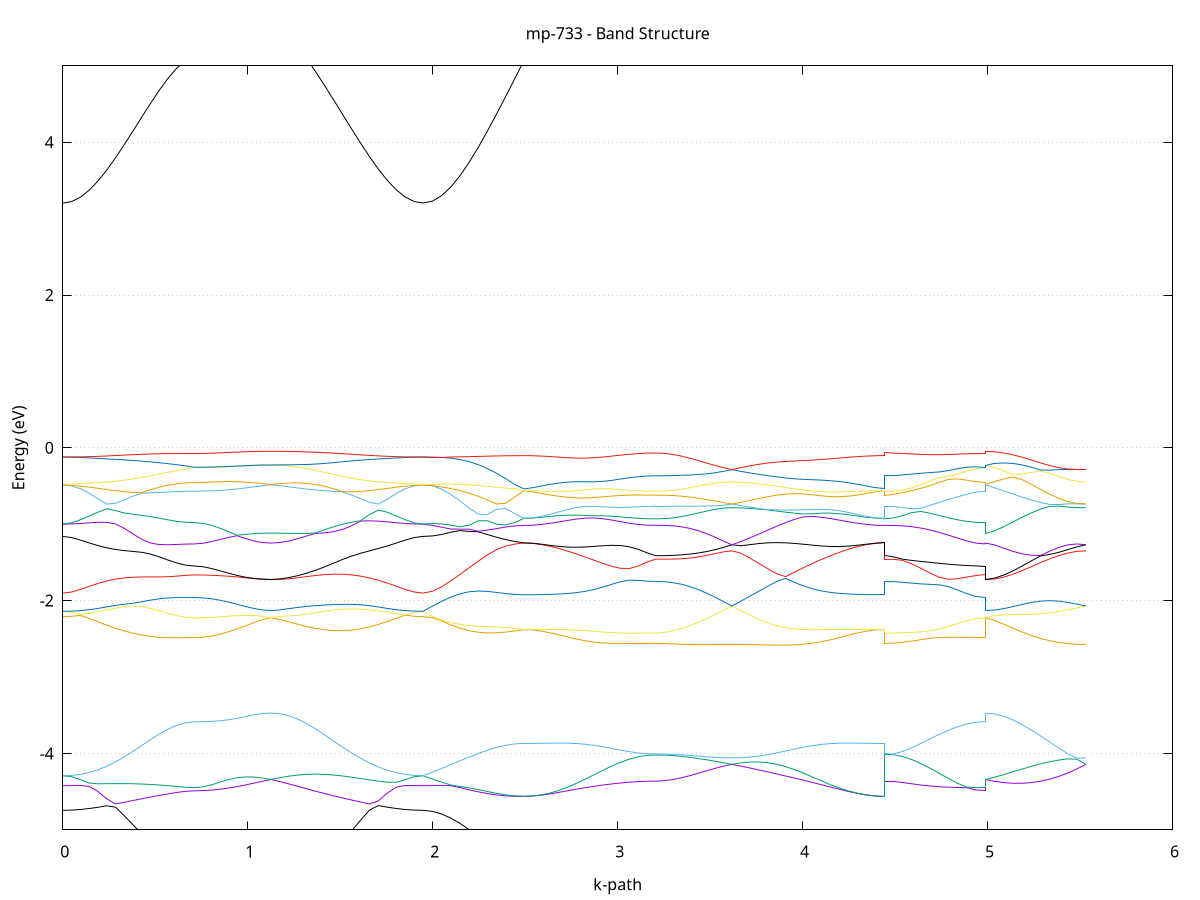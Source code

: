 set title 'mp-733 - Band Structure'
set xlabel 'k-path'
set ylabel 'Energy (eV)'
set grid y
set yrange [-5:5]
set terminal png size 800,600
set output 'mp-733_bands_gnuplot.png'
plot '-' using 1:2 with lines notitle, '-' using 1:2 with lines notitle, '-' using 1:2 with lines notitle, '-' using 1:2 with lines notitle, '-' using 1:2 with lines notitle, '-' using 1:2 with lines notitle, '-' using 1:2 with lines notitle, '-' using 1:2 with lines notitle, '-' using 1:2 with lines notitle, '-' using 1:2 with lines notitle, '-' using 1:2 with lines notitle, '-' using 1:2 with lines notitle, '-' using 1:2 with lines notitle, '-' using 1:2 with lines notitle, '-' using 1:2 with lines notitle, '-' using 1:2 with lines notitle, '-' using 1:2 with lines notitle, '-' using 1:2 with lines notitle, '-' using 1:2 with lines notitle, '-' using 1:2 with lines notitle, '-' using 1:2 with lines notitle, '-' using 1:2 with lines notitle, '-' using 1:2 with lines notitle, '-' using 1:2 with lines notitle, '-' using 1:2 with lines notitle, '-' using 1:2 with lines notitle, '-' using 1:2 with lines notitle, '-' using 1:2 with lines notitle, '-' using 1:2 with lines notitle, '-' using 1:2 with lines notitle, '-' using 1:2 with lines notitle, '-' using 1:2 with lines notitle, '-' using 1:2 with lines notitle, '-' using 1:2 with lines notitle, '-' using 1:2 with lines notitle, '-' using 1:2 with lines notitle, '-' using 1:2 with lines notitle, '-' using 1:2 with lines notitle, '-' using 1:2 with lines notitle, '-' using 1:2 with lines notitle, '-' using 1:2 with lines notitle, '-' using 1:2 with lines notitle, '-' using 1:2 with lines notitle, '-' using 1:2 with lines notitle, '-' using 1:2 with lines notitle, '-' using 1:2 with lines notitle, '-' using 1:2 with lines notitle, '-' using 1:2 with lines notitle, '-' using 1:2 with lines notitle, '-' using 1:2 with lines notitle, '-' using 1:2 with lines notitle, '-' using 1:2 with lines notitle, '-' using 1:2 with lines notitle, '-' using 1:2 with lines notitle, '-' using 1:2 with lines notitle, '-' using 1:2 with lines notitle, '-' using 1:2 with lines notitle, '-' using 1:2 with lines notitle, '-' using 1:2 with lines notitle, '-' using 1:2 with lines notitle, '-' using 1:2 with lines notitle, '-' using 1:2 with lines notitle, '-' using 1:2 with lines notitle, '-' using 1:2 with lines notitle, '-' using 1:2 with lines notitle, '-' using 1:2 with lines notitle, '-' using 1:2 with lines notitle, '-' using 1:2 with lines notitle, '-' using 1:2 with lines notitle, '-' using 1:2 with lines notitle, '-' using 1:2 with lines notitle, '-' using 1:2 with lines notitle
0.000000 -23.244022
0.047528 -23.243922
0.095056 -23.243622
0.142584 -23.243222
0.190112 -23.242722
0.237640 -23.242222
0.285168 -23.241922
0.332696 -23.241722
0.380225 -23.241622
0.427753 -23.241522
0.475281 -23.241522
0.522809 -23.241522
0.570337 -23.241522
0.617865 -23.241522
0.665393 -23.241522
0.712921 -23.241522
0.712921 -23.241522
0.758655 -23.241422
0.804389 -23.241022
0.850123 -23.240422
0.895857 -23.239722
0.941591 -23.238922
0.987324 -23.238022
1.033058 -23.237122
1.078792 -23.236322
1.124526 -23.235722
1.124526 -23.235722
1.172950 -23.236322
1.221374 -23.236922
1.269799 -23.237422
1.318223 -23.238022
1.366647 -23.238522
1.415071 -23.239122
1.463495 -23.239622
1.511919 -23.240122
1.560343 -23.240522
1.608767 -23.241022
1.657192 -23.241522
1.705616 -23.242122
1.754040 -23.242622
1.802464 -23.243122
1.850888 -23.243622
1.899312 -23.243922
1.947736 -23.244022
1.947736 -23.244022
1.997323 -23.244022
2.046910 -23.243822
2.096497 -23.243622
2.146084 -23.243322
2.195671 -23.243022
2.245258 -23.242522
2.294845 -23.242122
2.344432 -23.241622
2.394019 -23.241522
2.443606 -23.241622
2.493193 -23.241622
2.493193 -23.241622
2.540721 -23.241622
2.588249 -23.241522
2.635777 -23.241222
2.683305 -23.240922
2.730833 -23.240922
2.778361 -23.241022
2.825889 -23.241222
2.873417 -23.241422
2.920945 -23.241622
2.968473 -23.241822
3.016002 -23.242022
3.063530 -23.242122
3.111058 -23.242222
3.158586 -23.242322
3.206114 -23.242322
3.206114 -23.242322
3.251848 -23.242222
3.297582 -23.242122
3.343316 -23.241922
3.389049 -23.241722
3.434783 -23.241522
3.480517 -23.241322
3.526251 -23.241222
3.571985 -23.241222
3.617719 -23.241222
3.617719 -23.241222
3.666143 -23.241222
3.714567 -23.241222
3.762991 -23.241222
3.811415 -23.241222
3.859840 -23.241222
3.908264 -23.241222
3.956688 -23.241122
4.005112 -23.241022
4.053536 -23.240922
4.101960 -23.240822
4.150384 -23.240622
4.198809 -23.240522
4.247233 -23.240622
4.295657 -23.241122
4.344081 -23.241522
4.392505 -23.241622
4.440929 -23.241622
4.440929 -23.242322
4.490516 -23.242322
4.540103 -23.242222
4.589690 -23.242122
4.639277 -23.242022
4.688864 -23.241922
4.738451 -23.241822
4.788038 -23.241722
4.837625 -23.241622
4.887212 -23.241522
4.936799 -23.241522
4.986386 -23.241522
4.986386 -23.235722
5.035973 -23.236522
5.085559 -23.237322
5.135146 -23.238122
5.184733 -23.238822
5.234320 -23.239422
5.283907 -23.239922
5.333494 -23.240422
5.383081 -23.240722
5.432668 -23.241022
5.482255 -23.241122
5.531842 -23.241222
e
0.000000 -23.239122
0.047528 -23.239122
0.095056 -23.239022
0.142584 -23.238722
0.190112 -23.238422
0.237640 -23.237822
0.285168 -23.237022
0.332696 -23.236222
0.380225 -23.235322
0.427753 -23.234422
0.475281 -23.233622
0.522809 -23.232922
0.570337 -23.232322
0.617865 -23.231822
0.665393 -23.231522
0.712921 -23.231422
0.712921 -23.231422
0.758655 -23.231622
0.804389 -23.231922
0.850123 -23.232422
0.895857 -23.232922
0.941591 -23.233522
0.987324 -23.234022
1.033058 -23.234622
1.078792 -23.235122
1.124526 -23.235722
1.124526 -23.235722
1.172950 -23.235222
1.221374 -23.234922
1.269799 -23.234922
1.318223 -23.235022
1.366647 -23.235222
1.415071 -23.235622
1.463495 -23.236022
1.511919 -23.236522
1.560343 -23.237022
1.608767 -23.237522
1.657192 -23.237922
1.705616 -23.238222
1.754040 -23.238622
1.802464 -23.238822
1.850888 -23.239022
1.899312 -23.239122
1.947736 -23.239122
1.947736 -23.239122
1.997323 -23.239422
2.046910 -23.239722
2.096497 -23.240122
2.146084 -23.240422
2.195671 -23.240722
2.245258 -23.241022
2.294845 -23.241222
2.344432 -23.241422
2.394019 -23.241122
2.443606 -23.240622
2.493193 -23.240122
2.493193 -23.240122
2.540721 -23.240122
2.588249 -23.240222
2.635777 -23.240222
2.683305 -23.240122
2.730833 -23.239622
2.778361 -23.238822
2.825889 -23.237922
2.873417 -23.236922
2.920945 -23.235922
2.968473 -23.234822
3.016002 -23.233822
3.063530 -23.232922
3.111058 -23.232122
3.158586 -23.231622
3.206114 -23.231422
3.206114 -23.231422
3.251848 -23.231422
3.297582 -23.231322
3.343316 -23.231222
3.389049 -23.230922
3.434783 -23.230622
3.480517 -23.230122
3.526251 -23.229622
3.571985 -23.228922
3.617719 -23.228322
3.617719 -23.228322
3.666143 -23.229022
3.714567 -23.229922
3.762991 -23.230922
3.811415 -23.231922
3.859840 -23.232922
3.908264 -23.234022
3.956688 -23.235122
4.005112 -23.236222
4.053536 -23.237322
4.101960 -23.238322
4.150384 -23.239222
4.198809 -23.240022
4.247233 -23.240422
4.295657 -23.240322
4.344081 -23.240222
4.392505 -23.240122
4.440929 -23.240122
4.440929 -23.231422
4.490516 -23.231422
4.540103 -23.231422
4.589690 -23.231422
4.639277 -23.231422
4.688864 -23.231322
4.738451 -23.231322
4.788038 -23.231322
4.837625 -23.231322
4.887212 -23.231322
4.936799 -23.231422
4.986386 -23.231422
4.986386 -23.235722
5.035973 -23.234822
5.085559 -23.233922
5.135146 -23.233122
5.184733 -23.232222
5.234320 -23.231422
5.283907 -23.230722
5.333494 -23.230022
5.383081 -23.229422
5.432668 -23.228922
5.482255 -23.228622
5.531842 -23.228322
e
0.000000 -23.239122
0.047528 -23.239022
0.095056 -23.238822
0.142584 -23.238422
0.190112 -23.237922
0.237640 -23.237222
0.285168 -23.236422
0.332696 -23.235522
0.380225 -23.234522
0.427753 -23.233522
0.475281 -23.232522
0.522809 -23.231722
0.570337 -23.231022
0.617865 -23.230422
0.665393 -23.230122
0.712921 -23.230022
0.712921 -23.230022
0.758655 -23.229922
0.804389 -23.229622
0.850123 -23.229222
0.895857 -23.228922
0.941591 -23.228622
0.987324 -23.228322
1.033058 -23.228122
1.078792 -23.228022
1.124526 -23.228022
1.124526 -23.228022
1.172950 -23.228022
1.221374 -23.228222
1.269799 -23.228522
1.318223 -23.228922
1.366647 -23.229522
1.415071 -23.230322
1.463495 -23.231222
1.511919 -23.232222
1.560343 -23.233422
1.608767 -23.234522
1.657192 -23.235722
1.705616 -23.236722
1.754040 -23.237622
1.802464 -23.238322
1.850888 -23.238722
1.899312 -23.239022
1.947736 -23.239122
1.947736 -23.239122
1.997323 -23.238822
2.046910 -23.238622
2.096497 -23.238522
2.146084 -23.238422
2.195671 -23.238422
2.245258 -23.238522
2.294845 -23.238722
2.344432 -23.238922
2.394019 -23.239322
2.443606 -23.239722
2.493193 -23.240122
2.493193 -23.240122
2.540721 -23.239722
2.588249 -23.238422
2.635777 -23.236522
2.683305 -23.233922
2.730833 -23.230622
2.778361 -23.226822
2.825889 -23.223122
2.873417 -23.223322
2.920945 -23.223622
2.968473 -23.223922
3.016002 -23.224222
3.063530 -23.224622
3.111058 -23.224922
3.158586 -23.225222
3.206114 -23.225322
3.206114 -23.225322
3.251848 -23.225322
3.297582 -23.225422
3.343316 -23.225622
3.389049 -23.225822
3.434783 -23.226222
3.480517 -23.226622
3.526251 -23.227022
3.571985 -23.227622
3.617719 -23.228322
3.617719 -23.228322
3.666143 -23.227522
3.714567 -23.226822
3.762991 -23.226122
3.811415 -23.225522
3.859840 -23.224922
3.908264 -23.224422
3.956688 -23.224022
4.005112 -23.223622
4.053536 -23.223422
4.101960 -23.223222
4.150384 -23.226222
4.198809 -23.230222
4.247233 -23.233622
4.295657 -23.236322
4.344081 -23.238422
4.392505 -23.239622
4.440929 -23.240122
4.440929 -23.225322
4.490516 -23.225422
4.540103 -23.225822
4.589690 -23.226322
4.639277 -23.226922
4.688864 -23.227622
4.738451 -23.228322
4.788038 -23.228922
4.837625 -23.229422
4.887212 -23.229822
4.936799 -23.230022
4.986386 -23.230022
4.986386 -23.228022
5.035973 -23.227922
5.085559 -23.227922
5.135146 -23.227922
5.184733 -23.227922
5.234320 -23.227922
5.283907 -23.227822
5.333494 -23.227822
5.383081 -23.227822
5.432668 -23.227922
5.482255 -23.228022
5.531842 -23.228322
e
0.000000 -23.172622
0.047528 -23.172622
0.095056 -23.172722
0.142584 -23.172922
0.190112 -23.173122
0.237640 -23.173422
0.285168 -23.173722
0.332696 -23.174122
0.380225 -23.174622
0.427753 -23.175022
0.475281 -23.175422
0.522809 -23.175822
0.570337 -23.176222
0.617865 -23.176422
0.665393 -23.176622
0.712921 -23.176722
0.712921 -23.176722
0.758655 -23.176822
0.804389 -23.177222
0.850123 -23.177922
0.895857 -23.178622
0.941591 -23.179422
0.987324 -23.180122
1.033058 -23.180622
1.078792 -23.181022
1.124526 -23.181122
1.124526 -23.181122
1.172950 -23.180922
1.221374 -23.180622
1.269799 -23.180022
1.318223 -23.179222
1.366647 -23.178422
1.415071 -23.177522
1.463495 -23.176722
1.511919 -23.175822
1.560343 -23.175122
1.608767 -23.174522
1.657192 -23.173922
1.705616 -23.173522
1.754040 -23.173122
1.802464 -23.172822
1.850888 -23.172722
1.899312 -23.172622
1.947736 -23.172622
1.947736 -23.172622
1.997323 -23.180822
2.046910 -23.188422
2.096497 -23.195322
2.146084 -23.201622
2.195671 -23.207122
2.245258 -23.211822
2.294845 -23.215722
2.344432 -23.218822
2.394019 -23.221022
2.443606 -23.222322
2.493193 -23.222822
2.493193 -23.222822
2.540721 -23.222822
2.588249 -23.222822
2.635777 -23.222822
2.683305 -23.222922
2.730833 -23.222922
2.778361 -23.223022
2.825889 -23.222322
2.873417 -23.217422
2.920945 -23.212222
2.968473 -23.206722
3.016002 -23.201222
3.063530 -23.196022
3.111058 -23.191622
3.158586 -23.188522
3.206114 -23.187422
3.206114 -23.187422
3.251848 -23.187122
3.297582 -23.185922
3.343316 -23.184122
3.389049 -23.181522
3.434783 -23.178122
3.480517 -23.174122
3.526251 -23.169422
3.571985 -23.164122
3.617719 -23.158322
3.617719 -23.158322
3.666143 -23.164822
3.714567 -23.171622
3.762991 -23.178422
3.811415 -23.185222
3.859840 -23.191922
3.908264 -23.198522
3.956688 -23.204822
4.005112 -23.210822
4.053536 -23.216422
4.101960 -23.221622
4.150384 -23.223022
4.198809 -23.222922
4.247233 -23.222922
4.295657 -23.222822
4.344081 -23.222822
4.392505 -23.222822
4.440929 -23.222822
4.440929 -23.187422
4.490516 -23.187222
4.540103 -23.186522
4.589690 -23.185522
4.639277 -23.184222
4.688864 -23.182722
4.738451 -23.181222
4.788038 -23.179722
4.837625 -23.178522
4.887212 -23.177522
4.936799 -23.176922
4.986386 -23.176722
4.986386 -23.181122
5.035973 -23.180922
5.085559 -23.180322
5.135146 -23.179322
5.184733 -23.178022
5.234320 -23.176222
5.283907 -23.174122
5.333494 -23.171622
5.383081 -23.168822
5.432668 -23.165722
5.482255 -23.162122
5.531842 -23.158322
e
0.000000 -23.172522
0.047528 -23.172222
0.095056 -23.171422
0.142584 -23.170122
0.190112 -23.168222
0.237640 -23.165722
0.285168 -23.162722
0.332696 -23.159122
0.380225 -23.155022
0.427753 -23.150422
0.475281 -23.145422
0.522809 -23.140422
0.570337 -23.135522
0.617865 -23.131222
0.665393 -23.128222
0.712921 -23.127122
0.712921 -23.127122
0.758655 -23.126622
0.804389 -23.125322
0.850123 -23.123122
0.895857 -23.120122
0.941591 -23.116422
0.987324 -23.112122
1.033058 -23.107222
1.078792 -23.101822
1.124526 -23.095922
1.124526 -23.095922
1.172950 -23.102622
1.221374 -23.109522
1.269799 -23.116522
1.318223 -23.123422
1.366647 -23.130222
1.415071 -23.136822
1.463495 -23.142922
1.511919 -23.148622
1.560343 -23.153722
1.608767 -23.158322
1.657192 -23.162222
1.705616 -23.165422
1.754040 -23.168022
1.802464 -23.170022
1.850888 -23.171422
1.899312 -23.172322
1.947736 -23.172522
1.947736 -23.172522
1.997323 -23.163722
2.046910 -23.154422
2.096497 -23.144622
2.146084 -23.134522
2.195671 -23.124022
2.245258 -23.113322
2.294845 -23.102422
2.344432 -23.091422
2.394019 -23.080622
2.443606 -23.069822
2.493193 -23.059322
2.493193 -23.059322
2.540721 -23.059722
2.588249 -23.061322
2.635777 -23.063822
2.683305 -23.067322
2.730833 -23.071622
2.778361 -23.076622
2.825889 -23.082322
2.873417 -23.088422
2.920945 -23.094922
2.968473 -23.101522
3.016002 -23.107922
3.063530 -23.113922
3.111058 -23.118922
3.158586 -23.122322
3.206114 -23.123622
3.206114 -23.123622
3.251848 -23.124122
3.297582 -23.125822
3.343316 -23.128522
3.389049 -23.132022
3.434783 -23.136322
3.480517 -23.141222
3.526251 -23.146522
3.571985 -23.152222
3.617719 -23.158222
3.617719 -23.158222
3.666143 -23.151522
3.714567 -23.144322
3.762991 -23.136722
3.811415 -23.128922
3.859840 -23.120922
3.908264 -23.112922
3.956688 -23.105122
4.005112 -23.097522
4.053536 -23.090322
4.101960 -23.083622
4.150384 -23.077622
4.198809 -23.072222
4.247233 -23.067722
4.295657 -23.064122
4.344081 -23.061422
4.392505 -23.059822
4.440929 -23.059322
4.440929 -23.123622
4.490516 -23.123622
4.540103 -23.123822
4.589690 -23.124222
4.639277 -23.124622
4.688864 -23.125122
4.738451 -23.125622
4.788038 -23.126122
4.837625 -23.126522
4.887212 -23.126822
4.936799 -23.127022
4.986386 -23.127122
4.986386 -23.095922
5.035973 -23.102522
5.085559 -23.109122
5.135146 -23.115522
5.184733 -23.121822
5.234320 -23.127922
5.283907 -23.133722
5.333494 -23.139322
5.383081 -23.144522
5.432668 -23.149422
5.482255 -23.154022
5.531842 -23.158222
e
0.000000 -22.995022
0.047528 -22.995522
0.095056 -22.997222
0.142584 -22.999922
0.190112 -23.003622
0.237640 -23.008322
0.285168 -23.013722
0.332696 -23.019822
0.380225 -23.026422
0.427753 -23.033422
0.475281 -23.040522
0.522809 -23.047522
0.570337 -23.053922
0.617865 -23.059322
0.665393 -23.063022
0.712921 -23.064422
0.712921 -23.064422
0.758655 -23.064822
0.804389 -23.066122
0.850123 -23.068322
0.895857 -23.071322
0.941591 -23.075022
0.987324 -23.079422
1.033058 -23.084422
1.078792 -23.090022
1.124526 -23.095922
1.124526 -23.095922
1.172950 -23.089222
1.221374 -23.082022
1.269799 -23.074522
1.318223 -23.066722
1.366647 -23.058822
1.415071 -23.050822
1.463495 -23.042922
1.511919 -23.035122
1.560343 -23.027722
1.608767 -23.020822
1.657192 -23.014422
1.705616 -23.008822
1.754040 -23.004022
1.802464 -23.000122
1.850888 -22.997322
1.899312 -22.995522
1.947736 -22.995022
1.947736 -22.995022
1.997323 -22.995722
2.046910 -22.996322
2.096497 -22.997122
2.146084 -23.001722
2.195671 -23.007322
2.245258 -23.014122
2.294845 -23.021722
2.344432 -23.030222
2.394019 -23.039322
2.443606 -23.049122
2.493193 -23.059222
2.493193 -23.059222
2.540721 -23.059222
2.588249 -23.059022
2.635777 -23.058622
2.683305 -23.058122
2.730833 -23.057522
2.778361 -23.056822
2.825889 -23.056022
2.873417 -23.055222
2.920945 -23.054522
2.968473 -23.053722
3.016002 -23.053122
3.063530 -23.052622
3.111058 -23.052222
3.158586 -23.051922
3.206114 -23.051822
3.206114 -23.051822
3.251848 -23.051622
3.297582 -23.050922
3.343316 -23.049922
3.389049 -23.048722
3.434783 -23.047522
3.480517 -23.046422
3.526251 -23.045522
3.571985 -23.045022
3.617719 -23.044822
3.617719 -23.044822
3.666143 -23.045022
3.714567 -23.045622
3.762991 -23.046522
3.811415 -23.047622
3.859840 -23.048922
3.908264 -23.050322
3.956688 -23.051622
4.005112 -23.052922
4.053536 -23.054222
4.101960 -23.055322
4.150384 -23.056322
4.198809 -23.057222
4.247233 -23.057922
4.295657 -23.058522
4.344081 -23.058922
4.392505 -23.059122
4.440929 -23.059222
4.440929 -23.051822
4.490516 -23.052122
4.540103 -23.052922
4.589690 -23.054122
4.639277 -23.055622
4.688864 -23.057322
4.738451 -23.059122
4.788038 -23.060822
4.837625 -23.062222
4.887212 -23.063422
4.936799 -23.064122
4.986386 -23.064422
4.986386 -23.095922
5.035973 -23.089322
5.085559 -23.082822
5.135146 -23.076422
5.184733 -23.070322
5.234320 -23.064522
5.283907 -23.059222
5.333494 -23.054422
5.383081 -23.050422
5.432668 -23.047422
5.482255 -23.045522
5.531842 -23.044822
e
0.000000 -22.994922
0.047528 -22.994922
0.095056 -22.994922
0.142584 -22.994922
0.190112 -22.994822
0.237640 -22.994822
0.285168 -22.994722
0.332696 -22.994622
0.380225 -22.994522
0.427753 -22.994322
0.475281 -22.994222
0.522809 -22.994122
0.570337 -22.994022
0.617865 -22.993922
0.665393 -22.993922
0.712921 -22.993922
0.712921 -22.993922
0.758655 -22.993922
0.804389 -22.993822
0.850123 -22.993722
0.895857 -22.993522
0.941591 -22.993422
0.987324 -22.993322
1.033058 -22.993222
1.078792 -22.993122
1.124526 -22.993122
1.124526 -22.993122
1.172950 -22.993122
1.221374 -22.993222
1.269799 -22.993322
1.318223 -22.993522
1.366647 -22.993622
1.415071 -22.993822
1.463495 -22.994022
1.511919 -22.994222
1.560343 -22.994322
1.608767 -22.994522
1.657192 -22.994622
1.705616 -22.994722
1.754040 -22.994822
1.802464 -22.994922
1.850888 -22.994922
1.899312 -22.995022
1.947736 -22.994922
1.947736 -22.994922
1.997323 -22.994122
2.046910 -22.993822
2.096497 -22.996722
2.146084 -22.997122
2.195671 -22.997422
2.245258 -22.997622
2.294845 -22.997722
2.344432 -22.997822
2.394019 -22.997922
2.443606 -22.997922
2.493193 -22.997922
2.493193 -22.997922
2.540721 -22.997922
2.588249 -22.997622
2.635777 -22.997322
2.683305 -22.996822
2.730833 -22.996322
2.778361 -22.995722
2.825889 -22.995122
2.873417 -22.994522
2.920945 -22.994022
2.968473 -22.993522
3.016002 -22.993022
3.063530 -22.992622
3.111058 -22.992322
3.158586 -22.992122
3.206114 -22.992122
3.206114 -22.992122
3.251848 -22.992022
3.297582 -22.991922
3.343316 -22.991822
3.389049 -22.991622
3.434783 -22.991422
3.480517 -22.991122
3.526251 -22.990922
3.571985 -22.990722
3.617719 -22.990622
3.617719 -22.990622
3.666143 -22.990722
3.714567 -22.991022
3.762991 -22.991322
3.811415 -22.991822
3.859840 -22.992222
3.908264 -22.992722
3.956688 -22.993322
4.005112 -22.993922
4.053536 -22.994522
4.101960 -22.995122
4.150384 -22.995722
4.198809 -22.996222
4.247233 -22.996822
4.295657 -22.997322
4.344081 -22.997622
4.392505 -22.997922
4.440929 -22.997922
4.440929 -22.992122
4.490516 -22.991922
4.540103 -22.991722
4.589690 -22.991422
4.639277 -22.991622
4.688864 -22.992122
4.738451 -22.992622
4.788038 -22.993022
4.837625 -22.993422
4.887212 -22.993722
4.936799 -22.993822
4.986386 -22.993922
4.986386 -22.993122
5.035973 -22.993122
5.085559 -22.993022
5.135146 -22.992822
5.184733 -22.992622
5.234320 -22.992322
5.283907 -22.991922
5.333494 -22.991422
5.383081 -22.990822
5.432668 -22.990122
5.482255 -22.990322
5.531842 -22.990622
e
0.000000 -22.991122
0.047528 -22.991022
0.095056 -22.990922
0.142584 -22.990722
0.190112 -22.990422
0.237640 -22.990022
0.285168 -22.989622
0.332696 -22.989122
0.380225 -22.988522
0.427753 -22.988022
0.475281 -22.987322
0.522809 -22.986722
0.570337 -22.986222
0.617865 -22.985722
0.665393 -22.985422
0.712921 -22.985222
0.712921 -22.985222
0.758655 -22.985222
0.804389 -22.985022
0.850123 -22.984722
0.895857 -22.984222
0.941591 -22.983722
0.987324 -22.983022
1.033058 -22.982222
1.078792 -22.981422
1.124526 -22.980522
1.124526 -22.980522
1.172950 -22.981522
1.221374 -22.982522
1.269799 -22.983522
1.318223 -22.984422
1.366647 -22.985322
1.415071 -22.986222
1.463495 -22.987022
1.511919 -22.987722
1.560343 -22.988422
1.608767 -22.989022
1.657192 -22.989522
1.705616 -22.990022
1.754040 -22.990422
1.802464 -22.990722
1.850888 -22.990922
1.899312 -22.991022
1.947736 -22.991122
1.947736 -22.991122
1.997323 -22.991822
2.046910 -22.993122
2.096497 -22.991922
2.146084 -22.990622
2.195671 -22.989222
2.245258 -22.987622
2.294845 -22.985922
2.344432 -22.984122
2.394019 -22.982222
2.443606 -22.980322
2.493193 -22.978422
2.493193 -22.978422
2.540721 -22.978522
2.588249 -22.978822
2.635777 -22.979222
2.683305 -22.979822
2.730833 -22.980622
2.778361 -22.981422
2.825889 -22.982422
2.873417 -22.983322
2.920945 -22.984322
2.968473 -22.985122
3.016002 -22.985922
3.063530 -22.986522
3.111058 -22.987022
3.158586 -22.987322
3.206114 -22.987422
3.206114 -22.987422
3.251848 -22.987422
3.297582 -22.987522
3.343316 -22.987622
3.389049 -22.987722
3.434783 -22.987922
3.480517 -22.988122
3.526251 -22.988322
3.571985 -22.988522
3.617719 -22.988522
3.617719 -22.988522
3.666143 -22.988422
3.714567 -22.988122
3.762991 -22.987622
3.811415 -22.986922
3.859840 -22.986122
3.908264 -22.985422
3.956688 -22.984622
4.005112 -22.983822
4.053536 -22.983022
4.101960 -22.982122
4.150384 -22.981322
4.198809 -22.980522
4.247233 -22.979822
4.295657 -22.979222
4.344081 -22.978822
4.392505 -22.978522
4.440929 -22.978422
4.440929 -22.987422
4.490516 -22.987822
4.540103 -22.988522
4.589690 -22.989122
4.639277 -22.989022
4.688864 -22.988422
4.738451 -22.987622
4.788038 -22.986822
4.837625 -22.986222
4.887212 -22.985722
4.936799 -22.985422
4.986386 -22.985222
4.986386 -22.980522
5.035973 -22.980722
5.085559 -22.981222
5.135146 -22.982022
5.184733 -22.983122
5.234320 -22.984322
5.283907 -22.985622
5.333494 -22.987122
5.383081 -22.988422
5.432668 -22.989622
5.482255 -22.989322
5.531842 -22.988522
e
0.000000 -22.965522
0.047528 -22.965622
0.095056 -22.965822
0.142584 -22.966122
0.190112 -22.966622
0.237640 -22.967322
0.285168 -22.968022
0.332696 -22.968922
0.380225 -22.969822
0.427753 -22.970822
0.475281 -22.971722
0.522809 -22.972722
0.570337 -22.973522
0.617865 -22.974222
0.665393 -22.974722
0.712921 -22.974822
0.712921 -22.974822
0.758655 -22.974922
0.804389 -22.975222
0.850123 -22.975622
0.895857 -22.976222
0.941591 -22.976922
0.987324 -22.977722
1.033058 -22.978622
1.078792 -22.979522
1.124526 -22.980422
1.124526 -22.980422
1.172950 -22.979422
1.221374 -22.978322
1.269799 -22.977122
1.318223 -22.975922
1.366647 -22.974722
1.415071 -22.973522
1.463495 -22.972322
1.511919 -22.971122
1.560343 -22.970122
1.608767 -22.969022
1.657192 -22.968122
1.705616 -22.967322
1.754040 -22.966722
1.802464 -22.966222
1.850888 -22.965822
1.899312 -22.965622
1.947736 -22.965522
1.947736 -22.965522
1.997323 -22.965722
2.046910 -22.966022
2.096497 -22.966622
2.146084 -22.967522
2.195671 -22.968522
2.245258 -22.969822
2.294845 -22.971322
2.344432 -22.972922
2.394019 -22.974722
2.443606 -22.976522
2.493193 -22.978422
2.493193 -22.978422
2.540721 -22.978422
2.588249 -22.978622
2.635777 -22.978922
2.683305 -22.979422
2.730833 -22.979822
2.778361 -22.980422
2.825889 -22.981022
2.873417 -22.981622
2.920945 -22.982222
2.968473 -22.982722
3.016002 -22.983222
3.063530 -22.983722
3.111058 -22.984122
3.158586 -22.984322
3.206114 -22.984422
3.206114 -22.984422
3.251848 -22.984522
3.297582 -22.984822
3.343316 -22.985322
3.389049 -22.985922
3.434783 -22.986622
3.480517 -22.987322
3.526251 -22.987822
3.571985 -22.988222
3.617719 -22.988422
3.617719 -22.988422
3.666143 -22.988322
3.714567 -22.987922
3.762991 -22.987422
3.811415 -22.986822
3.859840 -22.986122
3.908264 -22.985222
3.956688 -22.984222
4.005112 -22.983322
4.053536 -22.982422
4.101960 -22.981522
4.150384 -22.980722
4.198809 -22.980022
4.247233 -22.979522
4.295657 -22.979022
4.344081 -22.978722
4.392505 -22.978522
4.440929 -22.978422
4.440929 -22.984422
4.490516 -22.983922
4.540103 -22.982822
4.589690 -22.981522
4.639277 -22.980222
4.688864 -22.978922
4.738451 -22.977822
4.788038 -22.976822
4.837625 -22.975922
4.887212 -22.975322
4.936799 -22.974922
4.986386 -22.974822
4.986386 -22.980422
5.035973 -22.980422
5.085559 -22.980722
5.135146 -22.981122
5.184733 -22.981722
5.234320 -22.982522
5.283907 -22.983422
5.333494 -22.984422
5.383081 -22.985422
5.432668 -22.986522
5.482255 -22.987522
5.531842 -22.988422
e
0.000000 -22.884322
0.047528 -22.884322
0.095056 -22.884122
0.142584 -22.883722
0.190112 -22.883322
0.237640 -22.882722
0.285168 -22.882122
0.332696 -22.881322
0.380225 -22.880522
0.427753 -22.879622
0.475281 -22.878722
0.522809 -22.877822
0.570337 -22.876922
0.617865 -22.876122
0.665393 -22.875622
0.712921 -22.875322
0.712921 -22.875322
0.758655 -22.875322
0.804389 -22.875122
0.850123 -22.874822
0.895857 -22.874422
0.941591 -22.873922
0.987324 -22.873322
1.033058 -22.872622
1.078792 -22.871922
1.124526 -22.871122
1.124526 -22.871122
1.172950 -22.872122
1.221374 -22.873122
1.269799 -22.874222
1.318223 -22.875322
1.366647 -22.876322
1.415071 -22.877422
1.463495 -22.878422
1.511919 -22.879422
1.560343 -22.880422
1.608767 -22.881222
1.657192 -22.882022
1.705616 -22.882722
1.754040 -22.883322
1.802464 -22.883722
1.850888 -22.884122
1.899312 -22.884322
1.947736 -22.884322
1.947736 -22.884322
1.997323 -22.884222
2.046910 -22.884022
2.096497 -22.883622
2.146084 -22.883022
2.195671 -22.882222
2.245258 -22.881422
2.294845 -22.880422
2.344432 -22.879522
2.394019 -22.880122
2.443606 -22.880522
2.493193 -22.880622
2.493193 -22.880622
2.540721 -22.880522
2.588249 -22.880322
2.635777 -22.879922
2.683305 -22.879422
2.730833 -22.878722
2.778361 -22.878022
2.825889 -22.877322
2.873417 -22.876622
2.920945 -22.876122
2.968473 -22.875822
3.016002 -22.875622
3.063530 -22.875422
3.111058 -22.875322
3.158586 -22.875222
3.206114 -22.875222
3.206114 -22.875222
3.251848 -22.875222
3.297582 -22.875222
3.343316 -22.875122
3.389049 -22.875022
3.434783 -22.874922
3.480517 -22.874822
3.526251 -22.874722
3.571985 -22.874622
3.617719 -22.874622
3.617719 -22.874622
3.666143 -22.874622
3.714567 -22.874722
3.762991 -22.874822
3.811415 -22.874922
3.859840 -22.875122
3.908264 -22.875322
3.956688 -22.875622
4.005112 -22.876022
4.053536 -22.876522
4.101960 -22.877222
4.150384 -22.877922
4.198809 -22.878722
4.247233 -22.879322
4.295657 -22.879922
4.344081 -22.880322
4.392505 -22.880522
4.440929 -22.880622
4.440929 -22.875222
4.490516 -22.875222
4.540103 -22.875222
4.589690 -22.875322
4.639277 -22.875322
4.688864 -22.875322
4.738451 -22.875322
4.788038 -22.875322
4.837625 -22.875322
4.887212 -22.875322
4.936799 -22.875322
4.986386 -22.875322
4.986386 -22.871122
5.035973 -22.871722
5.085559 -22.872322
5.135146 -22.872822
5.184733 -22.873222
5.234320 -22.873622
5.283907 -22.873922
5.333494 -22.874222
5.383081 -22.874422
5.432668 -22.874522
5.482255 -22.874622
5.531842 -22.874622
e
0.000000 -22.867422
0.047528 -22.867422
0.095056 -22.867422
0.142584 -22.867622
0.190112 -22.867822
0.237640 -22.868022
0.285168 -22.868322
0.332696 -22.868622
0.380225 -22.868922
0.427753 -22.869222
0.475281 -22.869622
0.522809 -22.869922
0.570337 -22.870322
0.617865 -22.870722
0.665393 -22.871022
0.712921 -22.871122
0.712921 -22.871122
0.758655 -22.871222
0.804389 -22.871222
0.850123 -22.871222
0.895857 -22.871222
0.941591 -22.871222
0.987324 -22.871222
1.033058 -22.871222
1.078792 -22.871222
1.124526 -22.871122
1.124526 -22.871122
1.172950 -22.871022
1.221374 -22.870822
1.269799 -22.870622
1.318223 -22.870422
1.366647 -22.870122
1.415071 -22.869922
1.463495 -22.869622
1.511919 -22.869322
1.560343 -22.868922
1.608767 -22.868622
1.657192 -22.868322
1.705616 -22.868122
1.754040 -22.867822
1.802464 -22.867622
1.850888 -22.867522
1.899312 -22.867422
1.947736 -22.867422
1.947736 -22.867422
1.997323 -22.869322
2.046910 -22.871322
2.096497 -22.873122
2.146084 -22.874822
2.195671 -22.876322
2.245258 -22.877622
2.294845 -22.878722
2.344432 -22.879322
2.394019 -22.878022
2.443606 -22.876722
2.493193 -22.875422
2.493193 -22.875422
2.540721 -22.875422
2.588249 -22.875322
2.635777 -22.875222
2.683305 -22.875022
2.730833 -22.874822
2.778361 -22.874522
2.825889 -22.874122
2.873417 -22.873522
2.920945 -22.872622
2.968473 -22.871422
3.016002 -22.870222
3.063530 -22.868922
3.111058 -22.867822
3.158586 -22.867422
3.206114 -22.867222
3.206114 -22.867222
3.251848 -22.867222
3.297582 -22.867122
3.343316 -22.867022
3.389049 -22.866722
3.434783 -22.866422
3.480517 -22.866122
3.526251 -22.865722
3.571985 -22.865322
3.617719 -22.865022
3.617719 -22.865022
3.666143 -22.865322
3.714567 -22.865922
3.762991 -22.866622
3.811415 -22.867422
3.859840 -22.868522
3.908264 -22.869922
3.956688 -22.871222
4.005112 -22.872422
4.053536 -22.873322
4.101960 -22.874022
4.150384 -22.874522
4.198809 -22.874822
4.247233 -22.875022
4.295657 -22.875222
4.344081 -22.875322
4.392505 -22.875422
4.440929 -22.875422
4.440929 -22.867222
4.490516 -22.867422
4.540103 -22.867922
4.589690 -22.868422
4.639277 -22.868922
4.688864 -22.869422
4.738451 -22.869922
4.788038 -22.870322
4.837625 -22.870622
4.887212 -22.870922
4.936799 -22.871122
4.986386 -22.871122
4.986386 -22.871122
5.035973 -22.871022
5.085559 -22.870822
5.135146 -22.870422
5.184733 -22.869922
5.234320 -22.869222
5.283907 -22.868522
5.333494 -22.867722
5.383081 -22.866922
5.432668 -22.866122
5.482255 -22.865422
5.531842 -22.865022
e
0.000000 -22.867322
0.047528 -22.867222
0.095056 -22.867022
0.142584 -22.866722
0.190112 -22.866222
0.237640 -22.865622
0.285168 -22.864922
0.332696 -22.864322
0.380225 -22.863822
0.427753 -22.863622
0.475281 -22.863722
0.522809 -22.864122
0.570337 -22.864622
0.617865 -22.865022
0.665393 -22.865222
0.712921 -22.865322
0.712921 -22.865322
0.758655 -22.865422
0.804389 -22.865822
0.850123 -22.866422
0.895857 -22.867022
0.941591 -22.867822
0.987324 -22.868522
1.033058 -22.869322
1.078792 -22.870222
1.124526 -22.871122
1.124526 -22.871122
1.172950 -22.870222
1.221374 -22.869222
1.269799 -22.868322
1.318223 -22.867422
1.366647 -22.866422
1.415071 -22.865622
1.463495 -22.864922
1.511919 -22.864422
1.560343 -22.864222
1.608767 -22.864422
1.657192 -22.864922
1.705616 -22.865522
1.754040 -22.866122
1.802464 -22.866622
1.850888 -22.867022
1.899312 -22.867222
1.947736 -22.867322
1.947736 -22.867322
1.997323 -22.865422
2.046910 -22.863922
2.096497 -22.863922
2.146084 -22.864922
2.195671 -22.866322
2.245258 -22.867822
2.294845 -22.869422
2.344432 -22.870922
2.394019 -22.872422
2.443606 -22.873922
2.493193 -22.875322
2.493193 -22.875322
2.540721 -22.875322
2.588249 -22.875122
2.635777 -22.874822
2.683305 -22.874422
2.730833 -22.873922
2.778361 -22.873322
2.825889 -22.872522
2.873417 -22.871822
2.920945 -22.870922
2.968473 -22.870122
3.016002 -22.869322
3.063530 -22.868522
3.111058 -22.867722
3.158586 -22.866922
3.206114 -22.866522
3.206114 -22.866522
3.251848 -22.866522
3.297582 -22.866422
3.343316 -22.866122
3.389049 -22.865822
3.434783 -22.865522
3.480517 -22.865222
3.526251 -22.864922
3.571985 -22.864822
3.617719 -22.864922
3.617719 -22.864922
3.666143 -22.864922
3.714567 -22.865222
3.762991 -22.866022
3.811415 -22.867222
3.859840 -22.868222
3.908264 -22.869122
3.956688 -22.870022
4.005112 -22.870822
4.053536 -22.871722
4.101960 -22.872422
4.150384 -22.873222
4.198809 -22.873822
4.247233 -22.874322
4.295657 -22.874822
4.344081 -22.875122
4.392505 -22.875322
4.440929 -22.875322
4.440929 -22.866522
4.490516 -22.866422
4.540103 -22.866122
4.589690 -22.865922
4.639277 -22.865722
4.688864 -22.865522
4.738451 -22.865422
4.788038 -22.865422
4.837625 -22.865322
4.887212 -22.865322
4.936799 -22.865322
4.986386 -22.865322
4.986386 -22.871122
5.035973 -22.870422
5.085559 -22.869722
5.135146 -22.869022
5.184733 -22.868322
5.234320 -22.867522
5.283907 -22.866822
5.333494 -22.866122
5.383081 -22.865522
5.432668 -22.865122
5.482255 -22.864922
5.531842 -22.864922
e
0.000000 -22.858022
0.047528 -22.858022
0.095056 -22.858122
0.142584 -22.858422
0.190112 -22.858722
0.237640 -22.859122
0.285168 -22.859522
0.332696 -22.859922
0.380225 -22.860222
0.427753 -22.860422
0.475281 -22.860222
0.522809 -22.860022
0.570337 -22.859822
0.617865 -22.859622
0.665393 -22.859622
0.712921 -22.859522
0.712921 -22.859522
0.758655 -22.859422
0.804389 -22.859022
0.850123 -22.858522
0.895857 -22.858022
0.941591 -22.857522
0.987324 -22.857222
1.033058 -22.857022
1.078792 -22.856922
1.124526 -22.856922
1.124526 -22.856922
1.172950 -22.856922
1.221374 -22.857022
1.269799 -22.857022
1.318223 -22.857122
1.366647 -22.857222
1.415071 -22.857322
1.463495 -22.857522
1.511919 -22.858522
1.560343 -22.859222
1.608767 -22.859422
1.657192 -22.859222
1.705616 -22.859022
1.754040 -22.858622
1.802464 -22.858322
1.850888 -22.858122
1.899312 -22.858022
1.947736 -22.858022
1.947736 -22.858022
1.997323 -22.859022
2.046910 -22.859622
2.096497 -22.858722
2.146084 -22.856722
2.195671 -22.854422
2.245258 -22.852022
2.294845 -22.851222
2.344432 -22.850722
2.394019 -22.850422
2.443606 -22.850222
2.493193 -22.850122
2.493193 -22.850122
2.540721 -22.850222
2.588249 -22.850422
2.635777 -22.850722
2.683305 -22.851122
2.730833 -22.851722
2.778361 -22.852322
2.825889 -22.853122
2.873417 -22.853822
2.920945 -22.854722
2.968473 -22.855522
3.016002 -22.856322
3.063530 -22.857122
3.111058 -22.857722
3.158586 -22.858122
3.206114 -22.858322
3.206114 -22.858322
3.251848 -22.858322
3.297582 -22.858422
3.343316 -22.858522
3.389049 -22.858722
3.434783 -22.858922
3.480517 -22.859022
3.526251 -22.859022
3.571985 -22.858822
3.617719 -22.858422
3.617719 -22.858422
3.666143 -22.858922
3.714567 -22.859122
3.762991 -22.858822
3.811415 -22.858322
3.859840 -22.857522
3.908264 -22.856622
3.956688 -22.855722
4.005112 -22.854922
4.053536 -22.854022
4.101960 -22.853222
4.150384 -22.852422
4.198809 -22.851722
4.247233 -22.851222
4.295657 -22.850722
4.344081 -22.850422
4.392505 -22.850222
4.440929 -22.850122
4.440929 -22.858322
4.490516 -22.858322
4.540103 -22.858422
4.589690 -22.858622
4.639277 -22.858822
4.688864 -22.859022
4.738451 -22.859122
4.788038 -22.859322
4.837625 -22.859422
4.887212 -22.859522
4.936799 -22.859522
4.986386 -22.859522
4.986386 -22.856922
5.035973 -22.856922
5.085559 -22.857022
5.135146 -22.857122
5.184733 -22.857322
5.234320 -22.857522
5.283907 -22.857822
5.333494 -22.858122
5.383081 -22.858322
5.432668 -22.858522
5.482255 -22.858522
5.531842 -22.858422
e
0.000000 -22.857922
0.047528 -22.857922
0.095056 -22.857922
0.142584 -22.857822
0.190112 -22.857722
0.237640 -22.857622
0.285168 -22.857522
0.332696 -22.857322
0.380225 -22.857022
0.427753 -22.856522
0.475281 -22.856022
0.522809 -22.855222
0.570337 -22.854522
0.617865 -22.853722
0.665393 -22.853222
0.712921 -22.853022
0.712921 -22.853022
0.758655 -22.853022
0.804389 -22.852822
0.850123 -22.852622
0.895857 -22.852322
0.941591 -22.851722
0.987324 -22.850922
1.033058 -22.849922
1.078792 -22.848722
1.124526 -22.847522
1.124526 -22.847522
1.172950 -22.848822
1.221374 -22.850322
1.269799 -22.851922
1.318223 -22.853422
1.366647 -22.854922
1.415071 -22.856222
1.463495 -22.857422
1.511919 -22.857422
1.560343 -22.857522
1.608767 -22.857622
1.657192 -22.857722
1.705616 -22.857722
1.754040 -22.857822
1.802464 -22.857922
1.850888 -22.857922
1.899312 -22.857922
1.947736 -22.857922
1.947736 -22.857922
1.997323 -22.856722
2.046910 -22.855622
2.096497 -22.854522
2.146084 -22.853522
2.195671 -22.852622
2.245258 -22.851922
2.294845 -22.849622
2.344432 -22.847222
2.394019 -22.844922
2.443606 -22.842722
2.493193 -22.840722
2.493193 -22.840722
2.540721 -22.840822
2.588249 -22.841122
2.635777 -22.841622
2.683305 -22.842322
2.730833 -22.843322
2.778361 -22.844322
2.825889 -22.845622
2.873417 -22.847022
2.920945 -22.848522
2.968473 -22.850022
3.016002 -22.851622
3.063530 -22.853122
3.111058 -22.854422
3.158586 -22.855422
3.206114 -22.855822
3.206114 -22.855822
3.251848 -22.855822
3.297582 -22.855822
3.343316 -22.855922
3.389049 -22.856122
3.434783 -22.856322
3.480517 -22.856622
3.526251 -22.857122
3.571985 -22.857722
3.617719 -22.858322
3.617719 -22.858322
3.666143 -22.857522
3.714567 -22.856522
3.762991 -22.855322
3.811415 -22.854022
3.859840 -22.852622
3.908264 -22.851222
3.956688 -22.849722
4.005112 -22.848222
4.053536 -22.846922
4.101960 -22.845522
4.150384 -22.844322
4.198809 -22.843322
4.247233 -22.842322
4.295657 -22.841622
4.344081 -22.841122
4.392505 -22.840722
4.440929 -22.840722
4.440929 -22.855822
4.490516 -22.855722
4.540103 -22.855522
4.589690 -22.855222
4.639277 -22.854822
4.688864 -22.854422
4.738451 -22.854022
4.788038 -22.853722
4.837625 -22.853422
4.887212 -22.853222
4.936799 -22.853022
4.986386 -22.853022
4.986386 -22.847522
5.035973 -22.848222
5.085559 -22.849122
5.135146 -22.850122
5.184733 -22.851222
5.234320 -22.852422
5.283907 -22.853622
5.333494 -22.854822
5.383081 -22.855922
5.432668 -22.856922
5.482255 -22.857822
5.531842 -22.858322
e
0.000000 -22.829322
0.047528 -22.829422
0.095056 -22.829622
0.142584 -22.830022
0.190112 -22.830622
0.237640 -22.831322
0.285168 -22.832122
0.332696 -22.833122
0.380225 -22.834122
0.427753 -22.835322
0.475281 -22.836422
0.522809 -22.837622
0.570337 -22.838722
0.617865 -22.839722
0.665393 -22.840322
0.712921 -22.840522
0.712921 -22.840522
0.758655 -22.840622
0.804389 -22.840922
0.850123 -22.841422
0.895857 -22.842022
0.941591 -22.842922
0.987324 -22.843822
1.033058 -22.844922
1.078792 -22.846122
1.124526 -22.847422
1.124526 -22.847422
1.172950 -22.846022
1.221374 -22.844522
1.269799 -22.842922
1.318223 -22.841422
1.366647 -22.839922
1.415071 -22.838422
1.463495 -22.837022
1.511919 -22.835622
1.560343 -22.834422
1.608767 -22.833222
1.657192 -22.832222
1.705616 -22.831322
1.754040 -22.830622
1.802464 -22.830022
1.850888 -22.829622
1.899312 -22.829422
1.947736 -22.829322
1.947736 -22.829322
1.997323 -22.829422
2.046910 -22.829622
2.096497 -22.830122
2.146084 -22.830722
2.195671 -22.831622
2.245258 -22.832622
2.294845 -22.833922
2.344432 -22.835322
2.394019 -22.836922
2.443606 -22.838722
2.493193 -22.840622
2.493193 -22.840622
2.540721 -22.840622
2.588249 -22.840722
2.635777 -22.840822
2.683305 -22.840922
2.730833 -22.841022
2.778361 -22.841222
2.825889 -22.841322
2.873417 -22.841522
2.920945 -22.841722
2.968473 -22.841922
3.016002 -22.842022
3.063530 -22.842222
3.111058 -22.842322
3.158586 -22.842422
3.206114 -22.842422
3.206114 -22.842422
3.251848 -22.842422
3.297582 -22.842622
3.343316 -22.842922
3.389049 -22.843322
3.434783 -22.843722
3.480517 -22.844122
3.526251 -22.844422
3.571985 -22.844622
3.617719 -22.844622
3.617719 -22.844622
3.666143 -22.844622
3.714567 -22.844422
3.762991 -22.844122
3.811415 -22.843822
3.859840 -22.843422
3.908264 -22.843022
3.956688 -22.842622
4.005112 -22.842222
4.053536 -22.841922
4.101960 -22.841622
4.150384 -22.841322
4.198809 -22.841122
4.247233 -22.840922
4.295657 -22.840822
4.344081 -22.840722
4.392505 -22.840722
4.440929 -22.840622
4.440929 -22.842422
4.490516 -22.842322
4.540103 -22.842222
4.589690 -22.842022
4.639277 -22.841822
4.688864 -22.841622
4.738451 -22.841322
4.788038 -22.841122
4.837625 -22.840822
4.887212 -22.840722
4.936799 -22.840622
4.986386 -22.840522
4.986386 -22.847422
5.035973 -22.846722
5.085559 -22.846222
5.135146 -22.845722
5.184733 -22.845422
5.234320 -22.845122
5.283907 -22.844922
5.333494 -22.844822
5.383081 -22.844722
5.432668 -22.844722
5.482255 -22.844622
5.531842 -22.844622
e
0.000000 -18.657422
0.047528 -18.653422
0.095056 -18.641722
0.142584 -18.622422
0.190112 -18.595622
0.237640 -18.561822
0.285168 -18.521422
0.332696 -18.474822
0.380225 -18.423022
0.427753 -18.366922
0.475281 -18.307922
0.522809 -18.248222
0.570337 -18.190822
0.617865 -18.140722
0.665393 -18.104922
0.712921 -18.091722
0.712921 -18.091722
0.758655 -18.088022
0.804389 -18.076922
0.850123 -18.058722
0.895857 -18.033422
0.941591 -18.001322
0.987324 -17.962822
1.033058 -17.918322
1.078792 -17.868222
1.124526 -17.813422
1.124526 -17.813422
1.172950 -17.876222
1.221374 -17.943122
1.269799 -18.012522
1.318223 -18.083122
1.366647 -18.153822
1.415071 -18.223222
1.463495 -18.290322
1.511919 -18.353922
1.560343 -18.413422
1.608767 -18.467722
1.657192 -18.516222
1.705616 -18.558222
1.754040 -18.593322
1.802464 -18.621122
1.850888 -18.641122
1.899312 -18.653322
1.947736 -18.657422
1.947736 -18.657422
1.997323 -18.652822
2.046910 -18.639122
2.096497 -18.616522
2.146084 -18.585122
2.195671 -18.545022
2.245258 -18.496622
2.294845 -18.440122
2.344432 -18.376022
2.394019 -18.304622
2.443606 -18.226522
2.493193 -18.142122
2.493193 -18.142122
2.540721 -18.140922
2.588249 -18.137322
2.635777 -18.131522
2.683305 -18.123722
2.730833 -18.114022
2.778361 -18.103022
2.825889 -18.091022
2.873417 -18.078522
2.920945 -18.066122
2.968473 -18.054422
3.016002 -18.043722
3.063530 -18.034922
3.111058 -18.028222
3.158586 -18.024022
3.206114 -18.022622
3.206114 -18.022622
3.251848 -18.021422
3.297582 -18.018122
3.343316 -18.013022
3.389049 -18.006722
3.434783 -17.999922
3.480517 -17.993622
3.526251 -17.988422
3.571985 -17.984922
3.617719 -17.983722
3.617719 -17.983722
3.666143 -17.985122
3.714567 -17.989422
3.762991 -17.996422
3.811415 -18.005722
3.859840 -18.017122
3.908264 -18.030022
3.956688 -18.044122
4.005112 -18.058622
4.053536 -18.073222
4.101960 -18.087422
4.150384 -18.100622
4.198809 -18.112522
4.247233 -18.122822
4.295657 -18.131022
4.344081 -18.137122
4.392505 -18.140822
4.440929 -18.142122
4.440929 -18.022622
4.490516 -18.024022
4.540103 -18.028522
4.589690 -18.035422
4.639277 -18.044022
4.688864 -18.053622
4.738451 -18.063422
4.788038 -18.072722
4.837625 -18.080622
4.887212 -18.086622
4.936799 -18.090422
4.986386 -18.091722
4.986386 -17.813422
5.035973 -17.845522
5.085559 -17.874022
5.135146 -17.898722
5.184733 -17.920022
5.234320 -17.937722
5.283907 -17.952322
5.333494 -17.963822
5.383081 -17.972722
5.432668 -17.978822
5.482255 -17.982422
5.531842 -17.983722
e
0.000000 -17.000922
0.047528 -17.003922
0.095056 -17.012922
0.142584 -17.028222
0.190112 -17.050322
0.237640 -17.079522
0.285168 -17.116022
0.332696 -17.159822
0.380225 -17.210322
0.427753 -17.266722
0.475281 -17.327022
0.522809 -17.388922
0.570337 -17.448722
0.617865 -17.501022
0.665393 -17.538322
0.712921 -17.552022
0.712921 -17.552022
0.758655 -17.555122
0.804389 -17.564222
0.850123 -17.579722
0.895857 -17.601822
0.941591 -17.630922
0.987324 -17.666822
1.033058 -17.709622
1.078792 -17.758622
1.124526 -17.813322
1.124526 -17.813322
1.172950 -17.750622
1.221374 -17.684122
1.269799 -17.615022
1.318223 -17.544322
1.366647 -17.473522
1.415071 -17.403822
1.463495 -17.336722
1.511919 -17.273522
1.560343 -17.215622
1.608767 -17.163922
1.657192 -17.119222
1.705616 -17.081922
1.754040 -17.051922
1.802464 -17.029222
1.850888 -17.013322
1.899312 -17.004022
1.947736 -17.000922
1.947736 -17.000922
1.997323 -17.105222
2.046910 -17.212422
2.096497 -17.321222
2.146084 -17.430722
2.195671 -17.540022
2.245258 -17.648122
2.294845 -17.754222
2.344432 -17.857322
2.394019 -17.956922
2.443606 -18.052022
2.493193 -18.142022
2.493193 -18.142022
2.540721 -18.137922
2.588249 -18.125622
2.635777 -18.105222
2.683305 -18.076922
2.730833 -18.041022
2.778361 -17.997722
2.825889 -17.947722
2.873417 -17.891522
2.920945 -17.829922
2.968473 -17.764222
3.016002 -17.696122
3.063530 -17.628522
3.111058 -17.566522
3.158586 -17.519722
3.206114 -17.501522
3.206114 -17.501522
3.251848 -17.499022
3.297582 -17.491622
3.343316 -17.478922
3.389049 -17.460622
3.434783 -17.436322
3.480517 -17.405422
3.526251 -17.367822
3.571985 -17.323222
3.617719 -17.271522
3.617719 -17.271522
3.666143 -17.332822
3.714567 -17.399122
3.762991 -17.469122
3.811415 -17.541222
3.859840 -17.614122
3.908264 -17.686222
3.956688 -17.756222
4.005112 -17.822922
4.053536 -17.885322
4.101960 -17.942322
4.150384 -17.993422
4.198809 -18.037722
4.247233 -18.074622
4.295657 -18.103922
4.344081 -18.125022
4.392505 -18.137722
4.440929 -18.142022
4.440929 -17.501522
4.490516 -17.502622
4.540103 -17.505822
4.589690 -17.510922
4.639277 -17.517122
4.688864 -17.524122
4.738451 -17.531322
4.788038 -17.538022
4.837625 -17.543822
4.887212 -17.548322
4.936799 -17.551122
4.986386 -17.552022
4.986386 -17.813322
5.035973 -17.777422
5.085559 -17.737822
5.135146 -17.694622
5.184733 -17.648222
5.234320 -17.598722
5.283907 -17.546722
5.333494 -17.492722
5.383081 -17.437422
5.432668 -17.381522
5.482255 -17.325922
5.531842 -17.271522
e
0.000000 -17.000822
0.047528 -17.000222
0.095056 -16.998422
0.142584 -16.995422
0.190112 -16.991222
0.237640 -16.986322
0.285168 -16.980622
0.332696 -16.974422
0.380225 -16.967822
0.427753 -16.961322
0.475281 -16.955122
0.522809 -16.949422
0.570337 -16.944622
0.617865 -16.941022
0.665393 -16.938822
0.712921 -16.938022
0.712921 -16.938122
0.758655 -16.939022
0.804389 -16.941622
0.850123 -16.945722
0.895857 -16.950422
0.941591 -16.955122
0.987324 -16.959122
1.033058 -16.962122
1.078792 -16.963822
1.124526 -16.964322
1.124526 -16.964322
1.172950 -16.963922
1.221374 -16.962822
1.269799 -16.961622
1.318223 -16.960822
1.366647 -16.960822
1.415071 -16.961922
1.463495 -16.964122
1.511919 -16.967422
1.560343 -16.971622
1.608767 -16.976422
1.657192 -16.981622
1.705616 -16.986622
1.754040 -16.991222
1.802464 -16.995222
1.850888 -16.998322
1.899312 -17.000222
1.947736 -17.000822
1.947736 -17.000822
1.997323 -16.900422
2.046910 -16.804922
2.096497 -16.715422
2.146084 -16.633122
2.195671 -16.559222
2.245258 -16.494522
2.294845 -16.440222
2.344432 -16.397022
2.394019 -16.365622
2.443606 -16.346522
2.493193 -16.340022
2.493193 -16.340022
2.540721 -16.340522
2.588249 -16.341622
2.635777 -16.343522
2.683305 -16.346022
2.730833 -16.349122
2.778361 -16.404922
2.825889 -16.476622
2.873417 -16.554722
2.920945 -16.637522
2.968473 -16.722822
3.016002 -16.808022
3.063530 -16.889722
3.111058 -16.962022
3.158586 -17.015222
3.206114 -17.035622
3.206114 -17.035622
3.251848 -17.038122
3.297582 -17.045822
3.343316 -17.059022
3.389049 -17.077922
3.434783 -17.103222
3.480517 -17.135122
3.526251 -17.173922
3.571985 -17.219522
3.617719 -17.271522
3.617719 -17.271522
3.666143 -17.209722
3.714567 -17.141022
3.762991 -17.066522
3.811415 -16.987122
3.859840 -16.904122
3.908264 -16.818822
3.956688 -16.732722
4.005112 -16.647422
4.053536 -16.564522
4.101960 -16.485822
4.150384 -16.413022
4.198809 -16.349222
4.247233 -16.346122
4.295657 -16.343522
4.344081 -16.341722
4.392505 -16.340522
4.440929 -16.340022
4.440929 -17.035622
4.490516 -17.033422
4.540103 -17.027022
4.589690 -17.017222
4.639277 -17.004822
4.688864 -16.991022
4.738451 -16.977222
4.788038 -16.964322
4.837625 -16.953322
4.887212 -16.945022
4.936799 -16.939822
4.986386 -16.938022
4.986386 -16.964322
5.035973 -16.966522
5.085559 -16.973322
5.135146 -16.984722
5.184733 -17.001322
5.234320 -17.023622
5.283907 -17.051822
5.333494 -17.085822
5.383081 -17.125622
5.432668 -17.170422
5.482255 -17.219322
5.531842 -17.271522
e
0.000000 -16.236422
0.047528 -16.237822
0.095056 -16.242222
0.142584 -16.249422
0.190112 -16.259222
0.237640 -16.271122
0.285168 -16.284422
0.332696 -16.298022
0.380225 -16.310922
0.427753 -16.322622
0.475281 -16.332422
0.522809 -16.340422
0.570337 -16.346422
0.617865 -16.350622
0.665393 -16.353122
0.712921 -16.353922
0.712921 -16.353922
0.758655 -16.353822
0.804389 -16.353722
0.850123 -16.353722
0.895857 -16.353722
0.941591 -16.353822
0.987324 -16.354122
1.033058 -16.354322
1.078792 -16.354622
1.124526 -16.354722
1.124526 -16.354722
1.172950 -16.354522
1.221374 -16.353822
1.269799 -16.352222
1.318223 -16.349522
1.366647 -16.345522
1.415071 -16.339822
1.463495 -16.332222
1.511919 -16.322722
1.560343 -16.311422
1.608767 -16.298622
1.657192 -16.285222
1.705616 -16.271922
1.754040 -16.259822
1.802464 -16.249822
1.850888 -16.242322
1.899312 -16.237822
1.947736 -16.236422
1.947736 -16.236422
1.997323 -16.236522
2.046910 -16.235922
2.096497 -16.234922
2.146084 -16.233422
2.195671 -16.231722
2.245258 -16.229922
2.294845 -16.228222
2.344432 -16.226822
2.394019 -16.225822
2.443606 -16.225122
2.493193 -16.224822
2.493193 -16.224822
2.540721 -16.226322
2.588249 -16.231822
2.635777 -16.249222
2.683305 -16.288322
2.730833 -16.341422
2.778361 -16.352522
2.825889 -16.356522
2.873417 -16.361122
2.920945 -16.366122
2.968473 -16.371622
3.016002 -16.377322
3.063530 -16.382922
3.111058 -16.387622
3.158586 -16.390822
3.206114 -16.391922
3.206114 -16.391922
3.251848 -16.391222
3.297582 -16.389022
3.343316 -16.385322
3.389049 -16.380322
3.434783 -16.373922
3.480517 -16.366322
3.526251 -16.357722
3.571985 -16.348122
3.617719 -16.340322
3.617719 -16.340322
3.666143 -16.350022
3.714567 -16.358822
3.762991 -16.364722
3.811415 -16.367922
3.859840 -16.368922
3.908264 -16.368222
3.956688 -16.366322
4.005112 -16.363422
4.053536 -16.360022
4.101960 -16.356322
4.150384 -16.352622
4.198809 -16.348022
4.247233 -16.292922
4.295657 -16.251722
4.344081 -16.232322
4.392505 -16.226422
4.440929 -16.224822
4.440929 -16.391922
4.490516 -16.390722
4.540103 -16.387522
4.589690 -16.382722
4.639277 -16.377122
4.688864 -16.371422
4.738451 -16.366522
4.788038 -16.362422
4.837625 -16.359022
4.887212 -16.356322
4.936799 -16.354522
4.986386 -16.353922
4.986386 -16.354722
5.035973 -16.355522
5.085559 -16.357922
5.135146 -16.361222
5.184733 -16.364722
5.234320 -16.367322
5.283907 -16.368622
5.333494 -16.367622
5.383081 -16.364122
5.432668 -16.358222
5.482255 -16.350122
5.531842 -16.340322
e
0.000000 -16.236322
0.047528 -16.237222
0.095056 -16.239722
0.142584 -16.243622
0.190112 -16.248722
0.237640 -16.254822
0.285168 -16.261422
0.332696 -16.268322
0.380225 -16.275122
0.427753 -16.281622
0.475281 -16.287622
0.522809 -16.292822
0.570337 -16.297022
0.617865 -16.300122
0.665393 -16.302022
0.712921 -16.302622
0.712921 -16.302622
0.758655 -16.302222
0.804389 -16.301022
0.850123 -16.299022
0.895857 -16.296122
0.941591 -16.292422
0.987324 -16.287722
1.033058 -16.282222
1.078792 -16.275822
1.124526 -16.268822
1.124526 -16.268822
1.172950 -16.276222
1.221374 -16.282522
1.269799 -16.287322
1.318223 -16.290322
1.366647 -16.291322
1.415071 -16.290322
1.463495 -16.287322
1.511919 -16.282722
1.560343 -16.276822
1.608767 -16.270122
1.657192 -16.262922
1.705616 -16.255922
1.754040 -16.249422
1.802464 -16.244022
1.850888 -16.239822
1.899312 -16.237322
1.947736 -16.236322
1.947736 -16.236322
1.997323 -16.235422
2.046910 -16.233722
2.096497 -16.230922
2.146084 -16.227222
2.195671 -16.222622
2.245258 -16.217122
2.294845 -16.210922
2.344432 -16.203922
2.394019 -16.196322
2.443606 -16.188322
2.493193 -16.180022
2.493193 -16.180022
2.540721 -16.186222
2.588249 -16.203422
2.635777 -16.223622
2.683305 -16.236222
2.730833 -16.247622
2.778361 -16.260022
2.825889 -16.273422
2.873417 -16.287122
2.920945 -16.300122
2.968473 -16.311822
3.016002 -16.321422
3.063530 -16.328622
3.111058 -16.333522
3.158586 -16.336422
3.206114 -16.337322
3.206114 -16.337322
3.251848 -16.337522
3.297582 -16.338122
3.343316 -16.339022
3.389049 -16.340122
3.434783 -16.341122
3.480517 -16.341922
3.526251 -16.342122
3.571985 -16.341622
3.617719 -16.340322
3.617719 -16.340322
3.666143 -16.337622
3.714567 -16.333622
3.762991 -16.328122
3.811415 -16.321222
3.859840 -16.313122
3.908264 -16.303922
3.956688 -16.293922
4.005112 -16.283422
4.053536 -16.272722
4.101960 -16.262122
4.150384 -16.251922
4.198809 -16.242422
4.247233 -16.233422
4.295657 -16.222722
4.344081 -16.203922
4.392505 -16.186422
4.440929 -16.180022
4.440929 -16.337322
4.490516 -16.337322
4.540103 -16.337322
4.589690 -16.336622
4.639277 -16.334822
4.688864 -16.331322
4.738451 -16.326022
4.788038 -16.319722
4.837625 -16.313222
4.887212 -16.307622
4.936799 -16.303922
4.986386 -16.302722
4.986386 -16.268822
5.035973 -16.273322
5.085559 -16.279622
5.135146 -16.286922
5.184733 -16.295122
5.234320 -16.303522
5.283907 -16.311822
5.333494 -16.319322
5.383081 -16.325722
5.432668 -16.330622
5.482255 -16.333622
5.531842 -16.340322
e
0.000000 -16.119622
0.047528 -16.121222
0.095056 -16.125822
0.142584 -16.132922
0.190112 -16.141522
0.237640 -16.151222
0.285168 -16.161122
0.332696 -16.171022
0.380225 -16.180622
0.427753 -16.189622
0.475281 -16.197822
0.522809 -16.205122
0.570337 -16.211022
0.617865 -16.215522
0.665393 -16.218422
0.712921 -16.219322
0.712921 -16.219322
0.758655 -16.220122
0.804389 -16.222522
0.850123 -16.226522
0.895857 -16.231822
0.941591 -16.238222
0.987324 -16.245522
1.033058 -16.253222
1.078792 -16.261122
1.124526 -16.268822
1.124526 -16.268822
1.172950 -16.260622
1.221374 -16.251822
1.269799 -16.242622
1.318223 -16.232922
1.366647 -16.223122
1.415071 -16.213222
1.463495 -16.203122
1.511919 -16.193022
1.560343 -16.182822
1.608767 -16.172722
1.657192 -16.162422
1.705616 -16.152222
1.754040 -16.142322
1.802464 -16.133322
1.850888 -16.126022
1.899312 -16.121222
1.947736 -16.119622
1.947736 -16.119622
1.997323 -16.120222
2.046910 -16.122122
2.096497 -16.125122
2.146084 -16.129322
2.195671 -16.134622
2.245258 -16.140822
2.294845 -16.147722
2.344432 -16.155322
2.394019 -16.163422
2.443606 -16.171722
2.493193 -16.180022
2.493193 -16.180022
2.540721 -16.180822
2.588249 -16.182822
2.635777 -16.185722
2.683305 -16.189222
2.730833 -16.192722
2.778361 -16.196022
2.825889 -16.199322
2.873417 -16.202422
2.920945 -16.205322
2.968473 -16.207922
3.016002 -16.210122
3.063530 -16.211922
3.111058 -16.213322
3.158586 -16.214122
3.206114 -16.214422
3.206114 -16.214422
3.251848 -16.217122
3.297582 -16.224822
3.343316 -16.237022
3.389049 -16.252622
3.434783 -16.270322
3.480517 -16.288922
3.526251 -16.306922
3.571985 -16.323222
3.617719 -16.334622
3.617719 -16.334622
3.666143 -16.325022
3.714567 -16.312622
3.762991 -16.299822
3.811415 -16.286722
3.859840 -16.273622
3.908264 -16.260822
3.956688 -16.248422
4.005112 -16.236622
4.053536 -16.225522
4.101960 -16.215422
4.150384 -16.206422
4.198809 -16.198622
4.247233 -16.192022
4.295657 -16.186822
4.344081 -16.183122
4.392505 -16.180822
4.440929 -16.180022
4.440929 -16.214422
4.490516 -16.214222
4.540103 -16.213622
4.589690 -16.212822
4.639277 -16.212222
4.688864 -16.212022
4.738451 -16.212622
4.788038 -16.213822
4.837625 -16.215522
4.887212 -16.217322
4.936799 -16.218822
4.986386 -16.219322
4.986386 -16.268822
5.035973 -16.266222
5.085559 -16.265822
5.135146 -16.267522
5.184733 -16.271622
5.234320 -16.277722
5.283907 -16.285822
5.333494 -16.295522
5.383081 -16.306322
5.432668 -16.317822
5.482255 -16.329322
5.531842 -16.334622
e
0.000000 -7.983822
0.047528 -7.985422
0.095056 -7.990222
0.142584 -7.997922
0.190112 -8.008322
0.237640 -8.020722
0.285168 -8.034622
0.332696 -8.049422
0.380225 -8.064422
0.427753 -8.078922
0.475281 -8.092422
0.522809 -8.104222
0.570337 -8.114022
0.617865 -8.121222
0.665393 -8.125722
0.712921 -8.127222
0.712921 -8.127222
0.758655 -8.128522
0.804389 -8.131922
0.850123 -8.137222
0.895857 -8.143422
0.941591 -8.149822
0.987324 -8.155722
1.033058 -8.160422
1.078792 -8.163522
1.124526 -8.164622
1.124526 -8.164622
1.172950 -8.163322
1.221374 -8.159422
1.269799 -8.152822
1.318223 -8.143722
1.366647 -8.132222
1.415071 -8.118722
1.463495 -8.103722
1.511919 -8.087422
1.560343 -8.070622
1.608767 -8.053922
1.657192 -8.037622
1.705616 -8.022722
1.754040 -8.009422
1.802464 -7.998622
1.850888 -7.990522
1.899312 -7.985522
1.947736 -7.983822
1.947736 -7.983822
1.997323 -8.153622
2.046910 -8.312222
2.096497 -8.458122
2.146084 -8.590222
2.195671 -8.707422
2.245258 -8.808522
2.294845 -8.892722
2.344432 -8.959022
2.394019 -9.006922
2.443606 -9.035922
2.493193 -9.045622
2.493193 -9.045622
2.540721 -9.037022
2.588249 -9.011622
2.635777 -8.969922
2.683305 -8.912822
2.730833 -8.841522
2.778361 -8.757622
2.825889 -8.663022
2.873417 -8.559922
2.920945 -8.450722
2.968473 -8.338922
3.016002 -8.228522
3.063530 -8.125422
3.111058 -8.037922
3.158586 -7.977422
3.206114 -7.955422
3.206114 -7.955422
3.251848 -7.947322
3.297582 -7.923422
3.343316 -7.884222
3.389049 -7.830622
3.434783 -7.763722
3.480517 -7.685122
3.526251 -7.596322
3.571985 -7.499022
3.617719 -7.395022
3.617719 -7.395022
3.666143 -7.512822
3.714567 -7.638122
3.762991 -7.768522
3.811415 -7.901622
3.859840 -8.035322
3.908264 -8.167622
3.956688 -8.296722
4.005112 -8.420922
4.053536 -8.538322
4.101960 -8.647522
4.150384 -8.746522
4.198809 -8.833822
4.247233 -8.907822
4.295657 -8.967122
4.344081 -9.010322
4.392505 -9.036722
4.440929 -9.045622
4.440929 -7.955422
4.490516 -7.959122
4.540103 -7.970122
4.589690 -7.987122
4.639277 -8.008522
4.688864 -8.032422
4.738451 -8.056822
4.788038 -8.079722
4.837625 -8.099422
4.887212 -8.114522
4.936799 -8.124022
4.986386 -8.127222
4.986386 -8.164622
5.035973 -8.156722
5.085559 -8.133322
5.135146 -8.094822
5.184733 -8.042122
5.234320 -7.976322
5.283907 -7.898822
5.333494 -7.811122
5.383081 -7.715022
5.432668 -7.612422
5.482255 -7.505022
5.531842 -7.395022
e
0.000000 -7.983722
0.047528 -7.976022
0.095056 -7.953122
0.142584 -7.915622
0.190112 -7.864422
0.237640 -7.800622
0.285168 -7.726022
0.332696 -7.642422
0.380225 -7.552222
0.427753 -7.458222
0.475281 -7.363922
0.522809 -7.273722
0.570337 -7.192822
0.617865 -7.127522
0.665393 -7.084622
0.712921 -7.069622
0.712921 -7.069622
0.758655 -7.059722
0.804389 -7.030322
0.850123 -6.982422
0.895857 -6.917122
0.941591 -6.836122
0.987324 -6.741022
1.033058 -6.633522
1.078792 -6.515422
1.124526 -6.388422
1.124526 -6.388422
1.172950 -6.526722
1.221374 -6.663822
1.269799 -6.798822
1.318223 -6.931122
1.366647 -7.060022
1.415071 -7.184722
1.463495 -7.304522
1.511919 -7.418522
1.560343 -7.525622
1.608767 -7.624522
1.657192 -7.714122
1.705616 -7.792922
1.754040 -7.859622
1.802464 -7.913022
1.850888 -7.951922
1.899312 -7.975722
1.947736 -7.983722
1.947736 -7.983722
1.997323 -7.803822
2.046910 -7.615422
2.096497 -7.419922
2.146084 -7.219022
2.195671 -7.014322
2.245258 -6.807622
2.294845 -6.600822
2.344432 -6.396122
2.394019 -6.195522
2.443606 -6.001422
2.493193 -5.816222
2.493193 -5.816222
2.540721 -5.826522
2.588249 -5.856722
2.635777 -5.905222
2.683305 -5.969722
2.730833 -6.047522
2.778361 -6.136222
2.825889 -6.233622
2.873417 -6.337522
2.920945 -6.445622
2.968473 -6.555222
3.016002 -6.662622
3.063530 -6.762722
3.111058 -6.847622
3.158586 -6.906522
3.206114 -6.927922
3.206114 -6.927922
3.251848 -6.932622
3.297582 -6.947222
3.343316 -6.972522
3.389049 -7.009722
3.434783 -7.060022
3.480517 -7.124222
3.526251 -7.202222
3.571985 -7.293022
3.617719 -7.394922
3.617719 -7.394922
3.666143 -7.279222
3.714567 -7.159822
3.762991 -7.038422
3.811415 -6.916522
3.859840 -6.795322
3.908264 -6.676122
3.956688 -6.559722
4.005112 -6.446922
4.053536 -6.338522
4.101960 -6.235622
4.150384 -6.139222
4.198809 -6.051022
4.247233 -5.973022
4.295657 -5.907722
4.344081 -5.858122
4.392505 -5.826822
4.440929 -5.816222
4.440929 -6.927922
4.490516 -6.930822
4.540103 -6.939622
4.589690 -6.953222
4.639277 -6.970622
4.688864 -6.990122
4.738451 -7.010322
4.788038 -7.029422
4.837625 -7.046022
4.887212 -7.058822
4.936799 -7.066922
4.986386 -7.069622
4.986386 -6.388422
5.035973 -6.452322
5.085559 -6.522022
5.135146 -6.597622
5.184733 -6.679522
5.234320 -6.767622
5.283907 -6.861722
5.333494 -6.961322
5.383081 -7.065622
5.432668 -7.173622
5.482255 -7.283922
5.531842 -7.394922
e
0.000000 -4.745422
0.047528 -4.742722
0.095056 -4.734722
0.142584 -4.721922
0.190112 -4.705222
0.237640 -4.685622
0.285168 -4.703822
0.332696 -4.818122
0.380225 -4.936622
0.427753 -5.054922
0.475281 -5.169222
0.522809 -5.275322
0.570337 -5.368022
0.617865 -5.441322
0.665393 -5.488922
0.712921 -5.505522
0.712921 -5.505522
0.758655 -5.524822
0.804389 -5.579322
0.850123 -5.661522
0.895857 -5.763222
0.941591 -5.877722
0.987324 -6.000322
1.033058 -6.127622
1.078792 -6.257622
1.124526 -6.388422
1.124526 -6.388422
1.172950 -6.246022
1.221374 -6.097422
1.269799 -5.944222
1.318223 -5.788122
1.366647 -5.630822
1.415071 -5.473722
1.463495 -5.318322
1.511919 -5.166022
1.560343 -5.018422
1.608767 -4.877422
1.657192 -4.745222
1.705616 -4.683222
1.754040 -4.703722
1.802464 -4.721122
1.850888 -4.734322
1.899312 -4.742622
1.947736 -4.745422
1.947736 -4.745422
1.997323 -4.757622
2.046910 -4.792222
2.096497 -4.845222
2.146084 -4.913722
2.195671 -4.996322
2.245258 -5.093722
2.294845 -5.206622
2.344432 -5.335922
2.394019 -5.481422
2.443606 -5.642122
2.493193 -5.816122
2.493193 -5.816122
2.540721 -5.816922
2.588249 -5.819422
2.635777 -5.823322
2.683305 -5.828422
2.730833 -5.834322
2.778361 -5.840822
2.825889 -5.847522
2.873417 -5.854022
2.920945 -5.860122
2.968473 -5.865522
3.016002 -5.870022
3.063530 -5.873522
3.111058 -5.876122
3.158586 -5.877722
3.206114 -5.878222
3.206114 -5.878222
3.251848 -5.883822
3.297582 -5.899822
3.343316 -5.923422
3.389049 -5.950822
3.434783 -5.978222
3.480517 -6.002022
3.526251 -6.019822
3.571985 -6.030422
3.617719 -6.033922
3.617719 -6.033922
3.666143 -6.030422
3.714567 -6.020722
3.762991 -6.006122
3.811415 -5.988122
3.859840 -5.967922
3.908264 -5.946622
3.956688 -5.925122
4.005112 -5.904422
4.053536 -5.885122
4.101960 -5.867922
4.150384 -5.853122
4.198809 -5.840922
4.247233 -5.831422
4.295657 -5.824422
4.344081 -5.819722
4.392505 -5.817022
4.440929 -5.816122
4.440929 -5.878222
4.490516 -5.871822
4.540103 -5.853022
4.589690 -5.822922
4.639277 -5.783322
4.688864 -5.736522
4.738451 -5.685322
4.788038 -5.633122
4.837625 -5.584022
4.887212 -5.543022
4.936799 -5.515322
4.986386 -5.505522
4.986386 -6.388422
5.035973 -6.330022
5.085559 -6.276822
5.135146 -6.228622
5.184733 -6.185222
5.234320 -6.146822
5.283907 -6.113522
5.333494 -6.085522
5.383081 -6.063322
5.432668 -6.047122
5.482255 -6.037222
5.531842 -6.033922
e
0.000000 -4.422622
0.047528 -4.421522
0.095056 -4.419722
0.142584 -4.431822
0.190112 -4.499622
0.237640 -4.594522
0.285168 -4.662222
0.332696 -4.640022
0.380225 -4.616722
0.427753 -4.593522
0.475281 -4.571022
0.522809 -4.549522
0.570337 -4.529322
0.617865 -4.511022
0.665393 -4.496322
0.712921 -4.489822
0.712921 -4.489822
0.758655 -4.487422
0.804389 -4.480522
0.850123 -4.469122
0.895857 -4.453722
0.941591 -4.434822
0.987324 -4.413222
1.033058 -4.389722
1.078792 -4.365422
1.124526 -4.341722
1.124526 -4.341722
1.172950 -4.368622
1.221374 -4.399122
1.269799 -4.431022
1.318223 -4.463222
1.366647 -4.494822
1.415071 -4.525422
1.463495 -4.554822
1.511919 -4.582922
1.560343 -4.609922
1.608767 -4.635722
1.657192 -4.660322
1.705616 -4.624722
1.754040 -4.520122
1.802464 -4.442822
1.850888 -4.420422
1.899312 -4.421422
1.947736 -4.422622
1.947736 -4.422622
1.997323 -4.421522
2.046910 -4.420222
2.096497 -4.423022
2.146084 -4.446222
2.195671 -4.476422
2.245258 -4.502822
2.294845 -4.525222
2.344432 -4.542922
2.394019 -4.555422
2.443606 -4.562022
2.493193 -4.562222
2.493193 -4.562222
2.540721 -4.557922
2.588249 -4.546422
2.635777 -4.529622
2.683305 -4.509822
2.730833 -4.488822
2.778361 -4.468022
2.825889 -4.448322
2.873417 -4.430422
2.920945 -4.414222
2.968473 -4.399922
3.016002 -4.387522
3.063530 -4.377122
3.111058 -4.369222
3.158586 -4.364222
3.206114 -4.362522
3.206114 -4.362522
3.251848 -4.357422
3.297582 -4.342922
3.343316 -4.320422
3.389049 -4.292122
3.434783 -4.260522
3.480517 -4.227922
3.526251 -4.196322
3.571985 -4.167622
3.617719 -4.143422
3.617719 -4.143422
3.666143 -4.166722
3.714567 -4.191022
3.762991 -4.216322
3.811415 -4.242322
3.859840 -4.268922
3.908264 -4.296122
3.956688 -4.323722
4.005112 -4.352022
4.053536 -4.380822
4.101960 -4.410122
4.150384 -4.439822
4.198809 -4.469322
4.247233 -4.497622
4.295657 -4.523122
4.344081 -4.544122
4.392505 -4.557622
4.440929 -4.562222
4.440929 -4.362522
4.490516 -4.367822
4.540103 -4.381322
4.589690 -4.397922
4.639277 -4.413822
4.688864 -4.426722
4.738451 -4.436222
4.788038 -4.442422
4.837625 -4.446022
4.887212 -4.449122
4.936799 -4.477722
4.986386 -4.489822
4.986386 -4.341722
5.035973 -4.365122
5.085559 -4.381722
5.135146 -4.390722
5.184733 -4.391222
5.234320 -4.382922
5.283907 -4.365422
5.333494 -4.338622
5.383081 -4.302622
5.432668 -4.257722
5.482255 -4.204422
5.531842 -4.143422
e
0.000000 -4.292422
0.047528 -4.305422
0.095056 -4.342722
0.142584 -4.388322
0.190112 -4.398022
0.237640 -4.396822
0.285168 -4.395722
0.332696 -4.395922
0.380225 -4.397722
0.427753 -4.401222
0.475281 -4.406722
0.522809 -4.414022
0.570337 -4.423022
0.617865 -4.433322
0.665393 -4.443222
0.712921 -4.448122
0.712921 -4.448122
0.758655 -4.437922
0.804389 -4.410922
0.850123 -4.376122
0.895857 -4.343322
0.941591 -4.319522
0.987324 -4.308222
1.033058 -4.309622
1.078792 -4.321622
1.124526 -4.341622
1.124526 -4.341622
1.172950 -4.318422
1.221374 -4.298822
1.269799 -4.283922
1.318223 -4.274722
1.366647 -4.271722
1.415071 -4.274622
1.463495 -4.282922
1.511919 -4.295622
1.560343 -4.311422
1.608767 -4.329022
1.657192 -4.347022
1.705616 -4.363822
1.754040 -4.377122
1.802464 -4.378422
1.850888 -4.343122
1.899312 -4.305922
1.947736 -4.292422
1.947736 -4.292422
1.997323 -4.335522
2.046910 -4.375622
2.096497 -4.412522
2.146084 -4.432922
2.195671 -4.450422
2.245258 -4.473422
2.294845 -4.498622
2.344432 -4.522422
2.394019 -4.541922
2.443606 -4.555422
2.493193 -4.562122
2.493193 -4.562122
2.540721 -4.557422
2.588249 -4.542722
2.635777 -4.518022
2.683305 -4.483722
2.730833 -4.440822
2.778361 -4.391022
2.825889 -4.336222
2.873417 -4.278722
2.920945 -4.221022
2.968473 -4.166122
3.016002 -4.116722
3.063530 -4.075322
3.111058 -4.044322
3.158586 -4.025822
3.206114 -4.020622
3.206114 -4.020622
3.251848 -4.022622
3.297582 -4.028622
3.343316 -4.038422
3.389049 -4.051322
3.434783 -4.066822
3.480517 -4.084022
3.526251 -4.102722
3.571985 -4.122522
3.617719 -4.143422
3.617719 -4.143422
3.666143 -4.124322
3.714567 -4.113622
3.762991 -4.112522
3.811415 -4.122022
3.859840 -4.142422
3.908264 -4.173222
3.956688 -4.212822
4.005112 -4.259022
4.053536 -4.308922
4.101960 -4.359622
4.150384 -4.408422
4.198809 -4.452822
4.247233 -4.491022
4.295657 -4.521722
4.344081 -4.543822
4.392505 -4.557422
4.440929 -4.562122
4.440929 -4.020622
4.490516 -4.016122
4.540103 -4.040622
4.589690 -4.080022
4.639277 -4.132122
4.688864 -4.193522
4.738451 -4.260422
4.788038 -4.328022
4.837625 -4.390822
4.887212 -4.441222
4.936799 -4.447922
4.986386 -4.448122
4.986386 -4.341622
5.035973 -4.312622
5.085559 -4.279322
5.135146 -4.243522
5.184733 -4.206822
5.234320 -4.171322
5.283907 -4.138822
5.333494 -4.110722
5.383081 -4.088222
5.432668 -4.071922
5.482255 -4.075722
5.531842 -4.143422
e
0.000000 -4.292422
0.047528 -4.288122
0.095056 -4.274622
0.142584 -4.250722
0.190112 -4.215322
0.237640 -4.168622
0.285168 -4.111222
0.332696 -4.045022
0.380225 -3.972122
0.427753 -3.895522
0.475281 -3.818522
0.522809 -3.745522
0.570337 -3.681022
0.617865 -3.630122
0.665393 -3.597422
0.712921 -3.586022
0.712921 -3.586022
0.758655 -3.584922
0.804389 -3.581122
0.850123 -3.573122
0.895857 -3.559722
0.941591 -3.540722
0.987324 -3.518022
1.033058 -3.495622
1.078792 -3.478622
1.124526 -3.472122
1.124526 -3.472122
1.172950 -3.480522
1.221374 -3.506622
1.269799 -3.550222
1.318223 -3.608822
1.366647 -3.678922
1.415071 -3.756422
1.463495 -3.837022
1.511919 -3.917022
1.560343 -3.993222
1.608767 -4.063122
1.657192 -4.124822
1.705616 -4.177122
1.754040 -4.219422
1.802464 -4.251822
1.850888 -4.274522
1.899312 -4.288022
1.947736 -4.292422
1.947736 -4.292422
1.997323 -4.246622
2.046910 -4.198622
2.096497 -4.149022
2.146084 -4.098822
2.195671 -4.049222
2.245258 -4.002022
2.294845 -3.958922
2.344432 -3.922122
2.394019 -3.893922
2.443606 -3.876022
2.493193 -3.869922
2.493193 -3.869922
2.540721 -3.869222
2.588249 -3.867622
2.635777 -3.865622
2.683305 -3.864622
2.730833 -3.865922
2.778361 -3.870922
2.825889 -3.880422
2.873417 -3.894922
2.920945 -3.913622
2.968473 -3.935122
3.016002 -3.957422
3.063530 -3.978122
3.111058 -3.994822
3.158586 -4.005022
3.206114 -4.007522
3.206114 -4.007522
3.251848 -4.008922
3.297582 -4.012922
3.343316 -4.018922
3.389049 -4.026522
3.434783 -4.035122
3.480517 -4.043722
3.526251 -4.051322
3.571985 -4.056822
3.617719 -4.058822
3.617719 -4.058822
3.666143 -4.056222
3.714567 -4.048222
3.762991 -4.034622
3.811415 -4.015922
3.859840 -3.993322
3.908264 -3.968322
3.956688 -3.942822
4.005112 -3.918822
4.053536 -3.898222
4.101960 -3.882322
4.150384 -3.871822
4.198809 -3.866222
4.247233 -3.864622
4.295657 -3.865522
4.344081 -3.867522
4.392505 -3.869222
4.440929 -3.869922
4.440929 -4.007522
4.490516 -4.008222
4.540103 -3.975022
4.589690 -3.927022
4.639277 -3.870422
4.688864 -3.810522
4.738451 -3.751522
4.788038 -3.697322
4.837625 -3.651122
4.887212 -3.615722
4.936799 -3.593622
4.986386 -3.586022
4.986386 -3.472122
5.035973 -3.482522
5.085559 -3.512922
5.135146 -3.560222
5.184733 -3.621022
5.234320 -3.691322
5.283907 -3.767522
5.333494 -3.846522
5.383081 -3.925622
5.432668 -4.002622
5.482255 -4.062122
5.531842 -4.058822
e
0.000000 -2.210522
0.047528 -2.205322
0.095056 -2.194522
0.142584 -2.232722
0.190112 -2.277722
0.237640 -2.321322
0.285168 -2.361622
0.332696 -2.397322
0.380225 -2.427622
0.427753 -2.451722
0.475281 -2.469322
0.522809 -2.480422
0.570337 -2.485722
0.617865 -2.486422
0.665393 -2.484922
0.712921 -2.484022
0.712921 -2.484022
0.758655 -2.479022
0.804389 -2.464222
0.850123 -2.440222
0.895857 -2.408522
0.941591 -2.370822
0.987324 -2.329522
1.033058 -2.287822
1.078792 -2.250022
1.124526 -2.222322
1.124526 -2.222322
1.172950 -2.247622
1.221374 -2.277922
1.269799 -2.309622
1.318223 -2.339122
1.366647 -2.363722
1.415071 -2.381722
1.463495 -2.391822
1.511919 -2.393322
1.560343 -2.386022
1.608767 -2.369822
1.657192 -2.345222
1.705616 -2.312922
1.754040 -2.274422
1.802464 -2.231922
1.850888 -2.190422
1.899312 -2.205122
1.947736 -2.210522
1.947736 -2.210522
1.997323 -2.224322
2.046910 -2.264222
2.096497 -2.316722
2.146084 -2.359922
2.195671 -2.392322
2.245258 -2.413322
2.294845 -2.422822
2.344432 -2.421922
2.394019 -2.412322
2.443606 -2.397022
2.493193 -2.379422
2.493193 -2.379422
2.540721 -2.384622
2.588249 -2.399622
2.635777 -2.422222
2.683305 -2.449322
2.730833 -2.477722
2.778361 -2.504222
2.825889 -2.526622
2.873417 -2.543522
2.920945 -2.554622
2.968473 -2.560722
3.016002 -2.562922
3.063530 -2.562722
3.111058 -2.561522
3.158586 -2.560422
3.206114 -2.559922
3.206114 -2.559922
3.251848 -2.561922
3.297582 -2.566522
3.343316 -2.571222
3.389049 -2.574422
3.434783 -2.576022
3.480517 -2.576222
3.526251 -2.575522
3.571985 -2.574822
3.617719 -2.574522
3.617719 -2.574522
3.666143 -2.574922
3.714567 -2.576322
3.762991 -2.578422
3.811415 -2.580722
3.859840 -2.582222
3.908264 -2.581922
3.956688 -2.578422
4.005112 -2.570322
4.053536 -2.556722
4.101960 -2.537122
4.150384 -2.512122
4.198809 -2.483222
4.247233 -2.452822
4.295657 -2.424122
4.344081 -2.400522
4.392505 -2.384822
4.440929 -2.379422
4.440929 -2.559922
4.490516 -2.556422
4.540103 -2.546122
4.589690 -2.530322
4.639277 -2.511622
4.688864 -2.494522
4.738451 -2.483422
4.788038 -2.479122
4.837625 -2.479222
4.887212 -2.481222
4.936799 -2.483222
4.986386 -2.484022
4.986386 -2.222322
5.035973 -2.259722
5.085559 -2.306722
5.135146 -2.357822
5.184733 -2.408222
5.234320 -2.454122
5.283907 -2.493222
5.333494 -2.524422
5.383081 -2.547522
5.432668 -2.562922
5.482255 -2.571722
5.531842 -2.574522
e
0.000000 -2.139922
0.047528 -2.153922
0.095056 -2.184522
0.142584 -2.168322
0.190112 -2.145022
0.237640 -2.122122
0.285168 -2.100222
0.332696 -2.080522
0.380225 -2.070722
0.427753 -2.079322
0.475281 -2.102022
0.522809 -2.133022
0.570337 -2.166622
0.617865 -2.197222
0.665393 -2.218922
0.712921 -2.226822
0.712921 -2.226822
0.758655 -2.224922
0.804389 -2.219822
0.850123 -2.212322
0.895857 -2.204222
0.941591 -2.197422
0.987324 -2.194122
1.033058 -2.196222
1.078792 -2.205422
1.124526 -2.222322
1.124526 -2.222322
1.172950 -2.208022
1.221374 -2.200822
1.269799 -2.191222
1.318223 -2.176522
1.366647 -2.158022
1.415071 -2.138822
1.463495 -2.122622
1.511919 -2.112222
1.560343 -2.109122
1.608767 -2.112822
1.657192 -2.121622
1.705616 -2.134422
1.754040 -2.150922
1.802464 -2.170622
1.850888 -2.189422
1.899312 -2.154422
1.947736 -2.139922
1.947736 -2.139922
1.997323 -2.204322
2.046910 -2.254722
2.096497 -2.286322
2.146084 -2.311022
2.195671 -2.326822
2.245258 -2.335022
2.294845 -2.339222
2.344432 -2.343322
2.394019 -2.350822
2.443606 -2.363122
2.493193 -2.379322
2.493193 -2.379322
2.540721 -2.379122
2.588249 -2.378422
2.635777 -2.377922
2.683305 -2.378522
2.730833 -2.380922
2.778361 -2.385922
2.825889 -2.393422
2.873417 -2.402522
2.920945 -2.411722
2.968473 -2.419422
3.016002 -2.424422
3.063530 -2.426322
3.111058 -2.425922
3.158586 -2.424722
3.206114 -2.424122
3.206114 -2.424122
3.251848 -2.416722
3.297582 -2.396222
3.343316 -2.365722
3.389049 -2.327922
3.434783 -2.284322
3.480517 -2.236122
3.526251 -2.183922
3.571985 -2.128622
3.617719 -2.070822
3.617719 -2.070822
3.666143 -2.132622
3.714567 -2.191622
3.762991 -2.245322
3.811415 -2.291422
3.859840 -2.328222
3.908264 -2.354822
3.956688 -2.371622
4.005112 -2.380022
4.053536 -2.382322
4.101960 -2.381322
4.150384 -2.379122
4.198809 -2.377522
4.247233 -2.377022
4.295657 -2.377422
4.344081 -2.378322
4.392505 -2.379022
4.440929 -2.379322
4.440929 -2.424122
4.490516 -2.423422
4.540103 -2.421222
4.589690 -2.416822
4.639277 -2.408822
4.688864 -2.394322
4.738451 -2.370522
4.788038 -2.338522
4.837625 -2.302222
4.887212 -2.266522
4.936799 -2.238222
4.986386 -2.226822
4.986386 -2.222322
5.035973 -2.198122
5.085559 -2.186422
5.135146 -2.182622
5.184733 -2.181322
5.234320 -2.178422
5.283907 -2.171522
5.333494 -2.159622
5.383081 -2.142722
5.432668 -2.121322
5.482255 -2.096822
5.531842 -2.070822
e
0.000000 -2.139922
0.047528 -2.137722
0.095056 -2.131022
0.142584 -2.119422
0.190112 -2.102522
0.237640 -2.082222
0.285168 -2.062922
0.332696 -2.048322
0.380225 -2.034222
0.427753 -2.014422
0.475281 -1.993422
0.522809 -1.975922
0.570337 -1.964722
0.617865 -1.960122
0.665393 -1.959722
0.712921 -1.960022
0.712921 -1.960022
0.758655 -1.964022
0.804389 -1.975822
0.850123 -1.994722
0.895857 -2.019222
0.941591 -2.047322
0.987324 -2.076322
1.033058 -2.102822
1.078792 -2.122722
1.124526 -2.130622
1.124526 -2.130622
1.172950 -2.122422
1.221374 -2.105522
1.269799 -2.089222
1.318223 -2.076022
1.366647 -2.065822
1.415071 -2.058022
1.463495 -2.052422
1.511919 -2.049222
1.560343 -2.049322
1.608767 -2.054522
1.657192 -2.065922
1.705616 -2.082822
1.754040 -2.102022
1.802464 -2.118822
1.850888 -2.130822
1.899312 -2.137722
1.947736 -2.139922
1.947736 -2.139922
1.997323 -2.074222
2.046910 -2.011122
2.096497 -1.955422
2.146084 -1.912022
2.195671 -1.884722
2.245258 -1.874622
2.294845 -1.879222
2.344432 -1.892422
2.394019 -1.907622
2.443606 -1.919222
2.493193 -1.923522
2.493193 -1.923522
2.540721 -1.922922
2.588249 -1.921222
2.635777 -1.918322
2.683305 -1.913822
2.730833 -1.906622
2.778361 -1.895122
2.825889 -1.877822
2.873417 -1.853522
2.920945 -1.822322
2.968473 -1.786522
3.016002 -1.752222
3.063530 -1.732922
3.111058 -1.735322
3.158586 -1.744922
3.206114 -1.749222
3.206114 -1.749222
3.251848 -1.752922
3.297582 -1.764422
3.343316 -1.785022
3.389049 -1.815322
3.434783 -1.854822
3.480517 -1.902022
3.526251 -1.955122
3.571985 -2.012022
3.617719 -2.070722
3.617719 -2.070722
3.666143 -2.007422
3.714567 -1.942822
3.762991 -1.877722
3.811415 -1.812922
3.859840 -1.749022
3.908264 -1.708722
3.956688 -1.762422
4.005112 -1.808122
4.053536 -1.845022
4.101960 -1.872922
4.150384 -1.892522
4.198809 -1.905322
4.247233 -1.913222
4.295657 -1.918122
4.344081 -1.921122
4.392505 -1.922922
4.440929 -1.923522
4.440929 -1.749222
4.490516 -1.752222
4.540103 -1.760322
4.589690 -1.770922
4.639277 -1.780722
4.688864 -1.787322
4.738451 -1.793322
4.788038 -1.815422
4.837625 -1.860922
4.887212 -1.908822
4.936799 -1.945622
4.986386 -1.960022
4.986386 -2.130622
5.035973 -2.124222
5.085559 -2.106122
5.135146 -2.080022
5.184733 -2.051022
5.234320 -2.025022
5.283907 -2.007322
5.333494 -2.001322
5.383081 -2.007322
5.432668 -2.023122
5.482255 -2.045322
5.531842 -2.070722
e
0.000000 -1.901522
0.047528 -1.887622
0.095056 -1.854222
0.142584 -1.814122
0.190112 -1.775322
0.237640 -1.742622
0.285168 -1.718422
0.332696 -1.702622
0.380225 -1.693822
0.427753 -1.690222
0.475281 -1.689722
0.522809 -1.689822
0.570337 -1.686922
0.617865 -1.679222
0.665393 -1.669022
0.712921 -1.663822
0.712921 -1.663822
0.758655 -1.664922
0.804389 -1.668322
0.850123 -1.673822
0.895857 -1.681022
0.941591 -1.689822
0.987324 -1.699722
1.033058 -1.711022
1.078792 -1.721322
1.124526 -1.723422
1.124526 -1.723422
1.172950 -1.722322
1.221374 -1.714422
1.269799 -1.701322
1.318223 -1.685922
1.366647 -1.671322
1.415071 -1.660122
1.463495 -1.654222
1.511919 -1.655022
1.560343 -1.663122
1.608767 -1.678822
1.657192 -1.702222
1.705616 -1.732922
1.754040 -1.769822
1.802464 -1.811022
1.850888 -1.852722
1.899312 -1.887222
1.947736 -1.901522
1.947736 -1.901522
1.997323 -1.878622
2.046910 -1.820922
2.096497 -1.744722
2.146084 -1.660122
2.195671 -1.572422
2.245258 -1.485622
2.294845 -1.403922
2.344432 -1.333922
2.394019 -1.285422
2.443606 -1.260222
2.493193 -1.244722
2.493193 -1.244722
2.540721 -1.250322
2.588249 -1.266222
2.635777 -1.290122
2.683305 -1.319622
2.730833 -1.353422
2.778361 -1.390522
2.825889 -1.430122
2.873417 -1.471422
2.920945 -1.512722
2.968473 -1.550722
3.016002 -1.577922
3.063530 -1.579522
3.111058 -1.547622
3.158586 -1.497122
3.206114 -1.456522
3.206114 -1.456522
3.251848 -1.456722
3.297582 -1.456322
3.343316 -1.452722
3.389049 -1.443822
3.434783 -1.428922
3.480517 -1.408722
3.526251 -1.385322
3.571985 -1.362022
3.617719 -1.348222
3.617719 -1.348222
3.666143 -1.378322
3.714567 -1.442322
3.762991 -1.512422
3.811415 -1.581922
3.859840 -1.648022
3.908264 -1.686622
3.956688 -1.626222
4.005112 -1.568222
4.053536 -1.513022
4.101960 -1.460922
4.150384 -1.412322
4.198809 -1.367822
4.247233 -1.328022
4.295657 -1.294122
4.344081 -1.267622
4.392505 -1.250522
4.440929 -1.244722
4.440929 -1.456522
4.490516 -1.459622
4.540103 -1.472622
4.589690 -1.518122
4.639277 -1.577022
4.688864 -1.638322
4.738451 -1.693022
4.788038 -1.720822
4.837625 -1.713322
4.887212 -1.692122
4.936799 -1.672022
4.986386 -1.663822
4.986386 -1.723422
5.035973 -1.718222
5.085559 -1.694122
5.135146 -1.656222
5.184733 -1.609522
5.234320 -1.558222
5.283907 -1.506022
5.333494 -1.456322
5.383081 -1.412422
5.432668 -1.377922
5.482255 -1.355822
5.531842 -1.348222
e
0.000000 -1.159622
0.047528 -1.174622
0.095056 -1.207722
0.142584 -1.244922
0.190112 -1.279722
0.237640 -1.308722
0.285168 -1.330522
0.332696 -1.345422
0.380225 -1.356222
0.427753 -1.368422
0.475281 -1.391222
0.522809 -1.428322
0.570337 -1.470422
0.617865 -1.508322
0.665393 -1.536322
0.712921 -1.547322
0.712921 -1.547322
0.758655 -1.556422
0.804389 -1.579922
0.850123 -1.610222
0.895857 -1.641322
0.941591 -1.669822
0.987324 -1.693422
1.033058 -1.709822
1.078792 -1.718522
1.124526 -1.723422
1.124526 -1.723422
1.172950 -1.716022
1.221374 -1.699122
1.269799 -1.673722
1.318223 -1.641322
1.366647 -1.602722
1.415071 -1.558622
1.463495 -1.510422
1.511919 -1.462022
1.560343 -1.418322
1.608767 -1.381622
1.657192 -1.349722
1.705616 -1.318322
1.754040 -1.284522
1.802464 -1.247622
1.850888 -1.209222
1.899312 -1.175122
1.947736 -1.159622
1.947736 -1.159622
1.997323 -1.153522
2.046910 -1.135522
2.096497 -1.105822
2.146084 -1.083322
2.195671 -1.093922
2.245258 -1.098622
2.294845 -1.134522
2.344432 -1.169522
2.394019 -1.200822
2.443606 -1.226122
2.493193 -1.244622
2.493193 -1.244622
2.540721 -1.249422
2.588249 -1.261622
2.635777 -1.276922
2.683305 -1.290522
2.730833 -1.299222
2.778361 -1.301522
2.825889 -1.297822
2.873417 -1.290122
2.920945 -1.281622
2.968473 -1.276222
3.016002 -1.279322
3.063530 -1.295822
3.111058 -1.328422
3.158586 -1.374122
3.206114 -1.412722
3.206114 -1.412722
3.251848 -1.411522
3.297582 -1.408022
3.343316 -1.401522
3.389049 -1.391522
3.434783 -1.377222
3.480517 -1.358122
3.526251 -1.333722
3.571985 -1.303922
3.617719 -1.268922
3.617719 -1.268922
3.666143 -1.282022
3.714567 -1.267822
3.762991 -1.253422
3.811415 -1.244022
3.859840 -1.240822
3.908264 -1.243622
3.956688 -1.251322
4.005112 -1.262122
4.053536 -1.274122
4.101960 -1.284622
4.150384 -1.291322
4.198809 -1.292422
4.247233 -1.286922
4.295657 -1.275722
4.344081 -1.261622
4.392505 -1.249522
4.440929 -1.244622
4.440929 -1.412722
4.490516 -1.425922
4.540103 -1.457122
4.589690 -1.474022
4.639277 -1.486722
4.688864 -1.499522
4.738451 -1.511922
4.788038 -1.523322
4.837625 -1.533122
4.887212 -1.540722
4.936799 -1.545622
4.986386 -1.547322
4.986386 -1.723422
5.035973 -1.706122
5.085559 -1.667822
5.135146 -1.613822
5.184733 -1.550422
5.234320 -1.483322
5.283907 -1.416922
5.333494 -1.396622
5.383081 -1.369422
5.432668 -1.333622
5.482255 -1.297022
5.531842 -1.268922
e
0.000000 -0.998422
0.047528 -0.996222
0.095056 -0.990222
0.142584 -0.981822
0.190112 -0.974422
0.237640 -0.974722
0.285168 -0.997422
0.332696 -1.054222
0.380225 -1.128922
0.427753 -1.198622
0.475281 -1.246422
0.522809 -1.266422
0.570337 -1.268822
0.617865 -1.264622
0.665393 -1.259922
0.712921 -1.257922
0.712921 -1.257922
0.758655 -1.249322
0.804389 -1.227522
0.850123 -1.200122
0.895857 -1.173322
0.941591 -1.150622
0.987324 -1.185922
1.033058 -1.219022
1.078792 -1.239722
1.124526 -1.246522
1.124526 -1.246522
1.172950 -1.239422
1.221374 -1.219822
1.269799 -1.190622
1.318223 -1.154422
1.366647 -1.120022
1.415071 -1.113122
1.463495 -1.098122
1.511919 -1.069522
1.560343 -1.022222
1.608767 -0.959622
1.657192 -0.955422
1.705616 -0.959822
1.754040 -0.969122
1.802464 -0.980022
1.850888 -0.989722
1.899312 -0.996122
1.947736 -0.998422
1.947736 -0.998422
1.997323 -1.014922
2.046910 -1.038022
2.096497 -1.062922
2.146084 -1.065022
2.195671 -1.064322
2.245258 -1.091722
2.294845 -1.078122
2.344432 -1.057822
2.394019 -1.037122
2.443606 -1.021922
2.493193 -1.016322
2.493193 -1.016322
2.540721 -1.012922
2.588249 -1.003122
2.635777 -0.987822
2.683305 -0.969222
2.730833 -0.949922
2.778361 -0.932422
2.825889 -0.920122
2.873417 -0.918022
2.920945 -0.928122
2.968473 -0.945322
3.016002 -0.966322
3.063530 -0.987022
3.111058 -1.003022
3.158586 -1.012122
3.206114 -1.014922
3.206114 -1.014922
3.251848 -1.016122
3.297582 -1.021122
3.343316 -1.033222
3.389049 -1.054122
3.434783 -1.084022
3.480517 -1.122722
3.526251 -1.169022
3.571985 -1.220722
3.617719 -1.268922
3.617719 -1.268922
3.666143 -1.226622
3.714567 -1.179722
3.762991 -1.129622
3.811415 -1.077822
3.859840 -1.026422
3.908264 -0.978122
3.956688 -0.935822
4.005112 -0.904522
4.053536 -0.897022
4.101960 -0.909022
4.150384 -0.926422
4.198809 -0.946322
4.247233 -0.967122
4.295657 -0.986622
4.344081 -1.002622
4.392505 -1.012822
4.440929 -1.016322
4.440929 -1.014922
4.490516 -1.015922
4.540103 -1.020922
4.589690 -1.032322
4.639277 -1.050422
4.688864 -1.075322
4.738451 -1.106322
4.788038 -1.142522
4.837625 -1.181522
4.887212 -1.218722
4.936799 -1.247122
4.986386 -1.257922
4.986386 -1.246522
5.035973 -1.269522
5.085559 -1.312122
5.135146 -1.353422
5.184733 -1.386022
5.234320 -1.405722
5.283907 -1.409522
5.333494 -1.355922
5.383081 -1.305222
5.432668 -1.270822
5.482255 -1.258322
5.531842 -1.268922
e
0.000000 -0.998422
0.047528 -0.981322
0.095056 -0.941722
0.142584 -0.893422
0.190112 -0.842422
0.237640 -0.797922
0.285168 -0.821222
0.332696 -0.853222
0.380225 -0.869322
0.427753 -0.883522
0.475281 -0.901122
0.522809 -0.921822
0.570337 -0.943222
0.617865 -0.962222
0.665393 -0.975222
0.712921 -0.979922
0.712921 -0.979922
0.758655 -0.988922
0.804389 -1.014422
0.850123 -1.052322
0.895857 -1.097322
0.941591 -1.143722
0.987324 -1.133822
1.033058 -1.123022
1.078792 -1.117522
1.124526 -1.116022
1.124526 -1.116022
1.172950 -1.117122
1.221374 -1.119422
1.269799 -1.121522
1.318223 -1.122122
1.366647 -1.114222
1.415071 -1.072822
1.463495 -1.033622
1.511919 -0.999722
1.560343 -0.974422
1.608767 -0.955322
1.657192 -0.875722
1.705616 -0.815322
1.754040 -0.842122
1.802464 -0.891422
1.850888 -0.940222
1.899312 -0.980722
1.947736 -0.998422
1.947736 -0.998422
1.997323 -0.991722
2.046910 -0.996022
2.096497 -1.010622
2.146084 -1.034122
2.195671 -1.014122
2.245258 -0.956422
2.294845 -0.953922
2.344432 -0.999422
2.394019 -1.009622
2.443606 -0.979022
2.493193 -0.923422
2.493193 -0.923422
2.540721 -0.919422
2.588249 -0.909422
2.635777 -0.897422
2.683305 -0.887322
2.730833 -0.881722
2.778361 -0.881622
2.825889 -0.885322
2.873417 -0.888522
2.920945 -0.889922
2.968473 -0.894822
3.016002 -0.904222
3.063530 -0.914422
3.111058 -0.922622
3.158586 -0.927722
3.206114 -0.929422
3.206114 -0.929422
3.251848 -0.926622
3.297582 -0.917522
3.343316 -0.901522
3.389049 -0.879722
3.434783 -0.854722
3.480517 -0.829122
3.526251 -0.805622
3.571985 -0.789022
3.617719 -0.784122
3.617719 -0.784122
3.666143 -0.787222
3.714567 -0.793822
3.762991 -0.801322
3.811415 -0.811722
3.859840 -0.827522
3.908264 -0.842122
3.956688 -0.855322
4.005112 -0.865622
4.053536 -0.863522
4.101960 -0.855122
4.150384 -0.854722
4.198809 -0.862722
4.247233 -0.876422
4.295657 -0.892622
4.344081 -0.908022
4.392505 -0.919222
4.440929 -0.923422
4.440929 -0.929422
4.490516 -0.918322
4.540103 -0.887922
4.589690 -0.848322
4.639277 -0.832822
4.688864 -0.856422
4.738451 -0.886022
4.788038 -0.915722
4.837625 -0.942122
4.887212 -0.962722
4.936799 -0.975522
4.986386 -0.979922
4.986386 -1.116022
5.035973 -1.089022
5.085559 -1.034422
5.135146 -0.973022
5.184733 -0.911722
5.234320 -0.854622
5.283907 -0.805122
5.333494 -0.766822
5.383081 -0.761822
5.432668 -0.775322
5.482255 -0.782122
5.531842 -0.784122
e
0.000000 -0.485422
0.047528 -0.498122
0.095056 -0.535222
0.142584 -0.593722
0.190112 -0.666822
0.237640 -0.737122
0.285168 -0.726322
0.332696 -0.678722
0.380225 -0.631822
0.427753 -0.593522
0.475281 -0.589322
0.522809 -0.584822
0.570337 -0.578722
0.617865 -0.572822
0.665393 -0.568622
0.712921 -0.567122
0.712921 -0.567122
0.758655 -0.566222
0.804389 -0.563122
0.850123 -0.557622
0.895857 -0.549522
0.941591 -0.538622
0.987324 -0.525422
1.033058 -0.510722
1.078792 -0.495722
1.124526 -0.481622
1.124526 -0.481622
1.172950 -0.495922
1.221374 -0.510722
1.269799 -0.525322
1.318223 -0.539222
1.366647 -0.551922
1.415071 -0.562622
1.463495 -0.570822
1.511919 -0.575422
1.560343 -0.618322
1.608767 -0.665722
1.657192 -0.713022
1.705616 -0.735522
1.754040 -0.673122
1.802464 -0.597722
1.850888 -0.537122
1.899312 -0.498622
1.947736 -0.485422
1.947736 -0.485422
1.997323 -0.496422
2.046910 -0.539122
2.096497 -0.607922
2.146084 -0.692322
2.195671 -0.782922
2.245258 -0.867822
2.294845 -0.876222
2.344432 -0.804822
2.394019 -0.794922
2.443606 -0.859122
2.493193 -0.923422
2.493193 -0.923422
2.540721 -0.916422
2.588249 -0.897122
2.635777 -0.869222
2.683305 -0.837422
2.730833 -0.806422
2.778361 -0.781522
2.825889 -0.767722
2.873417 -0.766222
2.920945 -0.772422
2.968473 -0.778922
3.016002 -0.780822
3.063530 -0.777722
3.111058 -0.771922
3.158586 -0.766622
3.206114 -0.764522
3.206114 -0.764522
3.251848 -0.764522
3.297582 -0.764622
3.343316 -0.764522
3.389049 -0.763922
3.434783 -0.762922
3.480517 -0.761422
3.526251 -0.758822
3.571985 -0.751722
3.617719 -0.735622
3.617719 -0.735622
3.666143 -0.756222
3.714567 -0.775922
3.762991 -0.794522
3.811415 -0.808022
3.859840 -0.812622
3.908264 -0.814522
3.956688 -0.813622
4.005112 -0.810622
4.053536 -0.807022
4.101960 -0.805722
4.150384 -0.810222
4.198809 -0.823522
4.247233 -0.845322
4.295657 -0.871622
4.344081 -0.897122
4.392505 -0.916222
4.440929 -0.923422
4.440929 -0.764522
4.490516 -0.768922
4.540103 -0.780922
4.589690 -0.796922
4.639277 -0.791322
4.688864 -0.752922
4.738451 -0.714322
4.788038 -0.677222
4.837625 -0.641322
4.887212 -0.607522
4.936799 -0.579422
4.986386 -0.567122
4.986386 -0.481622
5.035973 -0.521622
5.085559 -0.562522
5.135146 -0.603422
5.184733 -0.643122
5.234320 -0.680322
5.283907 -0.713422
5.333494 -0.741022
5.383081 -0.742622
5.432668 -0.733122
5.482255 -0.733822
5.531842 -0.735622
e
0.000000 -0.485422
0.047528 -0.491622
0.095056 -0.502222
0.142584 -0.515122
0.190112 -0.529822
0.237640 -0.545622
0.285168 -0.561122
0.332696 -0.574522
0.380225 -0.583922
0.427753 -0.583222
0.475281 -0.548222
0.522809 -0.515622
0.570337 -0.489322
0.617865 -0.470122
0.665393 -0.458522
0.712921 -0.454622
0.712921 -0.454622
0.758655 -0.452622
0.804389 -0.448022
0.850123 -0.443522
0.895857 -0.441622
0.941591 -0.443522
0.987324 -0.449222
1.033058 -0.458022
1.078792 -0.469122
1.124526 -0.481622
1.124526 -0.481622
1.172950 -0.469422
1.221374 -0.461422
1.269799 -0.459622
1.318223 -0.465522
1.366647 -0.480222
1.415071 -0.503822
1.463495 -0.535622
1.511919 -0.574322
1.560343 -0.575522
1.608767 -0.570422
1.657192 -0.560322
1.705616 -0.546522
1.754040 -0.531222
1.802464 -0.516122
1.850888 -0.502822
1.899312 -0.491822
1.947736 -0.485422
1.947736 -0.485422
1.997323 -0.494022
2.046910 -0.512022
2.096497 -0.532822
2.146084 -0.559722
2.195671 -0.593122
2.245258 -0.633422
2.294845 -0.680822
2.344432 -0.734922
2.394019 -0.726022
2.443606 -0.644022
2.493193 -0.561322
2.493193 -0.561322
2.540721 -0.576322
2.588249 -0.597822
2.635777 -0.617922
2.683305 -0.635022
2.730833 -0.647922
2.778361 -0.655622
2.825889 -0.656422
2.873417 -0.650522
2.920945 -0.640922
2.968473 -0.631222
3.016002 -0.623522
3.063530 -0.619022
3.111058 -0.617822
3.158586 -0.618722
3.206114 -0.619522
3.206114 -0.619522
3.251848 -0.620422
3.297582 -0.624422
3.343316 -0.632522
3.389049 -0.644622
3.434783 -0.659922
3.480517 -0.677322
3.526251 -0.696222
3.571985 -0.715822
3.617719 -0.735622
3.617719 -0.735622
3.666143 -0.712822
3.714567 -0.688222
3.762991 -0.663522
3.811415 -0.640022
3.859840 -0.620022
3.908264 -0.605922
3.956688 -0.600322
4.005112 -0.604122
4.053536 -0.615022
4.101960 -0.628422
4.150384 -0.638522
4.198809 -0.640322
4.247233 -0.632922
4.295657 -0.618122
4.344081 -0.598522
4.392505 -0.576722
4.440929 -0.561322
4.440929 -0.619522
4.490516 -0.610122
4.540103 -0.586022
4.589690 -0.559222
4.639277 -0.530822
4.688864 -0.494522
4.738451 -0.452122
4.788038 -0.413522
4.837625 -0.406122
4.887212 -0.423422
4.936799 -0.444322
4.986386 -0.454622
4.986386 -0.481622
5.035973 -0.443622
5.085559 -0.408622
5.135146 -0.380522
5.184733 -0.414022
5.234320 -0.476022
5.283907 -0.540522
5.333494 -0.602922
5.383081 -0.658622
5.432668 -0.701722
5.482255 -0.727322
5.531842 -0.735622
e
0.000000 -0.478322
0.047528 -0.473722
0.095056 -0.467722
0.142584 -0.461822
0.190112 -0.455322
0.237640 -0.447422
0.285168 -0.437222
0.332696 -0.424122
0.380225 -0.407722
0.427753 -0.388422
0.475281 -0.366622
0.522809 -0.343322
0.570337 -0.319722
0.617865 -0.296722
0.665393 -0.275022
0.712921 -0.256122
0.712921 -0.256122
0.758655 -0.255922
0.804389 -0.255022
0.850123 -0.252422
0.895857 -0.247822
0.941591 -0.241422
0.987324 -0.234922
1.033058 -0.230722
1.078792 -0.227322
1.124526 -0.225022
1.124526 -0.225022
1.172950 -0.229422
1.221374 -0.238822
1.269799 -0.253422
1.318223 -0.272622
1.366647 -0.295622
1.415071 -0.321222
1.463495 -0.347722
1.511919 -0.373522
1.560343 -0.396922
1.608767 -0.416722
1.657192 -0.432622
1.705616 -0.444722
1.754040 -0.453922
1.802464 -0.461122
1.850888 -0.467422
1.899312 -0.473622
1.947736 -0.478322
1.947736 -0.478322
1.997323 -0.478322
2.046910 -0.474622
2.096497 -0.474322
2.146084 -0.477422
2.195671 -0.483622
2.245258 -0.492722
2.294845 -0.503822
2.344432 -0.515722
2.394019 -0.526522
2.443606 -0.534322
2.493193 -0.561222
2.493193 -0.561222
2.540721 -0.562222
2.588249 -0.564822
2.635777 -0.567822
2.683305 -0.569422
2.730833 -0.567522
2.778361 -0.560622
2.825889 -0.549422
2.873417 -0.538322
2.920945 -0.534222
2.968473 -0.539022
3.016002 -0.548122
3.063530 -0.557322
3.111058 -0.564222
3.158586 -0.567922
3.206114 -0.569122
3.206114 -0.569122
3.251848 -0.566622
3.297582 -0.558322
3.343316 -0.543522
3.389049 -0.523622
3.434783 -0.501022
3.480517 -0.479322
3.526251 -0.462022
3.571985 -0.451622
3.617719 -0.448422
3.617719 -0.448422
3.666143 -0.451422
3.714567 -0.459422
3.762991 -0.471022
3.811415 -0.485222
3.859840 -0.501322
3.908264 -0.518422
3.956688 -0.535422
4.005112 -0.551122
4.053536 -0.564122
4.101960 -0.572822
4.150384 -0.576822
4.198809 -0.576622
4.247233 -0.573622
4.295657 -0.569322
4.344081 -0.565222
4.392505 -0.562222
4.440929 -0.561222
4.440929 -0.569122
4.490516 -0.566022
4.540103 -0.554122
4.589690 -0.524622
4.639277 -0.479622
4.688864 -0.431722
4.738451 -0.392122
4.788038 -0.370122
4.837625 -0.342322
4.887212 -0.305722
4.936799 -0.275122
4.986386 -0.256122
4.986386 -0.225022
5.035973 -0.257022
5.085559 -0.299422
5.135146 -0.347422
5.184733 -0.344722
5.234320 -0.322722
5.283907 -0.304922
5.333494 -0.331822
5.383081 -0.374722
5.432668 -0.412522
5.482255 -0.438822
5.531842 -0.448422
e
0.000000 -0.120722
0.047528 -0.122322
0.095056 -0.126722
0.142584 -0.132422
0.190112 -0.138422
0.237640 -0.144622
0.285168 -0.151122
0.332696 -0.158122
0.380225 -0.165822
0.427753 -0.174522
0.475281 -0.184322
0.522809 -0.195222
0.570337 -0.207622
0.617865 -0.221522
0.665393 -0.237322
0.712921 -0.254222
0.712921 -0.254222
0.758655 -0.253522
0.804389 -0.251422
0.850123 -0.248122
0.895857 -0.244022
0.941591 -0.239422
0.987324 -0.234522
1.033058 -0.228622
1.078792 -0.225022
1.124526 -0.224922
1.124526 -0.224922
1.172950 -0.223422
1.221374 -0.222522
1.269799 -0.221122
1.318223 -0.218022
1.366647 -0.212422
1.415071 -0.204222
1.463495 -0.194022
1.511919 -0.183022
1.560343 -0.172222
1.608767 -0.162222
1.657192 -0.153522
1.705616 -0.146022
1.754040 -0.139222
1.802464 -0.132822
1.850888 -0.126922
1.899312 -0.122422
1.947736 -0.120722
1.947736 -0.120722
1.997323 -0.121322
2.046910 -0.125022
2.096497 -0.134322
2.146084 -0.151922
2.195671 -0.179922
2.245258 -0.219422
2.294845 -0.270422
2.344432 -0.332222
2.394019 -0.402822
2.443606 -0.480022
2.493193 -0.537222
2.493193 -0.537222
2.540721 -0.521822
2.588249 -0.499422
2.635777 -0.478322
2.683305 -0.460822
2.730833 -0.448822
2.778361 -0.443322
2.825889 -0.443422
2.873417 -0.444522
2.920945 -0.439422
2.968473 -0.425822
3.016002 -0.408322
3.063530 -0.391422
3.111058 -0.377922
3.158586 -0.369322
3.206114 -0.366422
3.206114 -0.366422
3.251848 -0.365722
3.297582 -0.363722
3.343316 -0.360422
3.389049 -0.355922
3.434783 -0.349522
3.480517 -0.340222
3.526251 -0.326522
3.571985 -0.307622
3.617719 -0.285122
3.617719 -0.285122
3.666143 -0.308222
3.714567 -0.328422
3.762991 -0.346822
3.811415 -0.364122
3.859840 -0.380322
3.908264 -0.394622
3.956688 -0.405522
4.005112 -0.412722
4.053536 -0.417522
4.101960 -0.422722
4.150384 -0.430322
4.198809 -0.441822
4.247233 -0.457322
4.295657 -0.476522
4.344081 -0.498422
4.392505 -0.521422
4.440929 -0.537222
4.440929 -0.366422
4.490516 -0.363322
4.540103 -0.354922
4.589690 -0.343522
4.639277 -0.332522
4.688864 -0.324122
4.738451 -0.315822
4.788038 -0.297922
4.837625 -0.273322
4.887212 -0.254822
4.936799 -0.248222
4.986386 -0.254222
4.986386 -0.224922
5.035973 -0.204922
5.085559 -0.197822
5.135146 -0.203822
5.184733 -0.222322
5.234320 -0.251622
5.283907 -0.289322
5.333494 -0.292322
5.383081 -0.285122
5.432668 -0.282522
5.482255 -0.284222
5.531842 -0.285122
e
0.000000 -0.120622
0.047528 -0.120122
0.095056 -0.118422
0.142584 -0.115522
0.190112 -0.111422
0.237640 -0.106522
0.285168 -0.100922
0.332696 -0.095222
0.380225 -0.089622
0.427753 -0.084822
0.475281 -0.080822
0.522809 -0.077922
0.570337 -0.076122
0.617865 -0.075122
0.665393 -0.074622
0.712921 -0.074522
0.712921 -0.074522
0.758655 -0.073422
0.804389 -0.070122
0.850123 -0.065422
0.895857 -0.060222
0.941591 -0.055322
0.987324 -0.051122
1.033058 -0.048122
1.078792 -0.046422
1.124526 -0.045822
1.124526 -0.045822
1.172950 -0.046422
1.221374 -0.048022
1.269799 -0.050422
1.318223 -0.053822
1.366647 -0.058122
1.415071 -0.063422
1.463495 -0.069622
1.511919 -0.076522
1.560343 -0.083922
1.608767 -0.091522
1.657192 -0.098722
1.705616 -0.105222
1.754040 -0.110822
1.802464 -0.115222
1.850888 -0.118322
1.899312 -0.120122
1.947736 -0.120622
1.947736 -0.120622
1.997323 -0.121022
2.046910 -0.121022
2.096497 -0.120022
2.146084 -0.117922
2.195671 -0.115222
2.245258 -0.112122
2.294845 -0.109022
2.344432 -0.106322
2.394019 -0.104222
2.443606 -0.102922
2.493193 -0.102422
2.493193 -0.102422
2.540721 -0.103822
2.588249 -0.107922
2.635777 -0.114322
2.683305 -0.122122
2.730833 -0.129522
2.778361 -0.134322
2.825889 -0.134522
2.873417 -0.129622
2.920945 -0.120322
2.968473 -0.108422
3.016002 -0.095922
3.063530 -0.084522
3.111058 -0.075422
3.158586 -0.069622
3.206114 -0.067622
3.206114 -0.067622
3.251848 -0.072322
3.297582 -0.085922
3.343316 -0.107322
3.389049 -0.134822
3.434783 -0.166122
3.480517 -0.198822
3.526251 -0.230522
3.571985 -0.259622
3.617719 -0.285022
3.617719 -0.285022
3.666143 -0.259922
3.714567 -0.236122
3.762991 -0.215622
3.811415 -0.199222
3.859840 -0.187022
3.908264 -0.178322
3.956688 -0.172022
4.005112 -0.166422
4.053536 -0.160322
4.101960 -0.152722
4.150384 -0.143622
4.198809 -0.133622
4.247233 -0.123722
4.295657 -0.114922
4.344081 -0.108122
4.392505 -0.103922
4.440929 -0.102422
4.440929 -0.067622
4.490516 -0.069222
4.540103 -0.073622
4.589690 -0.079622
4.639277 -0.085722
4.688864 -0.089622
4.738451 -0.090022
4.788038 -0.087322
4.837625 -0.082822
4.887212 -0.078522
4.936799 -0.075622
4.986386 -0.074522
4.986386 -0.045822
5.035973 -0.051022
5.085559 -0.066122
5.135146 -0.090222
5.184733 -0.121622
5.234320 -0.157922
5.283907 -0.195622
5.333494 -0.230622
5.383081 -0.258622
5.432668 -0.276422
5.482255 -0.283322
5.531842 -0.285022
e
0.000000 3.204278
0.047528 3.223778
0.095056 3.281078
0.142584 3.372278
0.190112 3.492478
0.237640 3.635778
0.285168 3.796578
0.332696 3.969578
0.380225 4.149778
0.427753 4.332478
0.475281 4.512678
0.522809 4.684978
0.570337 4.842178
0.617865 4.973778
0.665393 5.064778
0.712921 5.097978
0.712921 5.097978
0.758655 5.106378
0.804389 5.131078
0.850123 5.171578
0.895857 5.227078
0.941591 5.296278
0.987324 5.377878
1.033058 5.470378
1.078792 5.572378
1.124526 5.682078
1.124526 5.682078
1.172950 5.555278
1.221374 5.414978
1.269799 5.262278
1.318223 5.098478
1.366647 4.925178
1.415071 4.744278
1.463495 4.557878
1.511919 4.368578
1.560343 4.179378
1.608767 3.993778
1.657192 3.815878
1.705616 3.650278
1.754040 3.502478
1.802464 3.378378
1.850888 3.283878
1.899312 3.224578
1.947736 3.204278
1.947736 3.204278
1.997323 3.228278
2.046910 3.298678
2.096497 3.410478
2.146084 3.557478
2.195671 3.732478
2.245258 3.929178
2.294845 4.141878
2.344432 4.365778
2.394019 4.597078
2.443606 4.832278
2.493193 5.068678
2.493193 5.068678
2.540721 5.070178
2.588249 5.074678
2.635777 5.081978
2.683305 5.092178
2.730833 5.104978
2.778361 5.120278
2.825889 5.137778
2.873417 5.156978
2.920945 5.177278
2.968473 5.197578
3.016002 5.216978
3.063530 5.233978
3.111058 5.247378
3.158586 5.255878
3.206114 5.258878
3.206114 5.258878
3.251848 5.259378
3.297582 5.260678
3.343316 5.262878
3.389049 5.265778
3.434783 5.268978
3.480517 5.272278
3.526251 5.275278
3.571985 5.277478
3.617719 5.278378
3.617719 5.278378
3.666143 5.277178
3.714567 5.273178
3.762991 5.265878
3.811415 5.255178
3.859840 5.240978
3.908264 5.223878
3.956688 5.204478
4.005112 5.183878
4.053536 5.162878
4.101960 5.142578
4.150384 5.123778
4.198809 5.107278
4.247233 5.093478
4.295657 5.082678
4.344081 5.074878
4.392505 5.070278
4.440929 5.068678
4.440929 5.258878
4.490516 5.255278
4.540103 5.244678
4.589690 5.228378
4.639277 5.207678
4.688864 5.184778
4.738451 5.161578
4.788038 5.140278
4.837625 5.122378
4.887212 5.108978
4.936799 5.100778
4.986386 5.097978
4.986386 5.682078
5.035973 5.588278
5.085559 5.507178
5.135146 5.439978
5.184733 5.386678
5.234320 5.346478
5.283907 5.318078
5.333494 5.299378
5.383081 5.288078
5.432668 5.281978
5.482255 5.279178
5.531842 5.278378
e
0.000000 7.274678
0.047528 7.267378
0.095056 7.245478
0.142584 7.208578
0.190112 7.156478
0.237640 7.089578
0.285168 7.009078
0.332696 6.916678
0.380225 6.814478
0.427753 6.704978
0.475281 6.590978
0.522809 6.476078
0.570337 6.365778
0.617865 6.268978
0.665393 6.199278
0.712921 6.173278
0.712921 6.173278
0.758655 6.167778
0.804389 6.150978
0.850123 6.122578
0.895857 6.082078
0.941591 6.028778
0.987324 5.962278
1.033058 5.882278
1.078792 5.788878
1.124526 5.682178
1.124526 5.682178
1.172950 5.805178
1.221374 5.933278
1.269799 6.064478
1.318223 6.196978
1.366647 6.328678
1.415071 6.457978
1.463495 6.582978
1.511919 6.701978
1.560343 6.813578
1.608767 6.916178
1.657192 7.008078
1.705616 7.087978
1.754040 7.154678
1.802464 7.206978
1.850888 7.244578
1.899312 7.267178
1.947736 7.274678
1.947736 7.274678
1.997323 7.102178
2.046910 6.929278
2.096497 6.753678
2.146084 6.572978
2.195671 6.384478
2.245258 6.186378
2.294845 5.978178
2.344432 5.760578
2.394019 5.535078
2.443606 5.303778
2.493193 5.068778
2.493193 5.068778
2.540721 5.077678
2.588249 5.104278
2.635777 5.148178
2.683305 5.208578
2.730833 5.284578
2.778361 5.374278
2.825889 5.475678
2.873417 5.586078
2.920945 5.701978
2.968473 5.819278
3.016002 5.932978
3.063530 6.036478
3.111058 6.121378
3.158586 6.178278
3.206114 6.198478
3.206114 6.198478
3.251848 6.206478
3.297582 6.230478
3.343316 6.270078
3.389049 6.324678
3.434783 6.393678
3.480517 6.475878
3.526251 6.570378
3.571985 6.675678
3.617719 6.790278
3.617719 6.790278
3.666143 6.662978
3.714567 6.532778
3.762991 6.400078
3.811415 6.265478
3.859840 6.129778
3.908264 5.994078
3.956688 5.860078
4.005112 5.729878
4.053536 5.605678
4.101960 5.489778
4.150384 5.384478
4.198809 5.291778
4.247233 5.213478
4.295657 5.150978
4.344081 5.105578
4.392505 5.077978
4.440929 5.068778
4.440929 6.198478
4.490516 6.196678
4.540103 6.191778
4.589690 6.184978
4.639277 6.178178
4.688864 6.172578
4.738451 6.169278
4.788038 6.168378
4.837625 6.169278
4.887212 6.171078
4.936799 6.172678
4.986386 6.173278
4.986386 5.682178
5.035973 5.787178
5.085559 5.900878
5.135146 6.020678
5.184733 6.142978
5.234320 6.264478
5.283907 6.381478
5.333494 6.490278
5.383081 6.587478
5.432668 6.670778
5.482255 6.738378
5.531842 6.790278
e
0.000000 7.274678
0.047528 7.268978
0.095056 7.252178
0.142584 7.225478
0.190112 7.190478
0.237640 7.149678
0.285168 7.105778
0.332696 7.061778
0.380225 7.020478
0.427753 6.983978
0.475281 6.953878
0.522809 6.930678
0.570337 6.914378
0.617865 6.904078
0.665393 6.898578
0.712921 6.896878
0.712921 6.896878
0.758655 6.896478
0.804389 6.895078
0.850123 6.893078
0.895857 6.890778
0.941591 6.888778
0.987324 6.887078
1.033058 6.886078
1.078792 6.885578
1.124526 6.885478
1.124526 6.885478
1.172950 6.885578
1.221374 6.886178
1.269799 6.887878
1.318223 6.891878
1.366647 6.899878
1.415071 6.913778
1.463495 6.934978
1.511919 6.964378
1.560343 7.001678
1.608767 7.045278
1.657192 7.092678
1.705616 7.140478
1.754040 7.184978
1.802464 7.222678
1.850888 7.251178
1.899312 7.268678
1.947736 7.274678
1.947736 7.274678
1.997323 7.447378
2.046910 7.620178
2.096497 7.791778
2.146084 7.960078
2.195671 8.122378
2.245258 8.140378
2.294845 8.143478
2.344432 8.183178
2.394019 8.256478
2.443606 8.359278
2.493193 8.486678
2.493193 8.486678
2.540721 8.477278
2.588249 8.452778
2.635777 8.412778
2.683305 8.359378
2.730833 8.294178
2.778361 8.218478
2.825889 8.133778
2.873417 8.041578
2.920945 7.944378
2.968473 7.845178
3.016002 7.748078
3.063530 7.658678
3.111058 7.584378
3.158586 7.534178
3.206114 7.516278
3.206114 7.516278
3.251848 7.502778
3.297582 7.463678
3.343316 7.402478
3.389049 7.323578
3.434783 7.231478
3.480517 7.129778
3.526251 7.021078
3.571985 6.907578
3.617719 6.790278
3.617719 6.790278
3.666143 6.920178
3.714567 7.056678
3.762991 7.197578
3.811415 7.340478
3.859840 7.482978
3.908264 7.622378
3.956688 7.756378
4.005112 7.882678
4.053536 7.999578
4.101960 8.105878
4.150384 8.200678
4.198809 8.283278
4.247233 8.353278
4.295657 8.409778
4.344081 8.451778
4.392505 8.476978
4.440929 8.486678
4.440929 7.516278
4.490516 7.500978
4.540103 7.457178
4.589690 7.391478
4.639277 7.311478
4.688864 7.225078
4.738451 7.139178
4.788038 7.059778
4.837625 6.992078
4.887212 6.940378
4.936799 6.907978
4.986386 6.896878
4.986386 6.885478
5.035973 6.885278
5.085559 6.884978
5.135146 6.884578
5.184733 6.883978
5.234320 6.883078
5.283907 6.880978
5.333494 6.876678
5.383081 6.867978
5.432668 6.852578
5.482255 6.827678
5.531842 6.790278
e
0.000000 8.805378
0.047528 8.799078
0.095056 8.780478
0.142584 8.751778
0.190112 8.715778
0.237640 8.674778
0.285168 8.628878
0.332696 8.576778
0.380225 8.516978
0.427753 8.449878
0.475281 8.378578
0.522809 8.308178
0.570337 8.244578
0.617865 8.193778
0.665393 8.160978
0.712921 8.149578
0.712921 8.149578
0.758655 8.157878
0.804389 8.182678
0.850123 8.223678
0.895857 8.280378
0.941591 8.351878
0.987324 8.436578
1.033058 8.532178
1.078792 8.633078
1.124526 8.720378
1.124526 8.720378
1.172950 8.657178
1.221374 8.607078
1.269799 8.571678
1.318223 8.551478
1.366647 8.545478
1.415071 8.551378
1.463495 8.566478
1.511919 8.587678
1.560343 8.612478
1.608767 8.639078
1.657192 8.666878
1.705616 8.695778
1.754040 8.725578
1.802464 8.754978
1.850888 8.780878
1.899312 8.798878
1.947736 8.805378
1.947736 8.805378
1.997323 8.638178
2.046910 8.484578
2.096497 8.351878
2.146084 8.246778
2.195671 8.175178
2.245258 8.276178
2.294845 8.418778
2.344432 8.547378
2.394019 8.658778
2.443606 8.633878
2.493193 8.486678
2.493193 8.486678
2.540721 8.478178
2.588249 8.456078
2.635777 8.432978
2.683305 8.414478
2.730833 8.402678
2.778361 8.397478
2.825889 8.397978
2.873417 8.402578
2.920945 8.409678
2.968473 8.418078
3.016002 8.426878
3.063530 8.435478
3.111058 8.443078
3.158586 8.448578
3.206114 8.450578
3.206114 8.450578
3.251848 8.453978
3.297582 8.464878
3.343316 8.483978
3.389049 8.511578
3.434783 8.546578
3.480517 8.586178
3.526251 8.625878
3.571985 8.657478
3.617719 8.669678
3.617719 8.669678
3.666143 8.653178
3.714567 8.613778
3.762991 8.566178
3.811415 8.521178
3.859840 8.483878
3.908264 8.455878
3.956688 8.435878
4.005112 8.421678
4.053536 8.411078
4.101960 8.403778
4.150384 8.400778
4.198809 8.403778
4.247233 8.414078
4.295657 8.431878
4.344081 8.454978
4.392505 8.477778
4.440929 8.486678
4.440929 8.450578
4.490516 8.444778
4.540103 8.428078
4.589690 8.401878
4.639277 8.367678
4.688864 8.327678
4.738451 8.284878
4.788038 8.242778
4.837625 8.205178
4.887212 8.175378
4.936799 8.156178
4.986386 8.149578
4.986386 8.720378
5.035973 8.672878
5.085559 8.629678
5.135146 8.593278
5.184733 8.565578
5.234320 8.548178
5.283907 8.542078
5.333494 8.547478
5.383081 8.564378
5.432668 8.591578
5.482255 8.627478
5.531842 8.669678
e
0.000000 8.805378
0.047528 8.803378
0.095056 8.798578
0.142584 8.793678
0.190112 8.790978
0.237640 8.792178
0.285168 8.798178
0.332696 8.810578
0.380225 8.831178
0.427753 8.862478
0.475281 8.906078
0.522809 8.962378
0.570337 9.030978
0.617865 9.109478
0.665393 9.190378
0.712921 9.237778
0.712921 9.237778
0.758655 9.227278
0.804389 9.196678
0.850123 9.148978
0.895857 9.087878
0.941591 9.017278
0.987324 8.941478
1.033058 8.864178
1.078792 8.789278
1.124526 8.720378
1.124526 8.720378
1.172950 8.745878
1.221374 8.722178
1.269799 8.695378
1.318223 8.677178
1.366647 8.669378
1.415071 8.671478
1.463495 8.681578
1.511919 8.696978
1.560343 8.714778
1.608767 8.732578
1.657192 8.749078
1.705616 8.763678
1.754040 8.776678
1.802464 8.787978
1.850888 8.797078
1.899312 8.803178
1.947736 8.805378
1.947736 8.805378
1.997323 8.979178
2.046910 9.153278
2.096497 9.322078
2.146084 9.479978
2.195671 9.489078
2.245258 9.319178
2.294845 9.143478
2.344432 8.967278
2.394019 8.795678
2.443606 8.744878
2.493193 8.781878
2.493193 8.781878
2.540721 8.800578
2.588249 8.848778
2.635777 8.912478
2.683305 8.979278
2.730833 9.036778
2.778361 9.072678
2.825889 9.080278
2.873417 9.060978
2.920945 9.022478
2.968473 8.974678
3.016002 8.925578
3.063530 8.880978
3.111058 8.845678
3.158586 8.823278
3.206114 8.815578
3.206114 8.815578
3.251848 8.810678
3.297582 8.796678
3.343316 8.776078
3.389049 8.751678
3.434783 8.726678
3.480517 8.703678
3.526251 8.685178
3.571985 8.673278
3.617719 8.669678
3.617719 8.669678
3.666143 8.676578
3.714567 8.695778
3.762991 8.728178
3.811415 8.773678
3.859840 8.831378
3.908264 8.899078
3.956688 8.972578
4.005112 9.044778
4.053536 9.104778
4.101960 9.113078
4.150384 9.093678
4.198809 9.049178
4.247233 8.986578
4.295657 8.916878
4.344081 8.851078
4.392505 8.801178
4.440929 8.781878
4.440929 8.815578
4.490516 8.829978
4.540103 8.869678
4.589690 8.923878
4.639277 8.974178
4.688864 9.024678
4.738451 9.076378
4.788038 9.126278
4.837625 9.170878
4.887212 9.206478
4.936799 9.229678
4.986386 9.237778
4.986386 8.720378
5.035973 8.769178
5.085559 8.816678
5.135146 8.860078
5.184733 8.897378
5.234320 8.888078
5.283907 8.866678
5.333494 8.837778
5.383081 8.801878
5.432668 8.760078
5.482255 8.714978
5.531842 8.669678
e
0.000000 10.001278
0.047528 9.971878
0.095056 9.919278
0.142584 9.865178
0.190112 9.811778
0.237640 9.764478
0.285168 9.729578
0.332696 9.710878
0.380225 9.707678
0.427753 9.712978
0.475281 9.712278
0.522809 9.686878
0.570337 9.627478
0.617865 9.543778
0.665393 9.455178
0.712921 9.404478
0.712921 9.404478
0.758655 9.391478
0.804389 9.354478
0.850123 9.299078
0.895857 9.231578
0.941591 9.157778
0.987324 9.082778
1.033058 9.011578
1.078792 8.951178
1.124526 8.920578
1.124526 8.920578
1.172950 8.972678
1.221374 9.090578
1.269799 9.225478
1.318223 9.361678
1.366647 9.490778
1.415071 9.603578
1.463495 9.690378
1.511919 9.746678
1.560343 9.780978
1.608767 9.807078
1.657192 9.835278
1.705616 9.835878
1.754040 9.849878
1.802464 9.877978
1.850888 9.920278
1.899312 9.970978
1.947736 10.001278
1.947736 10.001278
1.997323 9.973578
2.046910 9.898278
2.096497 9.786378
2.146084 9.647178
2.195671 9.547478
2.245258 9.437378
2.294845 9.331678
2.344432 9.234978
2.394019 9.148578
2.443606 9.078378
2.493193 9.046878
2.493193 9.046878
2.540721 9.051778
2.588249 9.065778
2.635777 9.086878
2.683305 9.112678
2.730833 9.139878
2.778361 9.162478
2.825889 9.168478
2.873417 9.148678
2.920945 9.105878
2.968473 9.051678
3.016002 8.996878
3.063530 8.948478
3.111058 8.910678
3.158586 8.886178
3.206114 8.877678
3.206114 8.877678
3.251848 8.886778
3.297582 8.911078
3.343316 8.943878
3.389049 8.976378
3.434783 9.000078
3.480517 9.009278
3.526251 9.003578
3.571985 8.990078
3.617719 8.982378
3.617719 8.982378
3.666143 8.992678
3.714567 9.017478
3.762991 9.044378
3.811415 9.064578
3.859840 9.076178
3.908264 9.082478
3.956688 9.089078
4.005112 9.099378
4.053536 9.110778
4.101960 9.140678
4.150384 9.148578
4.198809 9.135778
4.247233 9.112878
4.295657 9.087978
4.344081 9.066478
4.392505 9.051978
4.440929 9.046878
4.440929 8.877678
4.490516 8.884878
4.540103 8.906678
4.589690 8.946878
4.639277 9.014378
4.688864 9.095578
4.738451 9.178778
4.788038 9.256178
4.837625 9.320878
4.887212 9.367878
4.936799 9.395478
4.986386 9.404478
4.986386 8.920578
5.035973 8.919878
5.085559 8.917278
5.135146 8.912078
5.184733 8.902778
5.234320 8.927278
5.283907 8.949578
5.333494 8.964878
5.383081 8.974278
5.432668 8.979378
5.482255 8.981778
5.531842 8.982378
e
0.000000 10.119378
0.047528 10.081978
0.095056 10.027878
0.142584 9.987778
0.190112 9.967978
0.237640 9.963778
0.285168 9.967678
0.332696 9.973678
0.380225 9.977678
0.427753 9.977578
0.475281 9.972878
0.522809 9.966278
0.570337 9.962178
0.617865 9.960878
0.665393 9.960478
0.712921 9.960378
0.712921 9.960378
0.758655 9.965378
0.804389 9.979878
0.850123 10.002778
0.895857 10.032978
0.941591 10.069578
0.987324 10.111478
1.033058 10.157378
1.078792 10.203378
1.124526 10.229978
1.124526 10.229978
1.172950 10.210078
1.221374 10.174578
1.269799 10.132678
1.318223 10.086678
1.366647 10.038378
1.415071 9.990078
1.463495 9.944278
1.511919 9.903478
1.560343 9.870478
1.608767 9.847178
1.657192 9.835278
1.705616 9.870278
1.754040 9.913378
1.802464 9.964178
1.850888 10.021178
1.899312 10.080678
1.947736 10.119378
1.947736 10.119378
1.997323 10.077678
2.046910 9.943378
2.096497 9.809878
2.146084 9.681478
2.195671 9.636778
2.245258 9.761878
2.294845 9.873878
2.344432 9.966578
2.394019 10.037178
2.443606 10.081878
2.493193 10.097378
2.493193 10.097378
2.540721 10.075378
2.588249 10.019878
2.635777 9.946578
2.683305 9.864778
2.730833 9.780878
2.778361 9.701178
2.825889 9.635378
2.873417 9.593778
2.920945 9.578978
2.968473 9.584278
3.016002 9.600878
3.063530 9.621578
3.111058 9.641178
3.158586 9.655278
3.206114 9.660378
3.206114 9.660378
3.251848 9.666378
3.297582 9.682978
3.343316 9.707378
3.389049 9.735678
3.434783 9.764278
3.480517 9.789778
3.526251 9.809978
3.571985 9.823478
3.617719 9.829778
3.617719 9.829778
3.666143 9.825178
3.714567 9.817378
3.762991 9.799578
3.811415 9.773578
3.859840 9.741278
3.908264 9.705178
3.956688 9.669678
4.005112 9.642078
4.053536 9.632578
4.101960 9.651978
4.150384 9.702778
4.198809 9.775878
4.247233 9.858978
4.295657 9.942078
4.344081 10.017378
4.392505 10.074578
4.440929 10.097378
4.440929 9.660378
4.490516 9.665878
4.540103 9.681578
4.589690 9.706278
4.639277 9.737978
4.688864 9.774478
4.738451 9.814378
4.788038 9.856178
4.837625 9.897078
4.887212 9.931278
4.936799 9.953078
4.986386 9.960378
4.986386 10.229978
5.035973 10.214978
5.085559 10.151078
5.135146 10.089978
5.184733 10.032078
5.234320 9.978178
5.283907 9.929278
5.333494 9.887378
5.383081 9.854678
5.432668 9.833178
5.482255 9.824578
5.531842 9.829778
e
0.000000 10.207878
0.047528 10.246878
0.095056 10.308978
0.142584 10.367578
0.190112 10.414478
0.237640 10.441578
0.285168 10.445578
0.332696 10.431078
0.380225 10.388678
0.427753 10.313778
0.475281 10.248478
0.522809 10.215078
0.570337 10.217578
0.617865 10.244978
0.665393 10.282878
0.712921 10.319978
0.712921 10.319978
0.758655 10.320278
0.804389 10.321078
0.850123 10.321478
0.895857 10.320278
0.941591 10.316278
0.987324 10.308478
1.033058 10.296378
1.078792 10.281678
1.124526 10.281778
1.124526 10.281778
1.172950 10.256078
1.221374 10.229378
1.269799 10.202978
1.318223 10.178978
1.366647 10.162278
1.415071 10.160978
1.463495 10.185878
1.511919 10.242478
1.560343 10.322678
1.608767 10.410078
1.657192 10.482978
1.705616 10.502878
1.754040 10.458778
1.802464 10.392178
1.850888 10.320078
1.899312 10.250178
1.947736 10.207878
1.947736 10.207878
1.997323 10.126578
2.046910 10.143378
2.096497 10.166278
2.146084 10.194178
2.195671 10.225978
2.245258 10.259878
2.294845 10.294478
2.344432 10.328078
2.394019 10.359578
2.443606 10.388278
2.493193 10.414278
2.493193 10.414278
2.540721 10.370178
2.588249 10.265878
2.635777 10.138278
2.683305 10.009678
2.730833 9.896778
2.778361 9.815578
2.825889 9.776478
2.873417 9.776778
2.920945 9.801978
2.968473 9.835978
3.016002 9.867878
3.063530 9.892378
3.111058 9.908178
3.158586 9.916478
3.206114 9.918878
3.206114 9.918878
3.251848 9.914878
3.297582 9.903478
3.343316 9.886578
3.389049 9.867478
3.434783 9.850178
3.480517 9.838278
3.526251 9.832578
3.571985 9.831078
3.617719 9.829778
3.617719 9.829778
3.666143 9.828078
3.714567 9.817978
3.762991 9.808778
3.811415 9.802378
3.859840 9.797978
3.908264 9.792378
3.956688 9.781778
4.005112 9.766978
4.053536 9.755778
4.101960 9.763578
4.150384 9.806178
4.198809 9.888078
4.247233 10.001178
4.295657 10.131178
4.344081 10.261378
4.392505 10.368678
4.440929 10.414278
4.440929 9.918878
4.490516 9.920878
4.540103 9.926678
4.589690 9.936678
4.639277 9.951078
4.688864 9.970478
4.738451 9.995978
4.788038 10.029478
4.837625 10.075078
4.887212 10.138278
4.936799 10.221478
4.986386 10.319978
4.986386 10.281778
5.035973 10.222678
5.085559 10.201378
5.135146 10.167778
5.184733 10.124078
5.234320 10.073778
5.283907 10.020478
5.333494 9.967978
5.383081 9.919678
5.432668 9.878978
5.482255 9.848278
5.531842 9.829778
e
0.000000 10.207878
0.047528 10.256378
0.095056 10.359478
0.142584 10.478178
0.190112 10.584078
0.237640 10.631778
0.285168 10.584978
0.332696 10.510078
0.380225 10.448978
0.427753 10.425478
0.475281 10.413578
0.522809 10.404278
0.570337 10.393278
0.617865 10.376978
0.665393 10.352978
0.712921 10.321778
0.712921 10.321778
0.758655 10.326278
0.804389 10.337078
0.850123 10.348178
0.895857 10.353878
0.941591 10.351378
0.987324 10.340978
1.033058 10.324678
1.078792 10.304478
1.124526 10.281778
1.124526 10.281778
1.172950 10.322278
1.221374 10.368378
1.269799 10.409478
1.318223 10.443478
1.366647 10.470578
1.415071 10.492478
1.463495 10.511578
1.511919 10.530178
1.560343 10.549478
1.608767 10.568878
1.657192 10.584878
1.705616 10.588078
1.754040 10.555278
1.802464 10.468278
1.850888 10.356878
1.899312 10.255978
1.947736 10.207878
1.947736 10.207878
1.997323 10.327178
2.046910 10.424978
2.096497 10.487478
2.146084 10.512378
2.195671 10.514278
2.245258 10.505878
2.294845 10.492578
2.344432 10.476478
2.394019 10.458078
2.443606 10.437378
2.493193 10.414278
2.493193 10.414278
2.540721 10.432678
2.588249 10.477478
2.635777 10.533078
2.683305 10.590478
2.730833 10.642978
2.778361 10.681678
2.825889 10.693678
2.873417 10.680578
2.920945 10.660278
2.968473 10.643878
3.016002 10.635178
3.063530 10.633778
3.111058 10.636878
3.158586 10.640678
3.206114 10.642378
3.206114 10.642378
3.251848 10.645678
3.297582 10.655578
3.343316 10.671978
3.389049 10.694378
3.434783 10.722378
3.480517 10.755378
3.526251 10.792278
3.571985 10.830778
3.617719 10.854678
3.617719 10.854678
3.666143 10.834778
3.714567 10.808778
3.762991 10.786578
3.811415 10.767278
3.859840 10.751078
3.908264 10.740178
3.956688 10.737278
4.005112 10.743878
4.053536 10.758878
4.101960 10.737678
4.150384 10.699178
4.198809 10.650778
4.247233 10.595278
4.295657 10.536378
4.344081 10.479378
4.392505 10.433378
4.440929 10.414278
4.440929 10.642378
4.490516 10.648378
4.540103 10.665778
4.589690 10.693278
4.639277 10.727578
4.688864 10.760478
4.738451 10.764078
4.788038 10.716878
4.837625 10.636378
4.887212 10.536878
4.936799 10.428778
4.986386 10.321778
4.986386 10.281778
5.035973 10.351178
5.085559 10.422578
5.135146 10.495178
5.184733 10.566878
5.234320 10.635478
5.283907 10.698178
5.333494 10.752478
5.383081 10.796378
5.432668 10.828478
5.482255 10.848078
5.531842 10.854678
e
0.000000 10.730778
0.047528 10.729278
0.095056 10.725678
0.142584 10.719578
0.190112 10.700778
0.237640 10.677778
0.285168 10.705878
0.332696 10.751378
0.380225 10.801978
0.427753 10.853378
0.475281 10.902278
0.522809 10.945978
0.570337 10.982278
0.617865 11.009378
0.665393 11.026078
0.712921 11.031678
0.712921 11.031678
0.758655 11.033678
0.804389 11.041478
0.850123 11.058578
0.895857 11.086878
0.941591 11.124278
0.987324 11.165478
1.033058 11.202978
1.078792 11.228878
1.124526 11.237878
1.124526 11.237878
1.172950 11.228178
1.221374 11.200378
1.269799 11.157678
1.318223 11.104078
1.366647 11.043278
1.415071 10.978778
1.463495 10.912978
1.511919 10.847378
1.560343 10.782778
1.608767 10.720878
1.657192 10.668878
1.705616 10.654178
1.754040 10.681078
1.802464 10.707478
1.850888 10.722478
1.899312 10.729078
1.947736 10.730778
1.947736 10.730778
1.997323 10.720078
2.046910 10.724578
2.096497 10.755378
2.146084 10.804678
2.195671 10.814878
2.245258 10.817278
2.294845 10.811378
2.344432 10.798978
2.394019 10.783778
2.443606 10.771078
2.493193 10.766278
2.493193 10.766278
2.540721 10.783078
2.588249 10.810678
2.635777 10.826678
2.683305 10.828378
2.730833 10.820178
2.778361 10.810178
2.825889 10.812278
2.873417 10.827578
2.920945 10.842078
2.968473 10.848978
3.016002 10.848378
3.063530 10.842678
3.111058 10.835178
3.158586 10.829178
3.206114 10.826878
3.206114 10.826878
3.251848 10.829478
3.297582 10.836878
3.343316 10.848778
3.389049 10.864178
3.434783 10.881478
3.480517 10.898278
3.526251 10.911378
3.571985 10.917678
3.617719 10.915278
3.617719 10.915278
3.666143 10.903678
3.714567 10.885678
3.762991 10.864778
3.811415 10.844178
3.859840 10.825878
3.908264 10.810678
3.956688 10.797578
4.005112 10.783878
4.053536 10.765278
4.101960 10.778878
4.150384 10.799678
4.198809 10.817178
4.247233 10.827578
4.295657 10.826978
4.344081 10.811578
4.392505 10.783678
4.440929 10.766278
4.440929 10.826878
4.490516 10.829878
4.540103 10.837778
4.589690 10.847478
4.639277 10.854278
4.688864 10.855878
4.738451 10.868678
4.788038 10.907078
4.837625 10.952578
4.887212 10.993278
4.936799 11.021578
4.986386 11.031678
4.986386 11.237878
5.035973 11.228978
5.085559 11.203678
5.135146 11.166578
5.184733 11.122378
5.234320 11.075578
5.283907 11.029878
5.333494 10.988278
5.383081 10.953778
5.432668 10.928878
5.482255 10.915578
5.531842 10.915278
e
0.000000 10.730778
0.047528 10.730778
0.095056 10.729578
0.142584 10.728378
0.190112 10.748578
0.237640 10.816478
0.285168 10.905978
0.332696 10.981578
0.380225 11.036978
0.427753 11.077178
0.475281 11.107578
0.522809 11.131478
0.570337 11.150278
0.617865 11.164378
0.665393 11.173378
0.712921 11.176478
0.712921 11.176478
0.758655 11.181678
0.804389 11.195778
0.850123 11.215678
0.895857 11.238678
0.941591 11.262878
0.987324 11.287178
1.033058 11.311678
1.078792 11.337178
1.124526 11.363378
1.124526 11.363378
1.172950 11.334978
1.221374 11.305578
1.269799 11.276078
1.318223 11.247078
1.366647 11.218478
1.415071 11.189678
1.463495 11.159878
1.511919 11.127578
1.560343 11.088978
1.608767 11.036078
1.657192 10.958778
1.705616 10.861878
1.754040 10.779178
1.802464 10.742078
1.850888 10.732578
1.899312 10.730878
1.947736 10.730778
1.947736 10.730778
1.997323 10.748478
2.046910 10.768778
2.096497 10.788378
2.146084 10.812678
2.195671 10.880078
2.245258 10.944178
2.294845 10.999378
2.344432 11.044178
2.394019 11.078878
2.443606 11.104478
2.493193 11.122778
2.493193 11.122778
2.540721 11.120178
2.588249 11.112878
2.635777 11.102078
2.683305 11.090578
2.730833 11.082378
2.778361 11.081278
2.825889 11.089578
2.873417 11.107478
2.920945 11.133078
2.968473 11.162578
3.016002 11.191478
3.063530 11.216078
3.111058 11.234478
3.158586 11.245778
3.206114 11.249678
3.206114 11.249678
3.251848 11.247478
3.297582 11.241178
3.343316 11.231178
3.389049 11.198178
3.434783 11.128978
3.480517 11.059078
3.526251 10.993978
3.571985 10.939878
3.617719 10.915278
3.617719 10.915278
3.666143 10.950378
3.714567 11.005278
3.762991 11.064878
3.811415 11.124578
3.859840 11.149978
3.908264 11.131878
3.956688 11.111378
4.005112 11.091378
4.053536 11.075778
4.101960 11.067578
4.150384 11.068278
4.198809 11.076078
4.247233 11.088178
4.295657 11.101178
4.344081 11.112478
4.392505 11.120078
4.440929 11.122778
4.440929 11.249678
4.490516 11.246978
4.540103 11.238878
4.589690 11.225978
4.639277 11.209378
4.688864 11.192178
4.738451 11.178878
4.788038 11.172378
4.837625 11.171678
4.887212 11.173578
4.936799 11.175678
4.986386 11.176478
4.986386 11.363378
5.035973 11.350678
5.085559 11.322878
5.135146 11.280978
5.184733 11.227378
5.234320 11.166878
5.283907 11.104678
5.333494 11.046078
5.383081 10.995478
5.432668 10.955678
5.482255 10.928678
5.531842 10.915278
e
0.000000 11.321778
0.047528 11.316978
0.095056 11.304678
0.142584 11.290178
0.190112 11.281878
0.237640 11.286278
0.285168 11.296578
0.332696 11.311878
0.380225 11.333778
0.427753 11.359778
0.475281 11.386078
0.522809 11.409678
0.570337 11.428478
0.617865 11.441578
0.665393 11.449078
0.712921 11.451478
0.712921 11.451478
0.758655 11.451578
0.804389 11.451378
0.850123 11.449978
0.895857 11.446078
0.941591 11.438578
0.987324 11.426378
1.033058 11.409378
1.078792 11.388078
1.124526 11.363378
1.124526 11.363378
1.172950 11.389378
1.221374 11.410278
1.269799 11.424578
1.318223 11.431178
1.366647 11.429878
1.415071 11.420778
1.463495 11.404378
1.511919 11.382378
1.560343 11.357378
1.608767 11.333378
1.657192 11.315778
1.705616 11.291678
1.754040 11.281778
1.802464 11.289478
1.850888 11.304078
1.899312 11.316778
1.947736 11.321778
1.947736 11.321778
1.997323 11.285078
2.046910 11.241278
2.096497 11.209478
2.146084 11.187778
2.195671 11.173178
2.245258 11.163278
2.294845 11.156278
2.344432 11.150278
2.394019 11.143778
2.443606 11.135278
2.493193 11.122778
2.493193 11.122778
2.540721 11.133378
2.588249 11.162478
2.635777 11.201178
2.683305 11.239178
2.730833 11.269678
2.778361 11.290678
2.825889 11.303178
2.873417 11.309778
2.920945 11.314078
2.968473 11.319178
3.016002 11.326978
3.063530 11.336778
3.111058 11.346278
3.158586 11.352678
3.206114 11.354878
3.206114 11.354878
3.251848 11.343578
3.297582 11.310978
3.343316 11.260878
3.389049 11.218778
3.434783 11.205278
3.480517 11.192378
3.526251 11.182278
3.571985 11.176478
3.617719 11.174778
3.617719 11.174778
3.666143 11.175578
3.714567 11.175678
3.762991 11.172178
3.811415 11.163778
3.859840 11.180178
3.908264 11.227778
3.956688 11.264578
4.005112 11.289478
4.053536 11.302378
4.101960 11.303678
4.150384 11.294078
4.198809 11.273378
4.247233 11.242378
4.295657 11.203578
4.344081 11.163878
4.392505 11.133778
4.440929 11.122778
4.440929 11.354878
4.490516 11.358778
4.540103 11.369478
4.589690 11.385178
4.639277 11.403278
4.688864 11.421478
4.738451 11.436878
4.788038 11.447578
4.837625 11.452978
4.887212 11.453778
4.936799 11.452378
4.986386 11.451478
4.986386 11.363378
5.035973 11.362478
5.085559 11.350378
5.135146 11.330178
5.184733 11.304978
5.234320 11.277578
5.283907 11.250378
5.333494 11.225478
5.383081 11.204378
5.432668 11.188378
5.482255 11.178278
5.531842 11.174778
e
0.000000 11.402878
0.047528 11.394778
0.095056 11.373178
0.142584 11.345878
0.190112 11.324378
0.237640 11.322078
0.285168 11.359678
0.332696 11.439378
0.380225 11.546978
0.427753 11.667478
0.475281 11.789978
0.522809 11.906478
0.570337 12.010578
0.617865 12.094878
0.665393 12.150878
0.712921 12.170778
0.712921 12.170778
0.758655 12.171678
0.804389 12.174778
0.850123 12.180778
0.895857 12.190478
0.941591 12.203778
0.987324 12.219878
1.033058 12.236178
1.078792 12.249078
1.124526 12.254378
1.124526 12.254378
1.172950 12.246978
1.221374 12.221978
1.269799 12.176478
1.318223 12.108678
1.366647 12.019078
1.415071 11.910478
1.463495 11.787478
1.511919 11.656578
1.560343 11.526978
1.608767 11.412978
1.657192 11.332178
1.705616 11.310278
1.754040 11.320478
1.802464 11.343878
1.850888 11.372078
1.899312 11.394478
1.947736 11.402878
1.947736 11.402878
1.997323 11.459578
2.046910 11.560478
2.096497 11.679378
2.146084 11.810778
2.195671 11.951078
2.245258 12.098578
2.294845 12.252078
2.344432 12.410578
2.394019 12.572478
2.443606 12.735678
2.493193 12.896878
2.493193 12.896878
2.540721 12.883778
2.588249 12.846678
2.635777 12.789978
2.683305 12.719578
2.730833 12.640478
2.778361 12.556878
2.825889 12.471778
2.873417 12.387978
2.920945 12.307978
2.968473 12.234378
3.016002 12.170178
3.063530 12.118378
3.111058 12.081178
3.158586 12.059078
3.206114 12.051878
3.206114 12.051878
3.251848 12.060378
3.297582 12.085878
3.343316 12.128378
3.389049 12.187578
3.434783 12.262878
3.480517 12.352978
3.526251 12.456278
3.571985 12.569978
3.617719 12.689878
3.617719 12.689878
3.666143 12.569578
3.714567 12.467478
3.762991 12.386478
3.811415 12.329078
3.859840 12.297278
3.908264 12.291578
3.956688 12.310678
4.005112 12.351678
4.053536 12.409778
4.101960 12.480178
4.150384 12.557878
4.198809 12.638078
4.247233 12.716278
4.295657 12.787178
4.344081 12.844978
4.392505 12.883378
4.440929 12.896878
4.440929 12.051878
4.490516 12.051278
4.540103 12.049878
4.589690 12.049778
4.639277 12.053478
4.688864 12.063578
4.738451 12.080978
4.788038 12.104278
4.837625 12.129278
4.887212 12.151178
4.936799 12.165678
4.986386 12.170778
4.986386 12.254378
5.035973 12.265178
5.085559 12.295478
5.135146 12.340178
5.184733 12.393078
5.234320 12.448778
5.283907 12.502778
5.333494 12.552178
5.383081 12.595478
5.432668 12.632278
5.482255 12.663278
5.531842 12.689878
e
0.000000 13.863378
0.047528 13.870078
0.095056 13.887378
0.142584 13.908678
0.190112 13.925178
0.237640 13.927478
0.285168 13.907278
0.332696 13.860978
0.380225 13.790778
0.427753 13.704178
0.475281 13.610378
0.522809 13.518978
0.570337 13.439178
0.617865 13.378878
0.665393 13.342778
0.712921 13.331178
0.712921 13.331178
0.758655 13.333478
0.804389 13.339778
0.850123 13.347878
0.895857 13.356078
0.941591 13.363578
0.987324 13.372278
1.033058 13.385778
1.078792 13.408878
1.124526 13.445678
1.124526 13.445578
1.172950 13.406078
1.221374 13.386078
1.269799 13.390278
1.318223 13.419778
1.366647 13.473378
1.415071 13.547378
1.463495 13.636178
1.511919 13.731878
1.560343 13.824778
1.608767 13.903078
1.657192 13.954578
1.705616 13.957778
1.754040 13.940678
1.802464 13.915478
1.850888 13.889678
1.899312 13.870378
1.947736 13.863378
1.947736 13.863378
1.997323 13.806878
2.046910 13.738478
2.096497 13.674378
2.146084 13.624878
2.195671 13.595878
2.245258 13.562878
2.294845 13.453878
2.344432 13.332578
2.394019 13.198378
2.443606 13.052278
2.493193 12.896878
2.493193 12.896878
2.540721 12.897478
2.588249 12.900078
2.635777 12.906178
2.683305 12.918278
2.730833 12.939578
2.778361 12.972978
2.825889 13.021178
2.873417 13.086078
2.920945 13.168178
2.968473 13.266578
3.016002 13.378278
3.063530 13.497878
3.111058 13.614878
3.158586 13.709978
3.206114 13.749678
3.206114 13.749678
3.251848 13.723178
3.297582 13.647878
3.343316 13.535278
3.389049 13.399378
3.434783 13.252178
3.480517 13.102378
3.526251 12.956078
3.571985 12.817478
3.617719 12.689878
3.617719 12.689878
3.666143 12.817078
3.714567 12.934278
3.762991 13.028678
3.811415 13.089878
3.859840 13.116278
3.908264 13.113978
3.956688 13.091878
4.005112 13.058778
4.053536 13.021678
4.101960 12.986078
4.150384 12.955578
4.198809 12.931978
4.247233 12.915578
4.295657 12.905478
4.344081 12.899978
4.392505 12.897478
4.440929 12.896878
4.440929 13.749678
4.490516 13.745778
4.540103 13.733178
4.589690 13.708478
4.639277 13.661878
4.688864 13.590578
4.738451 13.512378
4.788038 13.442978
4.837625 13.389378
4.887212 13.354378
4.936799 13.336378
4.986386 13.331178
4.986386 13.445678
5.035973 13.306578
5.085559 13.175778
5.135146 13.062278
5.184733 12.969478
5.234320 12.896578
5.283907 12.840878
5.333494 12.798478
5.383081 12.765478
5.432668 12.738378
5.482255 12.714078
5.531842 12.689878
e
0.000000 13.863378
0.047528 13.871778
0.095056 13.895878
0.142584 13.931678
0.190112 13.972078
0.237640 14.008778
0.285168 14.035478
0.332696 14.050378
0.380225 14.054678
0.427753 14.047478
0.475281 14.018078
0.522809 13.946878
0.570337 13.841278
0.617865 13.735078
0.665393 13.657178
0.712921 13.628378
0.712921 13.628378
0.758655 13.629378
0.804389 13.631578
0.850123 13.632578
0.895857 13.628678
0.941591 13.614578
0.987324 13.586278
1.033058 13.544078
1.078792 13.494078
1.124526 13.445678
1.124526 13.445678
1.172950 13.501778
1.221374 13.574978
1.269799 13.659478
1.318223 13.741678
1.366647 13.801378
1.415071 13.838178
1.463495 13.868978
1.511919 13.900278
1.560343 13.929678
1.608767 13.951778
1.657192 13.961878
1.705616 13.971578
1.754040 13.958178
1.802464 13.927878
1.850888 13.895578
1.899312 13.871978
1.947736 13.863378
1.947736 13.863378
1.997323 13.888578
2.046910 13.872178
2.096497 13.820978
2.146084 13.747878
2.195671 13.660778
2.245258 13.589278
2.294845 13.602678
2.344432 13.629878
2.394019 13.660978
2.443606 13.685378
2.493193 13.694678
2.493193 13.694678
2.540721 13.709178
2.588249 13.750178
2.635777 13.810478
2.683305 13.879978
2.730833 13.946978
2.778361 14.002178
2.825889 14.042178
2.873417 14.069078
2.920945 14.086478
2.968473 14.096578
3.016002 14.098378
3.063530 14.089678
3.111058 14.070478
3.158586 14.046878
3.206114 14.034378
3.206114 14.034378
3.251848 14.015678
3.297582 13.966978
3.343316 13.902578
3.389049 13.833778
3.434783 13.768278
3.480517 13.711278
3.526251 13.666778
3.571985 13.638178
3.617719 13.627978
3.617719 13.627978
3.666143 13.640578
3.714567 13.681378
3.762991 13.755678
3.811415 13.865778
3.859840 14.005778
3.908264 14.162678
3.956688 14.320478
4.005112 14.262878
4.053536 14.183178
4.101960 14.109478
4.150384 14.037678
4.198809 13.964078
4.247233 13.888278
4.295657 13.814878
4.344081 13.752178
4.392505 13.709678
4.440929 13.694678
4.440929 14.034378
4.490516 14.012978
4.540103 13.954778
4.589690 13.878578
4.639277 13.811678
4.688864 13.770278
4.738451 13.743978
4.788038 13.720178
4.837625 13.692878
4.887212 13.662978
4.936799 13.638178
4.986386 13.628378
4.986386 13.445678
5.035973 13.573478
5.085559 13.657078
5.135146 13.674178
5.184733 13.648778
5.234320 13.616078
5.283907 13.594278
5.333494 13.588078
5.383081 13.595378
5.432668 13.609578
5.482255 13.622678
5.531842 13.627978
e
0.000000 14.562178
0.047528 14.561578
0.095056 14.559678
0.142584 14.556278
0.190112 14.551978
0.237640 14.548878
0.285168 14.549078
0.332696 14.548678
0.380225 14.523278
0.427753 14.449078
0.475281 14.364278
0.522809 14.319278
0.570337 14.326978
0.617865 14.368578
0.665393 14.424878
0.712921 14.462878
0.712921 14.462878
0.758655 14.452078
0.804389 14.427578
0.850123 14.404678
0.895857 14.388578
0.941591 14.343378
0.987324 14.321678
1.033058 14.332378
1.078792 14.377478
1.124526 14.454378
1.124526 14.454378
1.172950 14.333678
1.221374 14.212378
1.269799 14.123378
1.318223 14.086878
1.366647 14.120578
1.415071 14.215778
1.463495 14.340578
1.511919 14.469178
1.560343 14.579578
1.608767 14.622278
1.657192 14.600378
1.705616 14.579078
1.754040 14.566178
1.802464 14.561078
1.850888 14.560578
1.899312 14.561578
1.947736 14.562078
1.947736 14.562178
1.997323 14.564878
2.046910 14.612078
2.096497 14.690478
2.146084 14.728878
2.195671 14.724278
2.245258 14.720478
2.294845 14.707578
2.344432 14.673378
2.394019 14.642478
2.443606 14.621878
2.493193 14.614778
2.493193 14.614778
2.540721 14.633078
2.588249 14.678678
2.635777 14.703778
2.683305 14.705178
2.730833 14.717078
2.778361 14.747578
2.825889 14.791878
2.873417 14.834978
2.920945 14.854578
2.968473 14.826978
3.016002 14.764278
3.063530 14.706178
3.111058 14.666378
3.158586 14.626578
3.206114 14.603078
3.206114 14.603078
3.251848 14.610878
3.297582 14.638278
3.343316 14.690178
3.389049 14.765278
3.434783 14.858178
3.480517 14.962578
3.526251 15.072578
3.571985 15.181778
3.617719 15.256278
3.617719 15.256278
3.666143 15.131078
3.714567 14.980878
3.762991 14.833978
3.811415 14.695478
3.859840 14.568178
3.908264 14.453778
3.956688 14.352278
4.005112 14.461978
4.053536 14.571778
4.101960 14.643678
4.150384 14.684878
4.198809 14.708478
4.247233 14.725478
4.295657 14.741678
4.344081 14.685478
4.392505 14.633878
4.440929 14.614778
4.440929 14.603078
4.490516 14.570678
4.540103 14.533278
4.589690 14.506978
4.639277 14.480578
4.688864 14.443378
4.738451 14.398778
4.788038 14.362678
4.837625 14.351078
4.887212 14.371078
4.936799 14.418878
4.986386 14.462878
4.986386 14.454378
5.035973 14.353478
5.085559 14.325578
5.135146 14.391378
5.184733 14.523578
5.234320 14.682078
5.283907 14.842878
5.333494 14.948278
5.383081 15.019178
5.432668 15.096878
5.482255 15.177978
5.531842 15.256278
e
0.000000 14.562178
0.047528 14.561978
0.095056 14.562278
0.142584 14.565678
0.190112 14.576778
0.237640 14.600078
0.285168 14.635478
0.332696 14.663578
0.380225 14.652378
0.427753 14.650478
0.475281 14.657978
0.522809 14.659978
0.570337 14.648978
0.617865 14.621278
0.665393 14.578578
0.712921 14.545878
0.712921 14.545878
0.758655 14.532778
0.804389 14.496178
0.850123 14.444178
0.895857 14.394878
0.941591 14.403478
0.987324 14.430078
1.033058 14.467778
1.078792 14.495878
1.124526 14.454378
1.124526 14.454378
1.172950 14.565378
1.221374 14.699678
1.269799 14.807278
1.318223 14.826178
1.366647 14.824978
1.415071 14.805578
1.463495 14.772778
1.511919 14.732978
1.560343 14.696078
1.608767 14.703678
1.657192 14.630278
1.705616 14.585278
1.754040 14.566378
1.802464 14.561378
1.850888 14.561378
1.899312 14.561978
1.947736 14.562178
1.947736 14.562178
1.997323 14.595978
2.046910 14.646878
2.096497 14.696478
2.146084 14.731778
2.195671 14.744778
2.245258 14.734778
2.294845 14.718978
2.344432 14.721778
2.394019 14.730778
2.443606 14.748178
2.493193 14.775278
2.493193 14.775278
2.540721 14.770978
2.588249 14.769378
2.635777 14.821678
2.683305 14.929478
2.730833 15.035478
2.778361 15.110378
2.825889 15.134478
2.873417 15.096978
2.920945 15.023478
2.968473 14.951878
3.016002 14.886778
3.063530 14.809578
3.111058 14.729678
3.158586 14.684978
3.206114 14.677378
3.206114 14.677378
3.251848 14.700278
3.297582 14.761178
3.343316 14.844878
3.389049 14.937678
3.434783 15.028878
3.480517 15.109378
3.526251 15.173478
3.571985 15.220578
3.617719 15.256278
3.617719 15.256278
3.666143 15.291578
3.714567 15.334078
3.762991 15.389078
3.811415 15.452078
3.859840 15.502378
3.908264 15.517578
3.956688 15.512478
4.005112 15.519878
4.053536 15.453678
4.101960 15.279678
4.150384 15.113278
4.198809 14.968578
4.247233 14.851178
4.295657 14.758778
4.344081 14.757678
4.392505 14.770278
4.440929 14.775278
4.440929 14.677378
4.490516 14.717178
4.540103 14.769178
4.589690 14.798678
4.639277 14.802878
4.688864 14.797978
4.738451 14.795978
4.788038 14.789278
4.837625 14.756278
4.887212 14.687778
4.936799 14.603178
4.986386 14.545878
4.986386 14.454378
5.035973 14.595278
5.085559 14.718778
5.135146 14.746878
5.184733 14.784478
5.234320 14.830778
5.283907 14.885378
5.333494 14.993078
5.383081 15.124478
5.432668 15.230078
5.482255 15.300678
5.531842 15.256278
e
0.000000 14.739378
0.047528 14.743378
0.095056 14.754178
0.142584 14.767878
0.190112 14.778478
0.237640 14.778878
0.285168 14.764578
0.332696 14.752678
0.380225 14.790278
0.427753 14.849378
0.475281 14.904278
0.522809 14.944678
0.570337 14.967578
0.617865 14.975878
0.665393 14.976578
0.712921 14.975978
0.712921 14.975978
0.758655 14.993378
0.804389 15.034978
0.850123 15.077378
0.895857 15.095078
0.941591 15.066978
0.987324 14.986978
1.033058 14.869178
1.078792 14.747978
1.124526 14.695478
1.124526 14.695478
1.172950 14.724978
1.221374 14.770778
1.269799 14.847178
1.318223 14.990778
1.366647 15.096278
1.415071 15.114378
1.463495 15.041378
1.511919 14.927178
1.560343 14.809178
1.608767 14.706478
1.657192 14.750678
1.705616 14.775678
1.754040 14.778678
1.802464 14.768678
1.850888 14.754678
1.899312 14.743578
1.947736 14.739378
1.947736 14.739378
1.997323 14.738578
2.046910 14.736578
2.096497 14.733178
2.146084 14.777378
2.195671 14.851178
2.245258 14.896078
2.294845 14.906378
2.344432 14.887178
2.394019 14.851178
2.443606 14.810878
2.493193 14.775278
2.493193 14.775278
2.540721 14.788678
2.588249 14.828478
2.635777 14.892578
2.683305 14.981178
2.730833 15.107778
2.778361 15.267878
2.825889 15.442578
2.873417 15.620478
2.920945 15.763978
2.968473 15.778878
3.016002 15.708978
3.063530 15.602078
3.111058 15.489078
3.158586 15.404478
3.206114 15.373278
3.206114 15.373278
3.251848 15.401578
3.297582 15.473578
3.343316 15.559878
3.389049 15.627478
3.434783 15.649978
3.480517 15.617178
3.526251 15.536778
3.571985 15.424978
3.617719 15.325878
3.617719 15.325878
3.666143 15.409278
3.714567 15.507878
3.762991 15.597178
3.811415 15.672778
3.859840 15.727378
3.908264 15.747378
3.956688 15.712478
4.005112 15.609278
4.053536 15.559878
4.101960 15.597078
4.150384 15.408778
4.198809 15.226178
4.247233 15.061678
4.295657 14.928478
4.344081 14.837778
4.392505 14.789678
4.440929 14.775278
4.440929 15.373278
4.490516 15.350678
4.540103 15.294778
4.589690 15.231078
4.639277 15.176578
4.688864 15.128678
4.738451 15.077278
4.788038 15.023978
4.837625 14.986078
4.887212 14.973978
4.936799 14.974578
4.986386 14.975978
4.986386 14.695478
5.035973 14.701378
5.085559 14.754078
5.135146 14.915578
5.184733 15.067278
5.234320 15.197678
5.283907 15.297378
5.333494 15.359878
5.383081 15.382878
5.432668 15.368478
5.482255 15.323178
5.531842 15.325878
e
0.000000 16.594278
0.047528 16.593878
0.095056 16.591578
0.142584 16.584478
0.190112 16.568478
0.237640 16.539078
0.285168 16.493378
0.332696 16.434878
0.380225 16.373878
0.427753 16.318878
0.475281 16.270978
0.522809 16.229078
0.570337 16.194578
0.617865 16.169678
0.665393 16.155178
0.712921 16.150478
0.712921 16.150478
0.758655 16.153178
0.804389 16.160578
0.850123 16.172978
0.895857 16.194578
0.941591 16.236178
0.987324 16.307878
1.033058 16.410778
1.078792 16.537878
1.124526 16.673278
1.124526 16.673278
1.172950 16.533278
1.221374 16.360278
1.269799 16.177278
1.318223 16.010478
1.366647 15.898378
1.415071 15.890878
1.463495 15.989978
1.511919 16.141778
1.560343 16.301678
1.608767 16.439878
1.657192 16.533878
1.705616 16.578478
1.754040 16.591578
1.802464 16.593378
1.850888 16.593578
1.899312 16.593978
1.947736 16.594278
1.947736 16.594278
1.997323 16.513878
2.046910 16.422978
2.096497 16.322378
2.146084 16.215678
2.195671 16.108178
2.245258 16.003178
2.294845 15.901578
2.344432 15.806178
2.394019 15.724578
2.443606 15.668178
2.493193 15.647978
2.493193 15.647978
2.540721 15.659578
2.588249 15.690378
2.635777 15.730678
2.683305 15.769278
2.730833 15.799378
2.778361 15.827478
2.825889 15.879478
2.873417 15.974078
2.920945 16.001878
2.968473 16.120878
3.016002 16.284478
3.063530 16.341078
3.111058 16.396878
3.158586 16.464678
3.206114 16.503578
3.206114 16.503578
3.251848 16.473178
3.297582 16.407478
3.343316 16.336478
3.389049 16.276578
3.434783 16.239178
3.480517 16.233178
3.526251 16.264278
3.571985 16.331078
3.617719 16.402078
3.617719 16.402078
3.666143 16.308478
3.714567 16.188278
3.762991 16.078178
3.811415 15.995478
3.859840 15.966178
3.908264 16.007878
3.956688 16.088078
4.005112 15.955178
4.053536 15.780578
4.101960 15.631978
4.150384 15.711178
4.198809 15.759478
4.247233 15.760878
4.295657 15.730978
4.344081 15.691578
4.392505 15.659978
4.440929 15.647978
4.440929 16.503578
4.490516 16.476678
4.540103 16.417778
4.589690 16.350278
4.639277 16.284378
4.688864 16.226878
4.738451 16.183078
4.788038 16.156078
4.837625 16.144778
4.887212 16.144378
4.936799 16.148378
4.986386 16.150478
4.986386 16.673278
5.035973 16.667678
5.085559 16.665578
5.135146 16.665978
5.184733 16.666278
5.234320 16.661478
5.283907 16.630178
5.333494 16.549278
5.383081 16.493378
5.432668 16.462678
5.482255 16.424878
5.531842 16.401978
e
0.000000 16.594278
0.047528 16.603078
0.095056 16.629578
0.142584 16.673478
0.190112 16.732578
0.237640 16.800178
0.285168 16.864778
0.332696 16.913578
0.380225 16.919278
0.427753 16.882278
0.475281 16.863478
0.522809 16.842778
0.570337 16.797278
0.617865 16.742578
0.665393 16.701778
0.712921 16.686978
0.712921 16.686978
0.758655 16.694378
0.804389 16.714078
0.850123 16.740978
0.895857 16.769078
0.941591 16.793278
0.987324 16.806278
1.033058 16.782278
1.078792 16.756278
1.124526 16.673278
1.124526 16.673278
1.172950 16.668778
1.221374 16.623478
1.269799 16.586078
1.318223 16.566178
1.366647 16.567978
1.415071 16.590878
1.463495 16.629578
1.511919 16.675878
1.560343 16.719478
1.608767 16.749478
1.657192 16.757378
1.705616 16.741178
1.754040 16.707078
1.802464 16.665978
1.850888 16.628878
1.899312 16.603278
1.947736 16.594278
1.947736 16.594278
1.997323 16.665478
2.046910 16.729778
2.096497 16.789578
2.146084 16.850578
2.195671 16.873578
2.245258 16.804178
2.294845 16.762578
2.344432 16.743078
2.394019 16.737878
2.443606 16.738678
2.493193 16.739678
2.493193 16.739678
2.540721 16.712678
2.588249 16.637478
2.635777 16.528078
2.683305 16.402378
2.730833 16.278078
2.778361 16.169878
2.825889 16.083278
2.873417 16.020078
2.920945 16.103878
2.968473 16.225178
3.016002 16.325078
3.063530 16.485678
3.111058 16.609078
3.158586 16.674478
3.206114 16.685978
3.206114 16.685978
3.251848 16.674378
3.297582 16.643778
3.343316 16.603778
3.389049 16.563478
3.434783 16.528278
3.480517 16.499678
3.526251 16.478878
3.571985 16.467678
3.617719 16.467378
3.617719 16.467378
3.666143 16.478178
3.714567 16.495178
3.762991 16.506578
3.811415 16.490778
3.859840 16.421978
3.908264 16.292478
3.956688 16.127278
4.005112 16.152778
4.053536 16.183978
4.101960 16.198878
4.150384 16.225378
4.198809 16.290678
4.247233 16.397878
4.295657 16.521878
4.344081 16.633878
4.392505 16.711778
4.440929 16.739678
4.440929 16.685978
4.490516 16.686078
4.540103 16.692878
4.589690 16.702678
4.639277 16.714178
4.688864 16.725178
4.738451 16.731578
4.788038 16.729778
4.837625 16.719678
4.887212 16.705078
4.936799 16.692178
4.986386 16.686978
4.986386 16.673278
5.035973 16.682078
5.085559 16.692678
5.135146 16.702578
5.184733 16.707878
5.234320 16.703178
5.283907 16.644478
5.333494 16.608178
5.383081 16.550878
5.432668 16.482478
5.482255 16.454978
5.531842 16.467378
e
0.000000 17.646678
0.047528 17.629278
0.095056 17.574178
0.142584 17.481178
0.190112 17.358778
0.237640 17.225078
0.285168 17.101978
0.332696 17.004978
0.380225 16.964578
0.427753 16.990778
0.475281 17.025678
0.522809 17.070278
0.570337 17.123478
0.617865 17.167878
0.665393 17.196178
0.712921 17.205878
0.712921 17.205878
0.758655 17.171478
0.804389 17.086078
0.850123 16.985278
0.895857 16.898978
0.941591 16.840678
0.987324 16.807378
1.033058 16.801078
1.078792 16.760078
1.124526 16.729878
1.124526 16.729878
1.172950 16.852078
1.221374 17.017578
1.269799 17.177178
1.318223 17.309178
1.366647 17.364878
1.415071 17.317378
1.463495 17.229678
1.511919 17.154378
1.560343 17.116678
1.608767 17.128478
1.657192 17.190278
1.705616 17.289178
1.754040 17.401978
1.802464 17.504278
1.850888 17.579778
1.899312 17.629378
1.947736 17.646678
1.947736 17.646678
1.997323 17.455678
2.046910 17.269378
2.096497 17.106078
2.146084 16.973678
2.195671 16.923078
2.245258 17.021678
2.294845 17.158378
2.344432 17.331978
2.394019 17.508278
2.443606 17.612378
2.493193 17.660178
2.493193 17.660178
2.540721 17.646978
2.588249 17.603278
2.635777 17.526578
2.683305 17.425478
2.730833 17.313478
2.778361 17.202778
2.825889 17.098378
2.873417 16.990778
2.920945 16.858778
2.968473 16.725478
3.016002 16.672778
3.063530 16.717878
3.111058 16.770778
3.158586 16.754478
3.206114 16.733178
3.206114 16.733278
3.251848 16.752178
3.297582 16.784778
3.343316 16.804178
3.389049 16.800478
3.434783 16.771278
3.480517 16.717278
3.526251 16.641478
3.571985 16.548778
3.617719 16.467378
3.617719 16.467378
3.666143 16.556478
3.714567 16.660478
3.762991 16.721178
3.811415 16.729578
3.859840 16.715278
3.908264 16.714678
3.956688 16.761778
4.005112 16.884378
4.053536 17.077278
4.101960 17.162178
4.150384 17.256778
4.198809 17.359678
4.247233 17.458478
4.295657 17.543778
4.344081 17.607978
4.392505 17.647178
4.440929 17.660178
4.440929 16.733278
4.490516 16.770778
4.540103 16.850178
4.589690 16.942578
4.639277 17.031178
4.688864 17.110078
4.738451 17.179378
4.788038 17.226378
4.837625 17.235378
4.887212 17.223778
4.936799 17.210978
4.986386 17.205878
4.986386 16.729878
5.035973 16.734378
5.085559 16.747078
5.135146 16.764178
5.184733 16.769478
5.234320 16.721078
5.283907 16.682678
5.333494 16.644878
5.383081 16.594678
5.432668 16.542278
5.482255 16.497678
5.531842 16.467478
e
0.000000 17.646678
0.047528 17.632178
0.095056 17.593578
0.142584 17.538578
0.190112 17.474478
0.237640 17.409878
0.285168 17.356278
0.332696 17.322678
0.380225 17.300978
0.427753 17.271378
0.475281 17.236778
0.522809 17.235578
0.570337 17.306678
0.617865 17.454778
0.665393 17.657778
0.712921 17.879178
0.712921 17.879178
0.758655 17.886178
0.804389 17.901878
0.850123 17.919778
0.895857 17.938978
0.941591 17.961878
0.987324 17.990378
1.033058 18.023478
1.078792 18.053778
1.124526 18.067378
1.124526 18.067378
1.172950 18.048478
1.221374 17.992478
1.269799 17.909978
1.318223 17.827078
1.366647 17.800678
1.415071 17.839878
1.463495 17.664178
1.511919 17.506878
1.560343 17.381178
1.608767 17.302878
1.657192 17.287378
1.705616 17.333278
1.754040 17.415478
1.802464 17.505078
1.850888 17.583378
1.899312 17.630878
1.947736 17.646678
1.947736 17.646678
1.997323 17.811478
2.046910 17.911478
2.096497 17.927778
2.146084 17.883978
2.195671 17.822078
2.245258 17.771178
2.294845 17.743478
2.344432 17.745878
2.394019 17.744278
2.443606 17.698678
2.493193 17.660278
2.493193 17.660178
2.540721 17.668478
2.588249 17.696178
2.635777 17.744178
2.683305 17.803178
2.730833 17.841078
2.778361 17.803578
2.825889 17.673978
2.873417 17.468878
2.920945 17.302178
2.968473 17.220078
3.016002 17.184778
3.063530 17.117278
3.111058 17.051678
3.158586 17.041678
3.206114 17.046378
3.206114 17.046378
3.251848 17.044278
3.297582 17.037878
3.343316 17.031378
3.389049 17.038478
3.434783 17.077178
3.480517 17.155278
3.526251 17.263378
3.571985 17.381778
3.617719 17.486578
3.617719 17.486578
3.666143 17.399378
3.714567 17.347678
3.762991 17.364478
3.811415 17.294378
3.859840 17.173178
3.908264 17.092878
3.956688 17.052278
4.005112 17.050378
4.053536 17.089178
4.101960 17.302178
4.150384 17.509978
4.198809 17.653878
4.247233 17.712778
4.295657 17.711678
4.344081 17.688978
4.392505 17.668278
4.440929 17.660278
4.440929 17.046378
4.490516 17.067078
4.540103 17.121078
4.589690 17.192578
4.639277 17.270178
4.688864 17.337678
4.738451 17.382378
4.788038 17.431278
4.837625 17.519778
4.887212 17.639478
4.936799 17.768878
4.986386 17.879178
4.986386 18.067478
5.035973 17.768778
5.085559 17.485178
5.135146 17.244778
5.184733 17.068278
5.234320 16.999978
5.283907 17.027778
5.333494 17.095478
5.383081 17.182078
5.432668 17.279578
5.482255 17.382678
5.531842 17.486578
e
0.000000 18.930678
0.047528 18.861578
0.095056 18.705978
0.142584 18.532878
0.190112 18.382178
0.237640 18.273178
0.285168 18.211078
0.332696 18.192278
0.380225 18.211578
0.427753 18.264078
0.475281 18.341678
0.522809 18.428278
0.570337 18.489678
0.617865 18.379478
0.665393 18.145378
0.712921 17.910278
0.712921 17.910378
0.758655 17.923778
0.804389 17.965478
0.850123 18.038078
0.895857 18.139378
0.941591 18.250978
0.987324 18.285278
1.033058 18.207678
1.078792 18.132678
1.124526 18.104678
1.124526 18.104678
1.172950 18.133978
1.221374 18.203978
1.269799 18.253178
1.318223 18.179878
1.366647 18.020178
1.415071 17.867578
1.463495 17.973178
1.511919 18.068778
1.560343 18.132578
1.608767 18.168078
1.657192 18.202478
1.705616 18.265178
1.754040 18.372378
1.802464 18.523478
1.850888 18.699778
1.899312 18.859278
1.947736 18.930578
1.947736 18.930578
1.997323 18.819378
2.046910 18.629278
2.096497 18.438178
2.146084 18.263978
2.195671 18.112278
2.245258 17.985478
2.294845 17.883478
2.344432 17.804278
2.394019 17.805478
2.443606 17.985678
2.493193 18.259778
2.493193 18.259778
2.540721 18.255778
2.588249 18.238278
2.635777 18.202178
2.683305 18.152378
2.730833 18.100078
2.778361 17.998378
2.825889 17.810578
2.873417 17.653178
2.920945 17.516078
2.968473 17.384978
3.016002 17.273178
3.063530 17.251078
3.111058 17.320578
3.158586 17.464678
3.206114 17.633478
3.206114 17.633478
3.251848 17.640778
3.297582 17.660278
3.343316 17.686178
3.389049 17.708478
3.434783 17.715778
3.480517 17.697678
3.526251 17.649378
3.571985 17.574978
3.617719 17.486678
3.617719 17.486578
3.666143 17.550978
3.714567 17.531978
3.762991 17.430878
3.811415 17.456578
3.859840 17.594478
3.908264 17.748178
3.956688 17.900278
4.005112 18.030278
4.053536 18.083278
4.101960 18.140978
4.150384 18.189378
4.198809 18.222778
4.247233 18.223778
4.295657 18.234378
4.344081 18.248178
4.392505 18.257078
4.440929 18.259778
4.440929 17.633478
4.490516 17.663278
4.540103 17.683778
4.589690 17.682478
4.639277 17.695378
4.688864 17.745178
4.738451 17.848878
4.788038 17.994178
4.837625 18.131178
4.887212 18.095878
4.936799 18.005978
4.986386 17.910378
4.986386 18.104678
5.035973 18.425678
5.085559 18.561178
5.135146 18.404778
5.184733 18.249878
5.234320 18.105778
5.283907 17.979478
5.333494 17.872078
5.383081 17.776678
5.432668 17.683878
5.482255 17.587778
5.531842 17.486678
e
0.000000 19.265678
0.047528 19.235778
0.095056 19.174378
0.142584 19.108878
0.190112 19.039678
0.237640 18.951578
0.285168 18.835878
0.332696 18.708478
0.380225 18.603078
0.427753 18.543778
0.475281 18.532578
0.522809 18.553578
0.570337 18.574678
0.617865 18.601878
0.665393 18.640678
0.712921 18.656578
0.712921 18.656578
0.758655 18.685678
0.804389 18.730378
0.850123 18.697778
0.895857 18.630578
0.941591 18.547478
0.987324 18.544978
1.033058 18.666378
1.078792 18.792778
1.124526 18.847578
1.124526 18.847578
1.172950 18.800578
1.221374 18.700478
1.269799 18.622178
1.318223 18.663178
1.366647 18.772578
1.415071 18.863078
1.463495 18.916678
1.511919 18.948878
1.560343 18.971178
1.608767 18.987978
1.657192 19.005078
1.705616 19.027778
1.754040 19.062078
1.802464 19.110978
1.850888 19.172778
1.899312 19.234778
1.947736 19.265578
1.947736 19.265578
1.997323 19.371678
2.046910 19.544178
2.096497 19.509578
2.146084 19.440878
2.195671 19.377978
2.245258 19.333278
2.294845 19.311178
2.344432 19.202778
2.394019 18.891678
2.443606 18.570678
2.493193 18.259778
2.493193 18.260078
2.540721 18.259978
2.588249 18.265478
2.635777 18.272678
2.683305 18.266478
2.730833 18.229478
2.778361 18.209478
2.825889 18.249678
2.873417 18.279578
2.920945 18.281278
2.968473 18.262878
3.016002 18.225878
3.063530 18.157378
3.111058 18.037978
3.158586 17.865778
3.206114 17.689778
3.206114 17.689778
3.251848 17.700378
3.297582 17.731978
3.343316 17.782878
3.389049 17.846778
3.434783 17.914578
3.480517 17.975978
3.526251 18.022978
3.571985 18.050678
3.617719 18.058578
3.617719 18.058478
3.666143 18.056378
3.714567 18.066778
3.762991 18.087878
3.811415 18.084378
3.859840 18.046278
3.908264 18.007378
3.956688 18.000278
4.005112 18.040678
4.053536 18.159878
4.101960 18.238878
4.150384 18.254078
4.198809 18.232378
4.247233 18.241678
4.295657 18.251078
4.344081 18.255978
4.392505 18.258778
4.440929 18.259778
4.440929 17.689878
4.490516 17.688178
4.540103 17.753278
4.589690 17.894478
4.639277 18.055578
4.688864 18.184178
4.738451 18.242378
4.788038 18.238478
4.837625 18.222078
4.887212 18.358278
4.936799 18.526878
4.986386 18.656478
4.986386 18.847678
5.035973 18.710578
5.085559 18.770078
5.135146 19.069978
5.184733 19.064578
5.234320 18.821678
5.283907 18.575678
5.333494 18.369378
5.383081 18.218378
5.432668 18.123078
5.482255 18.073678
5.531842 18.058478
e
0.000000 19.554578
0.047528 19.587078
0.095056 19.639778
0.142584 19.657378
0.190112 19.620778
0.237640 19.546578
0.285168 19.474978
0.332696 19.406378
0.380225 19.311378
0.427753 19.194578
0.475281 19.061578
0.522809 18.907378
0.570337 18.754878
0.617865 18.716378
0.665393 18.732478
0.712921 18.738978
0.712921 18.739178
0.758655 18.738878
0.804389 18.761078
0.850123 18.856278
0.895857 18.938978
0.941591 18.980078
0.987324 18.966878
1.033058 18.918678
1.078792 18.869178
1.124526 18.847678
1.124526 18.847678
1.172950 18.867178
1.221374 18.915878
1.269799 18.965778
1.318223 18.998078
1.366647 19.010478
1.415071 19.006378
1.463495 18.993278
1.511919 18.989978
1.560343 19.025878
1.608767 19.118578
1.657192 19.261778
1.705616 19.433278
1.754040 19.592678
1.802464 19.672678
1.850888 19.655778
1.899312 19.590478
1.947736 19.554478
1.947736 19.554478
1.997323 19.527378
2.046910 19.557978
2.096497 19.689178
2.146084 19.779378
2.195671 19.782578
2.245258 19.680078
2.294845 19.476978
2.344432 19.308178
2.394019 19.315478
2.443606 19.325078
2.493193 19.329278
2.493193 19.329178
2.540721 19.342578
2.588249 19.375278
2.635777 19.392878
2.683305 19.288878
2.730833 19.042278
2.778361 18.854178
2.825889 18.805978
2.873417 18.873478
2.920945 18.993278
2.968473 18.984078
3.016002 18.864378
3.063530 18.746178
3.111058 18.661378
3.158586 18.618578
3.206114 18.606778
3.206114 18.606678
3.251848 18.611078
3.297582 18.625578
3.343316 18.653778
3.389049 18.701278
3.434783 18.774378
3.480517 18.877178
3.526251 19.009878
3.571985 19.157478
3.617719 19.247378
3.617719 19.247178
3.666143 19.137678
3.714567 18.961778
3.762991 18.822978
3.811415 18.756778
3.859840 18.773278
3.908264 18.849778
3.956688 18.960978
4.005112 19.095278
4.053536 18.972578
4.101960 18.876278
4.150384 18.912878
4.198809 19.082078
4.247233 19.295878
4.295657 19.393778
4.344081 19.376278
4.392505 19.342978
4.440929 19.329178
4.440929 18.606778
4.490516 18.609678
4.540103 18.621778
4.589690 18.652178
4.639277 18.718278
4.688864 18.837178
4.738451 18.933878
4.788038 18.942178
4.837625 18.943678
4.887212 18.924478
4.936799 18.844178
4.986386 18.738978
4.986386 18.847978
5.035973 18.967078
5.085559 19.064378
5.135146 19.127878
5.184733 19.246778
5.234320 19.254978
5.283907 19.214878
5.333494 19.226178
5.383081 19.261578
5.432668 19.254678
5.482255 19.249478
5.531842 19.247378
e
0.000000 19.555178
0.047528 19.593578
0.095056 19.677678
0.142584 19.770378
0.190112 19.843878
0.237640 19.768178
0.285168 19.654678
0.332696 19.583478
0.380225 19.570078
0.427753 19.581478
0.475281 19.567178
0.522809 19.500878
0.570337 19.423278
0.617865 19.374178
0.665393 19.357578
0.712921 19.356078
0.712921 19.356078
0.758655 19.347278
0.804389 19.327078
0.850123 19.308878
0.895857 19.300478
0.941591 19.292478
0.987324 19.269378
1.033058 19.227278
1.078792 19.181878
1.124526 19.163378
1.124526 19.163378
1.172950 19.166378
1.221374 19.152478
1.269799 19.134678
1.318223 19.137578
1.366647 19.184478
1.415071 19.297278
1.463495 19.464078
1.511919 19.642978
1.560343 19.788578
1.608767 19.865978
1.657192 19.880978
1.705616 19.858478
1.754040 19.811378
1.802464 19.744678
1.850888 19.666478
1.899312 19.592578
1.947736 19.554478
1.947736 19.554678
1.997323 19.578178
2.046910 19.562778
2.096497 19.690578
2.146084 19.915178
2.195671 20.199578
2.245258 20.463778
2.294845 20.414878
2.344432 20.375178
2.394019 20.346478
2.443606 20.328778
2.493193 20.322678
2.493193 20.322778
2.540721 20.320178
2.588249 20.306778
2.635777 20.044478
2.683305 19.777578
2.730833 19.673378
2.778361 19.571478
2.825889 19.447278
2.873417 19.318578
2.920945 19.212278
2.968473 19.274778
3.016002 19.466778
3.063530 19.668078
3.111058 19.817378
3.158586 19.835678
3.206114 19.829578
3.206114 19.829578
3.251848 19.837378
3.297582 19.857078
3.343316 19.872378
3.389049 19.852278
3.434783 19.783678
3.480517 19.700278
3.526251 19.640878
3.571985 19.623078
3.617719 19.647078
3.617719 19.647078
3.666143 19.705778
3.714567 19.779878
3.762991 19.837978
3.811415 19.840578
3.859840 19.745378
3.908264 19.567578
3.956688 19.355478
4.005112 19.146678
4.053536 19.251078
4.101960 19.430978
4.150384 19.637378
4.198809 19.867478
4.247233 19.884578
4.295657 20.084578
4.344081 20.309178
4.392505 20.319978
4.440929 20.323178
4.440929 19.829478
4.490516 19.724178
4.540103 19.545178
4.589690 19.371678
4.639277 19.225478
4.688864 19.130478
4.738451 19.178078
4.788038 19.405078
4.837625 19.573878
4.887212 19.443178
4.936799 19.371878
4.986386 19.356078
4.986386 19.163378
5.035973 19.179278
5.085559 19.232778
5.135146 19.361078
5.184733 19.256278
5.234320 19.258878
5.283907 19.267378
5.333494 19.267278
5.383081 19.290678
5.432668 19.398578
5.482255 19.528078
5.531842 19.647178
e
0.000000 20.916378
0.047528 20.710978
0.095056 20.429578
0.142584 20.171478
0.190112 19.972078
0.237640 19.963878
0.285168 20.016178
0.332696 20.041978
0.380225 20.027278
0.427753 19.976278
0.475281 19.930678
0.522809 19.938878
0.570337 19.987978
0.617865 20.047678
0.665393 20.098978
0.712921 20.122778
0.712921 20.122678
0.758655 20.094478
0.804389 20.022978
0.850123 19.932378
0.895857 19.845878
0.941591 19.786178
0.987324 19.765778
1.033058 19.770378
1.078792 19.761278
1.124526 19.759378
1.124526 19.759478
1.172950 19.726978
1.221374 19.694678
1.269799 19.686778
1.318223 19.707078
1.366647 19.736878
1.415071 19.759678
1.463495 19.778678
1.511919 19.804078
1.560343 19.839578
1.608767 19.880878
1.657192 19.923178
1.705616 19.967778
1.754040 20.037378
1.802464 20.186678
1.850888 20.425178
1.899312 20.706178
1.947736 20.916278
1.947736 20.916378
1.997323 20.809378
2.046910 20.721778
2.096497 20.648578
2.146084 20.582078
2.195671 20.520178
2.245258 20.502978
2.294845 20.786578
2.344432 21.011778
2.394019 21.087478
2.443606 21.129078
2.493193 21.174878
2.493193 21.174878
2.540721 20.913978
2.588249 20.475378
2.635777 20.298078
2.683305 20.257078
2.730833 20.238778
2.778361 20.262878
2.825889 20.253478
2.873417 20.213178
2.920945 20.158578
2.968473 20.095678
3.016002 20.031078
3.063530 19.975478
3.111058 19.969678
3.158586 20.075078
3.206114 20.141378
3.206114 20.141478
3.251848 20.157078
3.297582 20.201378
3.343316 20.261278
3.389049 20.314378
3.434783 20.319878
3.480517 20.219578
3.526251 20.021078
3.571985 19.794078
3.617719 19.647178
3.617719 19.647578
3.666143 19.728078
3.714567 19.892678
3.762991 20.016678
3.811415 20.084078
3.859840 20.123978
3.908264 20.157078
3.956688 20.191278
4.005112 20.226478
4.053536 20.192478
4.101960 20.089078
4.150384 19.983378
4.198809 19.895378
4.247233 20.102278
4.295657 20.261478
4.344081 20.471578
4.392505 20.908578
4.440929 21.176378
4.440929 20.141178
4.490516 20.208878
4.540103 20.250478
4.589690 20.225878
4.639277 20.158378
4.688864 20.054078
4.738451 19.915778
4.788038 19.755478
4.837625 19.690078
4.887212 19.937378
4.936799 20.116478
4.986386 20.122878
4.986386 19.759378
5.035973 19.696678
5.085559 19.582778
5.135146 19.402878
5.184733 19.339078
5.234320 19.366078
5.283907 19.478778
5.333494 19.587278
5.383081 19.677878
5.432668 19.729978
5.482255 19.721478
5.531842 19.647278
e
0.000000 20.916778
0.047528 20.910578
0.095056 20.901478
0.142584 20.906478
0.190112 20.930178
0.237640 20.963078
0.285168 20.987178
0.332696 20.980878
0.380225 20.932378
0.427753 20.853578
0.475281 20.765278
0.522809 20.667478
0.570337 20.550178
0.617865 20.418478
0.665393 20.306178
0.712921 20.258478
0.712921 20.258378
0.758655 20.238178
0.804389 20.180478
0.850123 20.095678
0.895857 20.000478
0.941591 19.912278
0.987324 19.843278
1.033058 19.793778
1.078792 19.773878
1.124526 19.759478
1.124526 19.759678
1.172950 19.823778
1.221374 19.956078
1.269799 20.118178
1.318223 20.273178
1.366647 20.390478
1.415071 20.448078
1.463495 20.452578
1.511919 20.440178
1.560343 20.458878
1.608767 20.536478
1.657192 20.650978
1.705616 20.754178
1.754040 20.822478
1.802464 20.863678
1.850888 20.890478
1.899312 20.909178
1.947736 20.916378
1.947736 20.916978
1.997323 21.039478
2.046910 21.166678
2.096497 21.290078
2.146084 21.367578
2.195671 21.322478
2.245258 21.172178
2.294845 21.086378
2.344432 21.063878
2.394019 21.151478
2.443606 21.197078
2.493193 21.176178
2.493193 21.175278
2.540721 21.050478
2.588249 20.821978
2.635777 20.611278
2.683305 20.472578
2.730833 20.412678
2.778361 20.425578
2.825889 20.543078
2.873417 20.724178
2.920945 20.931478
2.968473 21.128578
3.016002 20.975978
3.063530 20.782478
3.111058 20.618078
3.158586 20.492778
3.206114 20.435278
3.206114 20.435078
3.251848 20.425478
3.297582 20.397778
3.343316 20.365378
3.389049 20.364978
3.434783 20.429078
3.480517 20.548478
3.526251 20.702078
3.571985 20.870778
3.617719 21.027878
3.617719 21.028078
3.666143 20.903978
3.714567 20.845878
3.762991 20.733078
3.811415 20.577178
3.859840 20.474178
3.908264 20.413878
3.956688 20.357478
4.005112 20.283578
4.053536 20.261878
4.101960 20.296078
4.150384 20.327978
4.198809 20.359178
4.247233 20.404978
4.295657 20.539178
4.344081 20.788478
4.392505 21.043278
4.440929 21.185778
4.440929 20.435278
4.490516 20.473978
4.540103 20.605278
4.589690 20.760278
4.639277 20.846878
4.688864 20.821578
4.738451 20.703778
4.788038 20.553078
4.837625 20.402678
4.887212 20.274278
4.936799 20.208778
4.986386 20.258378
4.986386 19.759878
5.035973 19.734278
5.085559 19.606078
5.135146 19.454478
5.184733 19.627778
5.234320 19.946678
5.283907 20.242678
5.333494 20.484178
5.383081 20.667278
5.432668 20.805178
5.482255 20.923278
5.531842 21.027678
e
0.000000 21.167878
0.047528 21.359778
0.095056 21.581378
0.142584 21.723078
0.190112 21.801078
0.237640 21.777978
0.285168 21.633678
0.332696 21.498878
0.380225 21.414178
0.427753 21.362778
0.475281 21.307078
0.522809 21.111778
0.570337 20.919478
0.617865 20.786378
0.665393 20.709578
0.712921 20.683978
0.712921 20.683978
0.758655 20.713878
0.804389 20.791478
0.850123 20.896178
0.895857 21.016278
0.941591 21.140978
0.987324 21.269278
1.033058 21.392278
1.078792 21.494978
1.124526 21.531478
1.124526 21.530878
1.172950 21.469678
1.221374 21.369778
1.269799 21.275078
1.318223 21.215578
1.366647 21.209678
1.415071 21.270378
1.463495 21.401378
1.511919 21.566078
1.560343 21.723178
1.608767 21.764578
1.657192 21.805078
1.705616 21.877278
1.754040 21.908878
1.802464 21.781378
1.850888 21.600678
1.899312 21.364578
1.947736 21.167778
1.947736 21.167978
1.997323 21.180978
2.046910 21.221778
2.096497 21.291678
2.146084 21.416078
2.195671 21.539878
2.245258 21.672778
2.294845 21.788578
2.344432 21.855878
2.394019 21.846978
2.443606 21.831878
2.493193 21.849178
2.493193 21.848878
2.540721 21.794578
2.588249 21.804178
2.635777 21.755678
2.683305 21.670178
2.730833 21.601278
2.778361 21.551078
2.825889 21.507278
2.873417 21.451878
2.920945 21.348378
2.968473 21.210378
3.016002 21.397278
3.063530 21.630278
3.111058 21.839778
3.158586 21.878078
3.206114 21.873378
3.206114 21.867078
3.251848 21.797978
3.297582 21.623378
3.343316 21.425078
3.389049 21.276578
3.434783 21.183178
3.480517 21.129878
3.526251 21.102878
3.571985 21.087078
3.617719 21.028578
3.617719 21.030878
3.666143 21.014678
3.714567 20.904378
3.762991 20.901978
3.811415 21.054378
3.859840 21.234578
3.908264 21.389178
3.956688 21.493278
4.005112 21.547778
4.053536 21.564078
4.101960 21.566278
4.150384 21.577578
4.198809 21.606878
4.247233 21.666178
4.295657 21.750878
4.344081 21.850378
4.392505 21.795078
4.440929 21.850878
4.440929 21.865778
4.490516 21.806278
4.540103 21.684878
4.589690 21.524978
4.639277 21.383078
4.688864 21.268878
4.738451 21.163978
4.788038 21.056478
4.837625 20.944378
4.887212 20.833878
4.936799 20.734378
4.986386 20.684378
4.986386 21.531478
5.035973 21.486478
5.085559 21.412078
5.135146 21.346078
5.184733 21.287778
5.234320 21.242178
5.283907 21.210178
5.333494 21.181978
5.383081 21.163878
5.432668 21.119678
5.482255 21.086578
5.531842 21.030678
e
0.000000 21.925878
0.047528 21.955778
0.095056 22.041578
0.142584 22.115678
0.190112 22.036778
0.237640 21.925878
0.285168 21.948678
0.332696 22.001978
0.380225 21.964778
0.427753 21.675678
0.475281 21.436478
0.522809 21.381478
0.570337 21.388078
0.617865 21.401378
0.665393 21.413578
0.712921 21.418578
0.712921 21.419878
0.758655 21.431878
0.804389 21.465678
0.850123 21.517278
0.895857 21.573978
0.941591 21.598778
0.987324 21.589378
1.033058 21.559078
1.078792 21.530378
1.124526 21.533378
1.124526 21.538478
1.172950 21.551578
1.221374 21.550578
1.269799 21.510878
1.318223 21.457678
1.366647 21.429878
1.415071 21.447778
1.463495 21.528078
1.511919 21.624878
1.560343 21.747678
1.608767 21.889878
1.657192 21.974078
1.705616 21.979278
1.754040 21.983278
1.802464 22.066178
1.850888 22.020578
1.899312 21.951878
1.947736 21.924578
1.947736 21.923978
1.997323 21.877278
2.046910 21.896978
2.096497 21.945478
2.146084 21.674178
2.195671 21.586978
2.245258 21.686378
2.294845 21.806778
2.344432 21.871478
2.394019 21.858278
2.443606 21.871278
2.493193 21.854678
2.493193 21.853178
2.540721 21.913178
2.588249 21.859778
2.635777 21.852578
2.683305 21.910878
2.730833 21.979078
2.778361 22.068378
2.825889 22.162778
2.873417 22.265578
2.920945 22.180178
2.968473 22.045978
3.016002 21.984078
3.063530 21.959778
3.111058 21.961278
3.158586 22.167578
3.206114 22.349978
3.206114 22.343778
3.251848 22.252378
3.297582 22.025878
3.343316 21.746778
3.389049 21.470178
3.434783 21.249278
3.480517 21.135878
3.526251 21.127878
3.571985 21.118678
3.617719 21.073778
3.617719 21.073978
3.666143 21.161378
3.714567 21.219478
3.762991 21.259078
3.811415 21.327978
3.859840 21.434278
3.908264 21.593178
3.956688 21.803178
4.005112 22.045478
4.053536 22.288478
4.101960 22.398178
4.150384 22.311978
4.198809 22.165378
4.247233 22.030078
4.295657 21.916678
4.344081 21.871978
4.392505 21.916078
4.440929 21.868178
4.440929 22.335578
4.490516 22.294178
4.540103 22.225978
4.589690 22.174178
4.639277 22.155778
4.688864 22.109778
4.738451 22.004778
4.788038 21.867178
4.837625 21.712878
4.887212 21.566478
4.936799 21.459078
4.986386 21.419178
4.986386 21.536978
5.035973 21.495878
5.085559 21.422378
5.135146 21.370878
5.184733 21.337078
5.234320 21.305478
5.283907 21.274078
5.333494 21.230578
5.383081 21.171078
5.432668 21.142078
5.482255 21.103278
5.531842 21.074378
e
0.000000 21.930878
0.047528 21.990678
0.095056 22.127378
0.142584 22.354678
0.190112 22.490178
0.237640 22.544478
0.285168 22.470278
0.332696 22.253878
0.380225 22.082978
0.427753 22.174878
0.475281 22.285178
0.522809 22.445478
0.570337 22.597578
0.617865 22.762078
0.665393 22.887178
0.712921 22.983078
0.712921 22.993678
0.758655 22.730878
0.804389 22.400078
0.850123 22.176778
0.895857 22.019678
0.941591 21.895478
0.987324 21.843378
1.033058 21.839678
1.078792 21.865378
1.124526 21.868878
1.124526 21.867278
1.172950 21.895478
1.221374 21.969678
1.269799 22.064778
1.318223 22.184678
1.366647 22.293278
1.415071 22.366378
1.463495 22.413678
1.511919 22.433078
1.560343 22.495778
1.608767 22.533578
1.657192 22.579778
1.705616 22.540278
1.754040 22.460878
1.802464 22.404778
1.850888 22.153878
1.899312 21.982178
1.947736 21.928278
1.947736 21.932078
1.997323 22.066978
2.046910 22.230178
2.096497 21.947178
2.146084 21.987978
2.195671 22.002278
2.245258 21.975378
2.294845 21.926578
2.344432 21.879278
2.394019 21.887078
2.443606 21.895378
2.493193 21.890578
2.493193 21.890978
2.540721 22.077578
2.588249 22.300978
2.635777 22.562678
2.683305 22.754178
2.730833 22.819178
2.778361 22.838978
2.825889 22.700878
2.873417 22.425678
2.920945 22.392678
2.968473 22.492678
3.016002 22.562878
3.063530 22.574178
3.111058 22.572278
3.158586 22.527778
3.206114 22.371378
3.206114 22.379278
3.251848 22.297778
3.297582 22.180878
3.343316 22.089978
3.389049 22.024878
3.434783 21.974878
3.480517 21.906978
3.526251 21.822278
3.571985 21.660878
3.617719 21.659178
3.617719 21.660178
3.666143 21.635178
3.714567 21.743378
3.762991 21.908478
3.811415 22.108578
3.859840 22.281878
3.908264 22.451278
3.956688 22.591778
4.005112 22.691878
4.053536 22.754878
4.101960 22.811278
4.150384 22.966178
4.198809 23.056378
4.247233 22.921778
4.295657 22.612278
4.344081 22.330278
4.392505 22.072378
4.440929 21.899078
4.440929 22.373278
4.490516 22.445678
4.540103 22.486678
4.589690 22.546678
4.639277 22.530278
4.688864 22.601678
4.738451 22.603978
4.788038 22.625778
4.837625 22.695778
4.887212 22.806178
4.936799 22.916178
4.986386 22.998078
4.986386 21.869978
5.035973 21.873378
5.085559 21.874578
5.135146 21.888878
5.184733 21.911178
5.234320 21.942278
5.283907 21.974678
5.333494 21.970078
5.383081 21.906478
5.432668 21.785578
5.482255 21.691978
5.531842 21.660278
e
0.000000 22.654578
0.047528 22.613578
0.095056 22.478578
0.142584 22.410078
0.190112 22.634778
0.237640 22.794878
0.285168 22.923478
0.332696 22.942778
0.380225 22.846778
0.427753 22.773178
0.475281 22.773378
0.522809 22.773778
0.570337 22.854978
0.617865 23.026478
0.665393 23.006678
0.712921 23.054678
0.712921 23.059778
0.758655 23.032878
0.804389 22.899278
0.850123 22.649978
0.895857 22.431778
0.941591 22.266778
0.987324 22.165978
1.033058 22.125378
1.078792 22.095878
1.124526 22.056678
1.124526 22.055378
1.172950 22.039678
1.221374 22.039978
1.269799 22.103578
1.318223 22.203278
1.366647 22.316378
1.415071 22.463378
1.463495 22.562878
1.511919 22.615278
1.560343 22.742878
1.608767 22.818178
1.657192 22.905478
1.705616 22.874178
1.754040 22.672778
1.802464 22.416978
1.850888 22.482078
1.899312 22.581678
1.947736 22.618078
1.947736 22.616778
1.997323 22.502078
2.046910 22.249678
2.096497 22.448478
2.146084 22.621178
2.195671 22.580278
2.245258 22.424878
2.294845 22.321378
2.344432 22.344878
2.394019 22.310378
2.443606 22.112478
2.493193 22.038778
2.493193 22.037278
2.540721 22.246978
2.588249 22.748078
2.635777 23.240978
2.683305 23.478278
2.730833 23.427178
2.778361 23.145278
2.825889 22.939778
2.873417 22.892278
2.920945 22.870578
2.968473 22.866378
3.016002 22.865678
3.063530 22.947978
3.111058 22.897778
3.158586 22.780378
3.206114 22.693178
3.206114 22.713478
3.251848 22.863978
3.297582 23.006678
3.343316 22.843278
3.389049 22.620278
3.434783 22.351378
3.480517 22.073378
3.526251 21.838778
3.571985 21.748178
3.617719 21.660278
3.617719 21.671678
3.666143 21.778178
3.714567 21.957578
3.762991 22.148778
3.811415 22.402078
3.859840 22.669178
3.908264 22.956778
3.956688 23.292678
4.005112 23.226478
4.053536 23.172178
4.101960 23.147678
4.150384 23.348978
4.198809 23.222378
4.247233 23.072978
4.295657 23.044778
4.344081 22.780778
4.392505 22.248278
4.440929 22.038178
4.440929 22.716678
4.490516 22.698978
4.540103 22.716178
4.589690 22.961778
4.639277 22.687378
4.688864 22.688478
4.738451 22.734578
4.788038 22.929978
4.837625 23.022178
4.887212 23.045078
4.936799 23.056678
4.986386 23.083978
4.986386 22.055878
5.035973 22.102478
5.085559 22.282078
5.135146 22.543978
5.184733 22.782978
5.234320 22.756978
5.283907 22.621578
5.333494 22.445278
5.383081 22.142778
5.432668 21.904278
5.482255 21.737578
5.531842 21.680278
e
0.000000 23.953478
0.047528 23.875778
0.095056 23.898278
0.142584 23.602178
0.190112 23.758378
0.237640 23.296878
0.285168 23.144478
0.332696 23.095978
0.380225 23.201778
0.427753 23.378978
0.475281 23.544278
0.522809 23.634378
0.570337 23.393278
0.617865 23.398478
0.665393 23.168778
0.712921 23.126578
0.712921 23.193878
0.758655 23.450578
0.804389 23.430978
0.850123 23.433878
0.895857 23.297778
0.941591 22.958978
0.987324 22.634778
1.033058 22.355278
1.078792 22.134778
1.124526 22.073478
1.124526 22.059078
1.172950 22.171278
1.221374 22.317078
1.269799 22.504078
1.318223 22.676178
1.366647 22.887378
1.415071 23.110478
1.463495 23.340678
1.511919 23.553878
1.560343 23.730878
1.608767 23.645978
1.657192 23.445978
1.705616 23.394878
1.754040 23.508778
1.802464 23.713978
1.850888 23.731778
1.899312 23.772878
1.947736 23.823378
1.947736 23.801578
1.997323 23.989178
2.046910 23.547478
2.096497 23.301978
2.146084 23.143778
2.195671 23.342878
2.245258 23.042078
2.294845 22.746678
2.344432 22.502478
2.394019 22.581278
2.443606 22.990078
2.493193 23.274978
2.493193 23.267978
2.540721 23.335078
2.588249 23.311478
2.635777 23.445278
2.683305 23.827278
2.730833 23.859978
2.778361 24.110178
2.825889 24.107778
2.873417 23.961878
2.920945 23.805178
2.968473 23.667678
3.016002 23.452378
3.063530 23.165478
3.111058 23.117778
3.158586 23.372878
3.206114 23.161178
3.206114 23.193678
3.251848 23.191778
3.297582 23.087078
3.343316 23.310778
3.389049 23.366078
3.434783 23.954578
3.480517 23.986778
3.526251 23.835078
3.571985 23.966978
3.617719 24.039278
3.617719 24.112278
3.666143 24.099578
3.714567 23.988578
3.762991 23.902578
3.811415 23.709978
3.859840 23.648378
3.908264 23.490578
3.956688 23.395778
4.005112 23.689678
4.053536 23.694378
4.101960 23.639478
4.150384 23.456778
4.198809 23.620278
4.247233 23.883878
4.295657 23.696578
4.344081 23.420378
4.392505 23.286778
4.440929 23.267678
4.440929 23.309878
4.490516 23.155378
4.540103 23.122278
4.589690 23.197278
4.639277 23.079278
4.688864 23.033178
4.738451 23.364778
4.788038 23.005078
4.837625 23.122878
4.887212 23.127878
4.936799 23.125678
4.986386 23.418078
4.986386 22.064878
5.035973 22.193278
5.085559 22.402778
5.135146 22.623178
5.184733 23.043478
5.234320 23.050678
5.283907 23.235178
5.333494 23.303978
5.383081 23.385278
5.432668 23.644378
5.482255 23.795178
5.531842 24.053378
e

